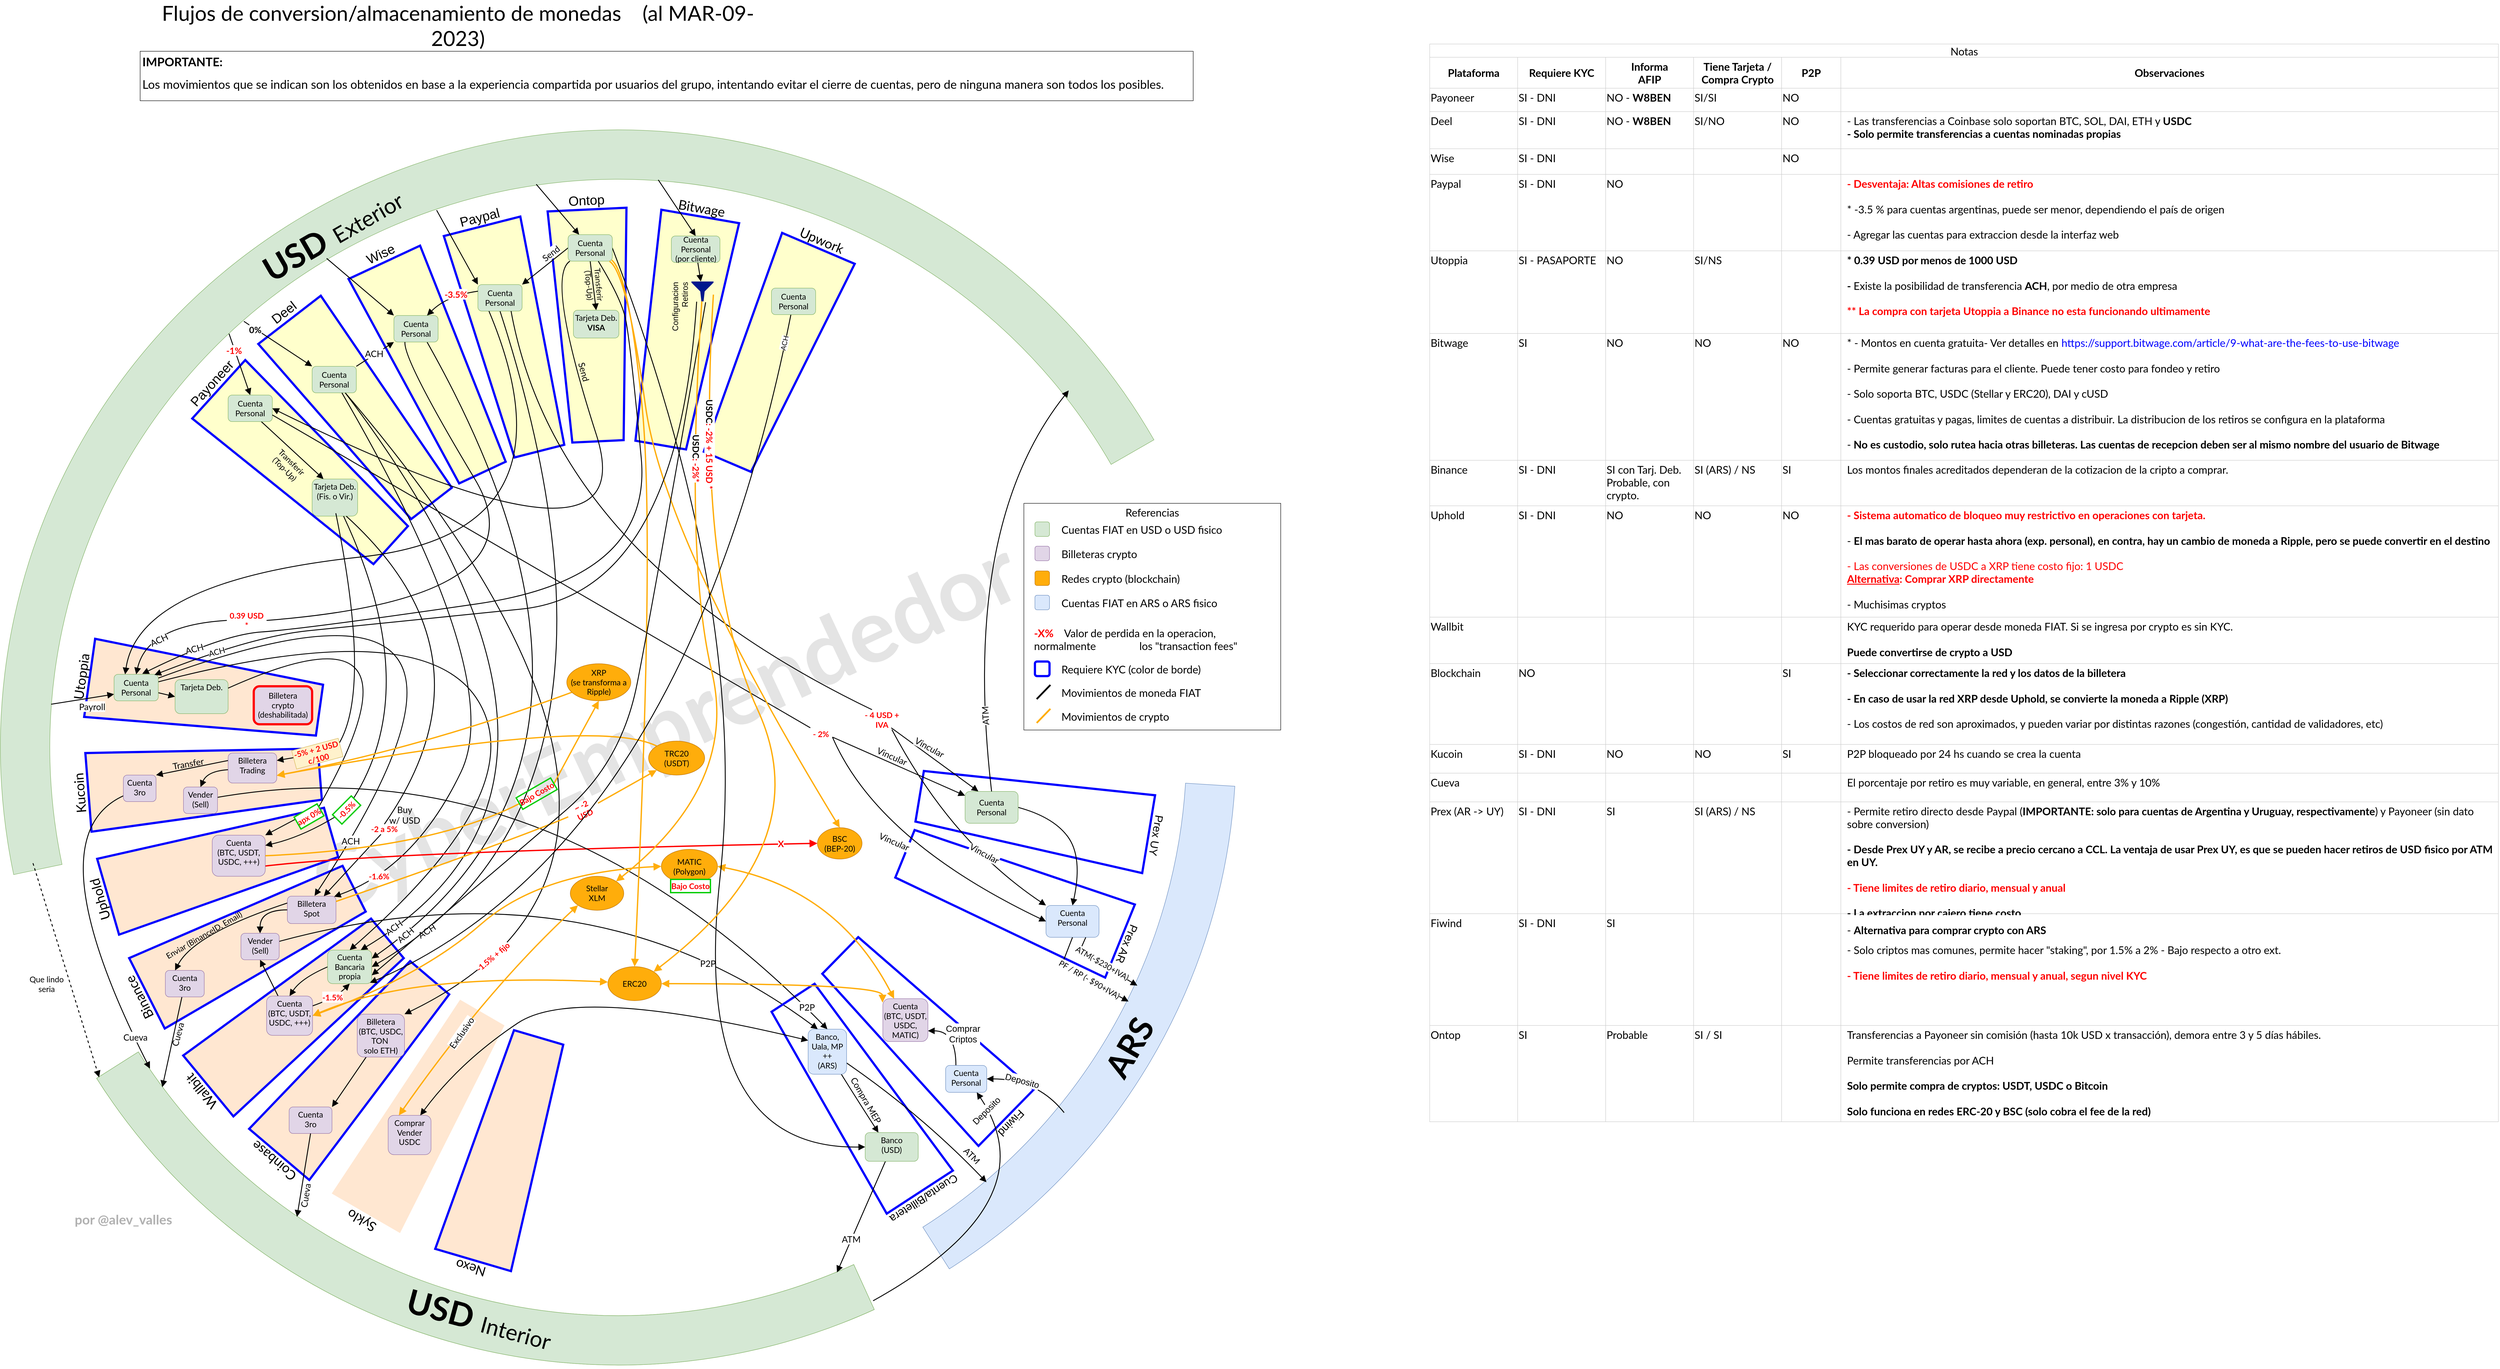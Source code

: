 <mxfile version="20.8.16" type="device"><diagram id="930yrrSZ7CRRkxsYf17R" name="Main"><mxGraphModel dx="4097" dy="2551" grid="0" gridSize="5" guides="1" tooltips="1" connect="1" arrows="1" fold="1" page="0" pageScale="1" pageWidth="850" pageHeight="1100" math="0" shadow="0"><root><mxCell id="0"/><mxCell id="oXg08h0DtL2RBj69b0VJ-4" value="Ayudas" style="" parent="0" visible="0"/><mxCell id="oXg08h0DtL2RBj69b0VJ-6" value="" style="ellipse;whiteSpace=wrap;html=1;aspect=fixed;labelBackgroundColor=none;fontFamily=Helvetica;fontSize=20;fillColor=none;strokeWidth=4;" parent="oXg08h0DtL2RBj69b0VJ-4" vertex="1"><mxGeometry x="237.5" y="387.5" width="2850" height="2850" as="geometry"/></mxCell><mxCell id="oXg08h0DtL2RBj69b0VJ-5" value="" style="ellipse;whiteSpace=wrap;html=1;aspect=fixed;labelBackgroundColor=none;fontFamily=Helvetica;fontSize=20;fillColor=none;strokeWidth=4;" parent="oXg08h0DtL2RBj69b0VJ-4" vertex="1"><mxGeometry x="1000" y="1150" width="1325" height="1325" as="geometry"/></mxCell><mxCell id="0LJHbX8xNzlawsBCCHQh-2" value="Coinbase" style="shape=trapezoid;perimeter=trapezoidPerimeter;whiteSpace=wrap;html=1;fixedSize=1;fontSize=25;rotation=-139.6;direction=west;size=31.22;labelPosition=center;verticalLabelPosition=top;align=center;verticalAlign=bottom;fillColor=#FFCC99;labelBackgroundColor=none;movable=1;resizable=1;rotatable=1;deletable=1;editable=1;connectable=1;fontStyle=0;strokeColor=#0000FF;strokeWidth=5;" parent="oXg08h0DtL2RBj69b0VJ-4" vertex="1"><mxGeometry x="-375.996" y="2350.996" width="178.54" height="525" as="geometry"/></mxCell><mxCell id="0LJHbX8xNzlawsBCCHQh-3" value="Wallbit" style="shape=trapezoid;perimeter=trapezoidPerimeter;whiteSpace=wrap;html=1;fixedSize=1;fontSize=25;rotation=-129.5;direction=west;size=31.22;labelPosition=center;verticalLabelPosition=top;align=center;verticalAlign=bottom;fillColor=#FFCC99;labelBackgroundColor=none;movable=1;resizable=1;rotatable=1;deletable=1;editable=1;connectable=1;fontStyle=0;strokeColor=#0000FF;strokeWidth=5;" parent="oXg08h0DtL2RBj69b0VJ-4" vertex="1"><mxGeometry x="-503.996" y="2228.996" width="178.54" height="525" as="geometry"/></mxCell><mxCell id="0LJHbX8xNzlawsBCCHQh-4" value="Binance" style="shape=trapezoid;perimeter=trapezoidPerimeter;whiteSpace=wrap;html=1;fixedSize=1;fontSize=25;rotation=243.2;direction=west;size=31.22;labelPosition=center;verticalLabelPosition=top;align=center;verticalAlign=bottom;fillColor=#FFCC99;labelBackgroundColor=none;fontStyle=0;strokeColor=#0000FF;strokeWidth=5;movable=1;resizable=1;rotatable=1;deletable=1;editable=1;connectable=1;" parent="oXg08h0DtL2RBj69b0VJ-4" vertex="1"><mxGeometry x="-610.996" y="2067.996" width="178.54" height="525" as="geometry"/></mxCell><mxCell id="0LJHbX8xNzlawsBCCHQh-5" value="Uphold" style="shape=trapezoid;perimeter=trapezoidPerimeter;whiteSpace=wrap;html=1;fixedSize=1;fontSize=25;rotation=-106.1;direction=west;size=31.22;labelPosition=center;verticalLabelPosition=top;align=center;verticalAlign=bottom;fillColor=#FFCC99;labelBackgroundColor=none;fontStyle=0;strokeColor=#0000FF;strokeWidth=5;movable=1;resizable=1;rotatable=1;deletable=1;editable=1;connectable=1;" parent="oXg08h0DtL2RBj69b0VJ-4" vertex="1"><mxGeometry x="-680.996" y="1894.996" width="178.54" height="525" as="geometry"/></mxCell><mxCell id="0LJHbX8xNzlawsBCCHQh-6" value="Kucoin" style="shape=trapezoid;perimeter=trapezoidPerimeter;whiteSpace=wrap;html=1;fixedSize=1;fontSize=25;rotation=-94.5;direction=west;size=31.22;labelPosition=center;verticalLabelPosition=top;align=center;verticalAlign=bottom;fillColor=#FFCC99;labelBackgroundColor=none;fontStyle=0;strokeColor=#0000FF;strokeWidth=5;movable=1;resizable=1;rotatable=1;deletable=1;editable=1;connectable=1;" parent="oXg08h0DtL2RBj69b0VJ-4" vertex="1"><mxGeometry x="-715.996" y="1710.996" width="178.54" height="525" as="geometry"/></mxCell><mxCell id="0LJHbX8xNzlawsBCCHQh-7" value="Utoppia" style="shape=trapezoid;perimeter=trapezoidPerimeter;whiteSpace=wrap;html=1;fixedSize=1;fontSize=25;rotation=-82;direction=west;size=31.22;labelPosition=center;verticalLabelPosition=top;align=center;verticalAlign=bottom;fillColor=#FFCC99;labelBackgroundColor=none;fontStyle=0;strokeColor=#0000FF;strokeWidth=5;movable=1;resizable=1;rotatable=1;deletable=1;editable=1;connectable=1;" parent="oXg08h0DtL2RBj69b0VJ-4" vertex="1"><mxGeometry x="-714.996" y="1508.996" width="178.54" height="525" as="geometry"/></mxCell><mxCell id="Z5-TlnopEIQrfsnqIGes-23" value="Referencias" style="locked=1;" parent="0"/><mxCell id="hf3bU_u_D2Zq8CO1t4FM-3" value="CyberEmprendedor" style="text;html=1;strokeColor=none;fillColor=none;align=center;verticalAlign=middle;whiteSpace=wrap;rounded=0;fontSize=200;fontStyle=1;fontFamily=Lato;fontSource=https%3A%2F%2Ffonts.googleapis.com%2Fcss%3Ffamily%3DLato;textOpacity=10;rotation=-25;" parent="Z5-TlnopEIQrfsnqIGes-23" vertex="1"><mxGeometry x="546.23" y="1094.26" width="2438.18" height="1341" as="geometry"/></mxCell><mxCell id="hf3bU_u_D2Zq8CO1t4FM-4" value="por @alev_valles" style="text;html=1;strokeColor=none;fillColor=none;align=left;verticalAlign=middle;whiteSpace=wrap;rounded=0;fontSize=30;fontStyle=1;fontFamily=Lato;fontSource=https%3A%2F%2Ffonts.googleapis.com%2Fcss%3Ffamily%3DLato;textOpacity=30;rotation=0;" parent="Z5-TlnopEIQrfsnqIGes-23" vertex="1"><mxGeometry x="431" y="2842" width="243" height="83" as="geometry"/></mxCell><mxCell id="qn7c5RT-aKWLJiJ_2Hxg-13" value="" style="group" parent="Z5-TlnopEIQrfsnqIGes-23" vertex="1" connectable="0"><mxGeometry x="2580" y="1265" width="581" height="513" as="geometry"/></mxCell><mxCell id="Z5-TlnopEIQrfsnqIGes-25" value="Referencias" style="rounded=0;whiteSpace=wrap;html=1;labelBorderColor=none;strokeWidth=1;fontFamily=Lato;fontSource=https%3A%2F%2Ffonts.googleapis.com%2Fcss%3Ffamily%3DLato;fontSize=24;verticalAlign=top;shadow=0;labelBackgroundColor=none;container=0;" parent="qn7c5RT-aKWLJiJ_2Hxg-13" vertex="1"><mxGeometry width="581" height="513" as="geometry"/></mxCell><mxCell id="Z5-TlnopEIQrfsnqIGes-26" value="&lt;div style=&quot;font-size: 18px;&quot;&gt;&lt;br&gt;&lt;/div&gt;" style="rounded=1;whiteSpace=wrap;html=1;shadow=0;labelBackgroundColor=none;strokeWidth=1;fontFamily=Lato;fontSize=18;align=center;fontSource=https%3A%2F%2Ffonts.googleapis.com%2Fcss%3Ffamily%3DLato;fillColor=#d5e8d4;strokeColor=#82b366;container=0;" parent="qn7c5RT-aKWLJiJ_2Hxg-13" vertex="1"><mxGeometry x="25" y="42" width="33" height="33" as="geometry"/></mxCell><mxCell id="Z5-TlnopEIQrfsnqIGes-27" value="&lt;div style=&quot;font-size: 18px;&quot;&gt;&lt;br&gt;&lt;/div&gt;" style="rounded=1;whiteSpace=wrap;html=1;shadow=0;labelBackgroundColor=none;strokeWidth=1;fontFamily=Lato;fontSize=18;align=center;fontSource=https%3A%2F%2Ffonts.googleapis.com%2Fcss%3Ffamily%3DLato;fillColor=#e1d5e7;strokeColor=#9673a6;container=0;" parent="qn7c5RT-aKWLJiJ_2Hxg-13" vertex="1"><mxGeometry x="25" y="97" width="33" height="33" as="geometry"/></mxCell><mxCell id="Z5-TlnopEIQrfsnqIGes-28" value="" style="whiteSpace=wrap;html=1;fontSize=18;fontFamily=Lato;verticalAlign=top;fillColor=#FFAD0B;strokeColor=#BD7000;rounded=1;shadow=0;labelBackgroundColor=none;strokeWidth=1;fontSource=https%3A%2F%2Ffonts.googleapis.com%2Fcss%3Ffamily%3DLato;fontColor=#000000;container=0;" parent="qn7c5RT-aKWLJiJ_2Hxg-13" vertex="1"><mxGeometry x="25" y="153" width="33" height="33" as="geometry"/></mxCell><mxCell id="Z5-TlnopEIQrfsnqIGes-29" value="" style="whiteSpace=wrap;html=1;fontSize=18;fontFamily=Lato;verticalAlign=top;rounded=1;shadow=0;labelBackgroundColor=none;strokeWidth=1;fontSource=https%3A%2F%2Ffonts.googleapis.com%2Fcss%3Ffamily%3DLato;fillColor=#dae8fc;strokeColor=#6c8ebf;container=0;" parent="qn7c5RT-aKWLJiJ_2Hxg-13" vertex="1"><mxGeometry x="25" y="208" width="33" height="33" as="geometry"/></mxCell><mxCell id="Z5-TlnopEIQrfsnqIGes-30" value="Cuentas FIAT en USD o USD fisico" style="text;html=1;strokeColor=none;fillColor=none;align=left;verticalAlign=middle;whiteSpace=wrap;rounded=0;fontSize=24;fontFamily=Lato;fontColor=default;container=0;fontSource=https%3A%2F%2Ffonts.googleapis.com%2Fcss%3Ffamily%3DLato;" parent="qn7c5RT-aKWLJiJ_2Hxg-13" vertex="1"><mxGeometry x="83" y="45" width="371" height="30" as="geometry"/></mxCell><mxCell id="Z5-TlnopEIQrfsnqIGes-31" value="Billeteras crypto" style="text;html=1;strokeColor=none;fillColor=none;align=left;verticalAlign=middle;whiteSpace=wrap;rounded=0;fontSize=24;fontFamily=Lato;fontColor=default;container=0;fontSource=https%3A%2F%2Ffonts.googleapis.com%2Fcss%3Ffamily%3DLato;" parent="qn7c5RT-aKWLJiJ_2Hxg-13" vertex="1"><mxGeometry x="83" y="100" width="371" height="30" as="geometry"/></mxCell><mxCell id="Z5-TlnopEIQrfsnqIGes-32" value="Redes crypto (blockchain)" style="text;html=1;strokeColor=none;fillColor=none;align=left;verticalAlign=middle;whiteSpace=wrap;rounded=0;fontSize=24;fontFamily=Lato;fontColor=default;container=0;fontSource=https%3A%2F%2Ffonts.googleapis.com%2Fcss%3Ffamily%3DLato;" parent="qn7c5RT-aKWLJiJ_2Hxg-13" vertex="1"><mxGeometry x="83" y="156" width="371" height="30" as="geometry"/></mxCell><mxCell id="Z5-TlnopEIQrfsnqIGes-33" value="Cuentas FIAT en ARS o ARS fisico" style="text;html=1;strokeColor=none;fillColor=none;align=left;verticalAlign=middle;whiteSpace=wrap;rounded=0;fontSize=24;fontFamily=Lato;fontColor=default;container=0;fontSource=https%3A%2F%2Ffonts.googleapis.com%2Fcss%3Ffamily%3DLato;" parent="qn7c5RT-aKWLJiJ_2Hxg-13" vertex="1"><mxGeometry x="83" y="211" width="371" height="30" as="geometry"/></mxCell><mxCell id="Z5-TlnopEIQrfsnqIGes-34" value="&lt;font color=&quot;#ff0000&quot;&gt;&lt;b&gt;-X%&lt;/b&gt;&lt;/font&gt;&amp;nbsp; &amp;nbsp; Valor de perdida en la operacion, normalmente&amp;nbsp; &amp;nbsp; &amp;nbsp; &amp;nbsp; &amp;nbsp; &amp;nbsp; &amp;nbsp; &amp;nbsp; los &quot;transaction fees&quot;" style="text;html=1;strokeColor=none;fillColor=none;align=left;verticalAlign=middle;whiteSpace=wrap;rounded=0;fontSize=24;fontFamily=Lato;fontColor=default;container=0;fontSource=https%3A%2F%2Ffonts.googleapis.com%2Fcss%3Ffamily%3DLato;" parent="qn7c5RT-aKWLJiJ_2Hxg-13" vertex="1"><mxGeometry x="21" y="266" width="560" height="83" as="geometry"/></mxCell><mxCell id="Z5-TlnopEIQrfsnqIGes-35" value="" style="whiteSpace=wrap;html=1;fontSize=25;fontFamily=Helvetica;verticalAlign=bottom;rounded=1;shadow=0;labelBackgroundColor=none;strokeWidth=5;fontSource=https%3A%2F%2Ffonts.googleapis.com%2Fcss%3Ffamily%3DLato;fillColor=none;strokeColor=#0000FF;container=0;fontStyle=0;" parent="qn7c5RT-aKWLJiJ_2Hxg-13" vertex="1"><mxGeometry x="25" y="358" width="33" height="33" as="geometry"/></mxCell><mxCell id="Z5-TlnopEIQrfsnqIGes-36" value="Requiere KYC (color de borde)" style="text;html=1;strokeColor=none;fillColor=none;align=left;verticalAlign=middle;whiteSpace=wrap;rounded=0;fontSize=24;fontFamily=Lato;fontColor=default;container=0;fontSource=https%3A%2F%2Ffonts.googleapis.com%2Fcss%3Ffamily%3DLato;" parent="qn7c5RT-aKWLJiJ_2Hxg-13" vertex="1"><mxGeometry x="83" y="361" width="371" height="30" as="geometry"/></mxCell><mxCell id="qn7c5RT-aKWLJiJ_2Hxg-8" value="" style="endArrow=none;html=1;rounded=0;labelBackgroundColor=default;strokeColor=default;strokeWidth=4;fontFamily=Lato;fontSource=https%3A%2F%2Ffonts.googleapis.com%2Fcss%3Ffamily%3DLato;fontSize=20;fontColor=default;startSize=10;endSize=10;shape=connector;curved=1;elbow=vertical;" parent="qn7c5RT-aKWLJiJ_2Hxg-13" edge="1"><mxGeometry width="50" height="50" relative="1" as="geometry"><mxPoint x="29" y="443" as="sourcePoint"/><mxPoint x="60" y="411" as="targetPoint"/></mxGeometry></mxCell><mxCell id="qn7c5RT-aKWLJiJ_2Hxg-10" value="Movimientos de moneda FIAT" style="text;html=1;strokeColor=none;fillColor=none;align=left;verticalAlign=middle;whiteSpace=wrap;rounded=0;fontSize=24;fontFamily=Lato;fontColor=default;container=0;fontSource=https%3A%2F%2Ffonts.googleapis.com%2Fcss%3Ffamily%3DLato;" parent="qn7c5RT-aKWLJiJ_2Hxg-13" vertex="1"><mxGeometry x="83" y="414" width="371" height="30" as="geometry"/></mxCell><mxCell id="qn7c5RT-aKWLJiJ_2Hxg-11" value="" style="endArrow=none;html=1;rounded=0;labelBackgroundColor=default;strokeColor=#FFAD0B;strokeWidth=4;fontFamily=Lato;fontSource=https%3A%2F%2Ffonts.googleapis.com%2Fcss%3Ffamily%3DLato;fontSize=20;fontColor=default;startSize=10;endSize=10;shape=connector;curved=1;elbow=vertical;" parent="qn7c5RT-aKWLJiJ_2Hxg-13" edge="1"><mxGeometry width="50" height="50" relative="1" as="geometry"><mxPoint x="29" y="497" as="sourcePoint"/><mxPoint x="60" y="465" as="targetPoint"/></mxGeometry></mxCell><mxCell id="qn7c5RT-aKWLJiJ_2Hxg-12" value="Movimientos de crypto" style="text;html=1;strokeColor=none;fillColor=none;align=left;verticalAlign=middle;whiteSpace=wrap;rounded=0;fontSize=24;fontFamily=Lato;fontColor=default;container=0;fontSource=https%3A%2F%2Ffonts.googleapis.com%2Fcss%3Ffamily%3DLato;" parent="qn7c5RT-aKWLJiJ_2Hxg-13" vertex="1"><mxGeometry x="83" y="468" width="371" height="30" as="geometry"/></mxCell><mxCell id="F0iigxHktYMMys9Kncfq-3" value="Arcs" style="locked=1;" parent="0"/><mxCell id="F0iigxHktYMMys9Kncfq-4" value="" style="verticalLabelPosition=bottom;verticalAlign=top;html=1;shape=mxgraph.basic.partConcEllipse;fillColor=#d5e8d4;strokeColor=#82b366;startAngle=0.717;endAngle=0.167;arcWidth=0.08;fontSize=18;aspect=fixed;fontFamily=Lato;fontSource=https%3A%2F%2Ffonts.googleapis.com%2Fcss%3Ffamily%3DLato;" parent="F0iigxHktYMMys9Kncfq-3" vertex="1"><mxGeometry x="265" y="420" width="2795" height="2795" as="geometry"/></mxCell><mxCell id="F0iigxHktYMMys9Kncfq-6" value="&lt;font style=&quot;font-size: 75px;&quot;&gt;&lt;b&gt;USD&lt;/b&gt;&lt;/font&gt; &lt;font style=&quot;font-size: 50px;&quot;&gt;Exterior&lt;/font&gt;" style="text;html=1;strokeColor=none;fillColor=none;align=center;verticalAlign=middle;whiteSpace=wrap;rounded=0;fontSize=80;fontFamily=Lato;fontSource=https%3A%2F%2Ffonts.googleapis.com%2Fcss%3Ffamily%3DLato;rotation=-30;" parent="F0iigxHktYMMys9Kncfq-3" vertex="1"><mxGeometry x="754" y="601" width="520" height="100" as="geometry"/></mxCell><mxCell id="Bx3DKuzHPwJ3SSUlfm7P-8" value="Arcs USD Int" style="locked=1;" parent="0"/><mxCell id="Bx3DKuzHPwJ3SSUlfm7P-9" value="" style="verticalLabelPosition=bottom;verticalAlign=top;html=1;shape=mxgraph.basic.partConcEllipse;fillColor=#d5e8d4;strokeColor=#82b366;startAngle=0.682;endAngle=0.91;arcWidth=0.08;fontSize=18;aspect=fixed;fontFamily=Lato;fontSource=https%3A%2F%2Ffonts.googleapis.com%2Fcss%3Ffamily%3DLato;rotation=-90;" parent="Bx3DKuzHPwJ3SSUlfm7P-8" vertex="1"><mxGeometry x="265" y="420" width="2795" height="2795" as="geometry"/></mxCell><mxCell id="fzF9vJ69wnNcNbHYlZZ8-2" value="Arc ARS" style="locked=1;" parent="0"/><mxCell id="fzF9vJ69wnNcNbHYlZZ8-3" value="" style="verticalLabelPosition=bottom;verticalAlign=top;html=1;shape=mxgraph.basic.partConcEllipse;fillColor=#dae8fc;strokeColor=#6c8ebf;startAngle=0.76;endAngle=0.91;arcWidth=0.08;fontSize=18;aspect=fixed;fontFamily=Lato;fontSource=https%3A%2F%2Ffonts.googleapis.com%2Fcss%3Ffamily%3DLato;rotation=-90;direction=north;" parent="fzF9vJ69wnNcNbHYlZZ8-2" vertex="1"><mxGeometry x="265" y="420" width="2795" height="2795" as="geometry"/></mxCell><mxCell id="fzF9vJ69wnNcNbHYlZZ8-4" value="" style="verticalLabelPosition=bottom;verticalAlign=top;html=1;shape=mxgraph.basic.partConcEllipse;fillColor=#d5e8d4;strokeColor=#82b366;startAngle=0.682;endAngle=0.91;arcWidth=0.08;fontSize=18;aspect=fixed;fontFamily=Lato;fontSource=https%3A%2F%2Ffonts.googleapis.com%2Fcss%3Ffamily%3DLato;rotation=-90;" parent="fzF9vJ69wnNcNbHYlZZ8-2" vertex="1"><mxGeometry x="265" y="420" width="2795" height="2795" as="geometry"/></mxCell><mxCell id="fzF9vJ69wnNcNbHYlZZ8-5" value="&lt;span style=&quot;font-size: 75px;&quot;&gt;&lt;b&gt;ARS&lt;/b&gt;&lt;/span&gt;" style="text;html=1;strokeColor=none;fillColor=none;align=center;verticalAlign=middle;whiteSpace=wrap;rounded=0;fontSize=80;fontFamily=Lato;fontSource=https%3A%2F%2Ffonts.googleapis.com%2Fcss%3Ffamily%3DLato;rotation=-60;" parent="fzF9vJ69wnNcNbHYlZZ8-2" vertex="1"><mxGeometry x="2555" y="2444" width="520" height="100" as="geometry"/></mxCell><mxCell id="1" style="" parent="0"/><mxCell id="P1mhXvF033FTR9_7fP6g-6" value="Upwork" style="shape=trapezoid;perimeter=trapezoidPerimeter;whiteSpace=wrap;html=1;fixedSize=1;fontSize=30;rotation=23.1;direction=west;size=31.22;labelPosition=center;verticalLabelPosition=top;align=center;verticalAlign=bottom;fillColor=#FFFFCC;labelBackgroundColor=none;fontStyle=0;strokeColor=#0000FF;strokeWidth=5;movable=1;resizable=1;rotatable=1;deletable=1;editable=1;connectable=1;fontFamily=Lato;fontSource=https%3A%2F%2Ffonts.googleapis.com%2Fcss%3Ffamily%3DLato;" vertex="1" parent="1"><mxGeometry x="1923" y="667" width="178.54" height="525" as="geometry"/></mxCell><mxCell id="-V9Q7X_lq1-hLT0VOy9m-25" value="Nexo" style="shape=trapezoid;perimeter=trapezoidPerimeter;whiteSpace=wrap;html=1;fixedSize=1;fontSize=30;rotation=-163.6;direction=west;size=31.22;labelPosition=center;verticalLabelPosition=top;align=center;verticalAlign=bottom;fillColor=#FFE7D1;labelBackgroundColor=none;movable=1;resizable=1;rotatable=1;deletable=1;editable=1;connectable=1;fontStyle=0;strokeColor=#0000FF;strokeWidth=5;fontFamily=Lato;fontSource=https%3A%2F%2Ffonts.googleapis.com%2Fcss%3Ffamily%3DLato;" parent="1" vertex="1"><mxGeometry x="1319.004" y="2462.996" width="178.54" height="525" as="geometry"/></mxCell><mxCell id="uRZ_hd-uQK9-mOTQfLer-7" value="Coinbase" style="shape=trapezoid;perimeter=trapezoidPerimeter;whiteSpace=wrap;html=1;fixedSize=1;fontSize=30;rotation=-139.6;direction=west;size=31.22;labelPosition=center;verticalLabelPosition=top;align=center;verticalAlign=bottom;fillColor=#FFE7D1;labelBackgroundColor=none;movable=1;resizable=1;rotatable=1;deletable=1;editable=1;connectable=1;fontStyle=0;strokeColor=#0000FF;strokeWidth=5;fontFamily=Lato;fontSource=https%3A%2F%2Ffonts.googleapis.com%2Fcss%3Ffamily%3DLato;" parent="1" vertex="1"><mxGeometry x="976.464" y="2275.996" width="178.54" height="525" as="geometry"/></mxCell><mxCell id="uRZ_hd-uQK9-mOTQfLer-8" value="Wallbit" style="shape=trapezoid;perimeter=trapezoidPerimeter;whiteSpace=wrap;html=1;fixedSize=1;fontSize=30;rotation=-129.5;direction=west;size=31.22;labelPosition=center;verticalLabelPosition=top;align=center;verticalAlign=bottom;fillColor=#FFE7D1;labelBackgroundColor=none;movable=1;resizable=1;rotatable=1;deletable=1;editable=1;connectable=1;fontStyle=0;strokeColor=#0000FF;strokeWidth=5;fontFamily=Lato;fontSource=https%3A%2F%2Ffonts.googleapis.com%2Fcss%3Ffamily%3DLato;" parent="1" vertex="1"><mxGeometry x="848.464" y="2153.996" width="178.54" height="525" as="geometry"/></mxCell><mxCell id="uRZ_hd-uQK9-mOTQfLer-9" value="Binance" style="shape=trapezoid;perimeter=trapezoidPerimeter;whiteSpace=wrap;html=1;fixedSize=1;fontSize=30;rotation=243.2;direction=west;size=31.22;labelPosition=center;verticalLabelPosition=top;align=center;verticalAlign=bottom;fillColor=#FFE7D1;labelBackgroundColor=none;fontStyle=0;strokeColor=#0000FF;strokeWidth=5;movable=1;resizable=1;rotatable=1;deletable=1;editable=1;connectable=1;fontFamily=Lato;fontSource=https%3A%2F%2Ffonts.googleapis.com%2Fcss%3Ffamily%3DLato;" parent="1" vertex="1"><mxGeometry x="741.464" y="1992.996" width="178.54" height="525" as="geometry"/></mxCell><mxCell id="uRZ_hd-uQK9-mOTQfLer-10" value="Uphold" style="shape=trapezoid;perimeter=trapezoidPerimeter;whiteSpace=wrap;html=1;fixedSize=1;fontSize=30;rotation=-106.1;direction=west;size=31.22;labelPosition=center;verticalLabelPosition=top;align=center;verticalAlign=bottom;fillColor=#FFE7D1;labelBackgroundColor=none;fontStyle=0;strokeColor=#0000FF;strokeWidth=5;movable=1;resizable=1;rotatable=1;deletable=1;editable=1;connectable=1;fontFamily=Lato;fontSource=https%3A%2F%2Ffonts.googleapis.com%2Fcss%3Ffamily%3DLato;" parent="1" vertex="1"><mxGeometry x="671.464" y="1819.996" width="178.54" height="525" as="geometry"/></mxCell><mxCell id="uRZ_hd-uQK9-mOTQfLer-11" value="Kucoin" style="shape=trapezoid;perimeter=trapezoidPerimeter;whiteSpace=wrap;html=1;fixedSize=1;fontSize=30;rotation=-94.5;direction=west;size=31.22;labelPosition=center;verticalLabelPosition=top;align=center;verticalAlign=bottom;fillColor=#FFE7D1;labelBackgroundColor=none;fontStyle=0;strokeColor=#0000FF;strokeWidth=5;movable=1;resizable=1;rotatable=1;deletable=1;editable=1;connectable=1;fontFamily=Lato;fontSource=https%3A%2F%2Ffonts.googleapis.com%2Fcss%3Ffamily%3DLato;" parent="1" vertex="1"><mxGeometry x="636.464" y="1635.996" width="178.54" height="525" as="geometry"/></mxCell><mxCell id="uRZ_hd-uQK9-mOTQfLer-12" value="Utoppia" style="shape=trapezoid;perimeter=trapezoidPerimeter;whiteSpace=wrap;html=1;fixedSize=1;fontSize=30;rotation=-82;direction=west;size=31.22;labelPosition=center;verticalLabelPosition=top;align=center;verticalAlign=bottom;fillColor=#FFE7D1;labelBackgroundColor=none;fontStyle=0;strokeColor=#0000FF;strokeWidth=5;movable=1;resizable=1;rotatable=1;deletable=1;editable=1;connectable=1;fontFamily=Lato;fontSource=https%3A%2F%2Ffonts.googleapis.com%2Fcss%3Ffamily%3DLato;" parent="1" vertex="1"><mxGeometry x="637.464" y="1433.996" width="178.54" height="525" as="geometry"/></mxCell><mxCell id="GqLp2Sgg_9-A90O3AZ4Z-2" value="Payoneer" style="shape=trapezoid;perimeter=trapezoidPerimeter;whiteSpace=wrap;html=1;fixedSize=1;fontSize=30;rotation=-47.8;direction=west;size=31.22;labelPosition=center;verticalLabelPosition=top;align=center;verticalAlign=bottom;fillColor=#FFFFCC;labelBackgroundColor=none;movable=0;resizable=0;rotatable=0;deletable=0;editable=0;connectable=0;fontStyle=0;strokeColor=#0000FF;strokeWidth=5;" parent="1" vertex="1"><mxGeometry x="864.02" y="920.74" width="178.54" height="525" as="geometry"/></mxCell><mxCell id="fItOZy9dYrFqX1Izl5-k-1" value="&lt;div style=&quot;font-size: 18px;&quot;&gt;&lt;br&gt;&lt;/div&gt;" style="edgeLabel;html=1;align=center;verticalAlign=middle;resizable=0;points=[];fontSize=18;fontFamily=Lato;fontSource=https%3A%2F%2Ffonts.googleapis.com%2Fcss%3Ffamily%3DLato;" parent="1" vertex="1" connectable="0"><mxGeometry x="1060" y="983.923" as="geometry"/></mxCell><mxCell id="fItOZy9dYrFqX1Izl5-k-9" style="edgeStyle=none;rounded=0;orthogonalLoop=1;jettySize=auto;html=1;exitX=0.75;exitY=1;exitDx=0;exitDy=0;strokeWidth=2;fontSize=20;fontColor=default;endArrow=block;endFill=1;elbow=vertical;entryX=0.25;entryY=0;entryDx=0;entryDy=0;endSize=10;startSize=10;fontFamily=Lato;fontSource=https%3A%2F%2Ffonts.googleapis.com%2Fcss%3Ffamily%3DLato;" parent="1" source="fItOZy9dYrFqX1Izl5-k-2" target="fItOZy9dYrFqX1Izl5-k-3" edge="1"><mxGeometry relative="1" as="geometry"><mxPoint x="900.0" y="1150" as="targetPoint"/></mxGeometry></mxCell><mxCell id="fItOZy9dYrFqX1Izl5-k-10" value="&lt;div style=&quot;border-color: var(--border-color); color: rgb(0, 0, 0); font-size: 18px;&quot;&gt;Transferir&lt;/div&gt;&lt;div style=&quot;border-color: var(--border-color); color: rgb(0, 0, 0); font-size: 18px;&quot;&gt;(Top-Up)&lt;/div&gt;" style="edgeLabel;html=1;align=center;verticalAlign=middle;resizable=0;points=[];fontSize=20;fontColor=#FF0000;labelBackgroundColor=none;fontFamily=Lato;fontSource=https%3A%2F%2Ffonts.googleapis.com%2Fcss%3Ffamily%3DLato;rotation=45;" parent="fItOZy9dYrFqX1Izl5-k-9" vertex="1" connectable="0"><mxGeometry x="0.157" relative="1" as="geometry"><mxPoint x="-21" y="23" as="offset"/></mxGeometry></mxCell><mxCell id="fItOZy9dYrFqX1Izl5-k-2" value="&lt;div style=&quot;font-size: 18px;&quot;&gt;Cuenta&lt;/div&gt;&lt;div style=&quot;font-size: 18px;&quot;&gt;Personal&lt;br style=&quot;font-size: 18px;&quot;&gt;&lt;/div&gt;" style="rounded=1;whiteSpace=wrap;html=1;shadow=0;labelBackgroundColor=none;strokeWidth=1;fontFamily=Lato;fontSize=18;align=center;fontSource=https%3A%2F%2Ffonts.googleapis.com%2Fcss%3Ffamily%3DLato;fillColor=#d5e8d4;strokeColor=#82b366;" parent="1" vertex="1"><mxGeometry x="780" y="1020" width="100" height="60" as="geometry"/></mxCell><mxCell id="fItOZy9dYrFqX1Izl5-k-8" value="" style="group;rotation=0;fontFamily=Lato;fontSource=https%3A%2F%2Ffonts.googleapis.com%2Fcss%3Ffamily%3DLato;" parent="1" vertex="1" connectable="0"><mxGeometry x="970" y="1210" width="103" height="84" as="geometry"/></mxCell><mxCell id="D5fsJmiZF_JZM_7uDV2M-2" value="" style="group" parent="fItOZy9dYrFqX1Izl5-k-8" vertex="1" connectable="0"><mxGeometry width="103" height="84" as="geometry"/></mxCell><mxCell id="fItOZy9dYrFqX1Izl5-k-3" value="&lt;div style=&quot;font-size: 18px;&quot;&gt;Tarjeta Deb.&lt;br style=&quot;font-size: 18px;&quot;&gt;&lt;/div&gt;&lt;div style=&quot;font-size: 18px;&quot;&gt;(Fis. o Vir.)&lt;br style=&quot;font-size: 18px;&quot;&gt;&lt;/div&gt;" style="whiteSpace=wrap;html=1;fontSize=18;fontFamily=Lato;rounded=1;shadow=0;labelBackgroundColor=none;strokeWidth=1;fontSource=https%3A%2F%2Ffonts.googleapis.com%2Fcss%3Ffamily%3DLato;verticalAlign=top;fillColor=#d5e8d4;strokeColor=#82b366;rotation=0;" parent="D5fsJmiZF_JZM_7uDV2M-2" vertex="1"><mxGeometry width="103" height="84" as="geometry"/></mxCell><mxCell id="fItOZy9dYrFqX1Izl5-k-4" value="" style="shape=image;html=1;verticalAlign=top;verticalLabelPosition=bottom;labelBackgroundColor=#ffffff;imageAspect=0;aspect=fixed;image=https://cdn0.iconfinder.com/data/icons/credit-card-debit-card-payment-PNG/80/Mastercard-Curved.png;strokeColor=#CCCCCC;fontFamily=Lato;fontSource=https%3A%2F%2Ffonts.googleapis.com%2Fcss%3Ffamily%3DLato;fontSize=14;rotation=0;" parent="D5fsJmiZF_JZM_7uDV2M-2" vertex="1"><mxGeometry x="34.333" y="45.379" width="32.044" height="32.044" as="geometry"/></mxCell><mxCell id="DAe_5syYyHhIvuZ9S8BF-1" value="Deel" style="shape=trapezoid;perimeter=trapezoidPerimeter;whiteSpace=wrap;html=1;fixedSize=1;fontSize=30;rotation=-37.7;direction=west;size=31.22;labelPosition=center;verticalLabelPosition=top;align=center;verticalAlign=bottom;fillColor=#FFFFCC;labelBackgroundColor=none;movable=0;resizable=0;rotatable=0;deletable=0;editable=0;connectable=0;fontStyle=0;strokeColor=#0000FF;strokeWidth=5;" parent="1" vertex="1"><mxGeometry x="990.21" y="795" width="178.54" height="525" as="geometry"/></mxCell><mxCell id="UKWf8u9FyLIP_JtJ0n7_-1" style="edgeStyle=none;shape=connector;curved=1;rounded=0;orthogonalLoop=1;jettySize=auto;html=1;exitX=0.75;exitY=1;exitDx=0;exitDy=0;entryX=0.75;entryY=0;entryDx=0;entryDy=0;labelBackgroundColor=default;strokeColor=default;strokeWidth=2;fontFamily=Lato;fontSource=https%3A%2F%2Ffonts.googleapis.com%2Fcss%3Ffamily%3DLato;fontSize=20;fontColor=default;startArrow=none;startFill=0;endArrow=block;endFill=1;startSize=10;endSize=10;elbow=vertical;" parent="1" source="DAe_5syYyHhIvuZ9S8BF-2" target="vePj9uHJSQdzi5xtYrgN-1" edge="1"><mxGeometry relative="1" as="geometry"><Array as="points"><mxPoint x="1711" y="1895"/></Array></mxGeometry></mxCell><mxCell id="UKWf8u9FyLIP_JtJ0n7_-4" value="ACH" style="edgeLabel;html=1;align=center;verticalAlign=middle;resizable=0;points=[];fontSize=20;fontFamily=Lato;fontColor=default;rotation=-35.9;" parent="UKWf8u9FyLIP_JtJ0n7_-1" vertex="1" connectable="0"><mxGeometry x="0.902" y="-6" relative="1" as="geometry"><mxPoint as="offset"/></mxGeometry></mxCell><mxCell id="DAe_5syYyHhIvuZ9S8BF-2" value="&lt;div style=&quot;font-size: 18px;&quot;&gt;Cuenta&lt;/div&gt;&lt;div style=&quot;font-size: 18px;&quot;&gt;Personal&lt;br style=&quot;font-size: 18px;&quot;&gt;&lt;/div&gt;" style="rounded=1;whiteSpace=wrap;html=1;shadow=0;labelBackgroundColor=none;strokeWidth=1;fontFamily=Lato;fontSize=18;align=center;fontSource=https%3A%2F%2Ffonts.googleapis.com%2Fcss%3Ffamily%3DLato;fillColor=#d5e8d4;strokeColor=#82b366;" parent="1" vertex="1"><mxGeometry x="970" y="955" width="100" height="60" as="geometry"/></mxCell><mxCell id="fItOZy9dYrFqX1Izl5-k-6" style="rounded=0;orthogonalLoop=1;jettySize=auto;html=1;exitX=0.185;exitY=0.165;exitDx=0;exitDy=0;entryX=0.5;entryY=0;entryDx=0;entryDy=0;fontSize=20;endArrow=block;endFill=1;elbow=vertical;strokeWidth=2;exitPerimeter=0;endSize=10;startSize=10;fontFamily=Lato;fontSource=https%3A%2F%2Ffonts.googleapis.com%2Fcss%3Ffamily%3DLato;" parent="1" source="F0iigxHktYMMys9Kncfq-4" target="fItOZy9dYrFqX1Izl5-k-2" edge="1"><mxGeometry relative="1" as="geometry"/></mxCell><mxCell id="fItOZy9dYrFqX1Izl5-k-7" value="-1%" style="edgeLabel;html=1;align=center;verticalAlign=middle;resizable=0;points=[];fontSize=20;fontStyle=1;fontColor=#FF0000;fontFamily=Lato;fontSource=https%3A%2F%2Ffonts.googleapis.com%2Fcss%3Ffamily%3DLato;" parent="fItOZy9dYrFqX1Izl5-k-6" vertex="1" connectable="0"><mxGeometry x="-0.359" y="-2" relative="1" as="geometry"><mxPoint x="-3" y="-9" as="offset"/></mxGeometry></mxCell><mxCell id="EHVuW_M11DeCSYYi5xyv-1" style="rounded=0;orthogonalLoop=1;jettySize=auto;html=1;entryX=0;entryY=0;entryDx=0;entryDy=0;fontSize=20;endArrow=block;endFill=1;elbow=vertical;strokeWidth=2;exitX=0.197;exitY=0.155;exitDx=0;exitDy=0;exitPerimeter=0;fontFamily=Lato;fillColor=#d5e8d4;strokeColor=default;fontColor=default;shadow=0;labelBackgroundColor=default;fontSource=https%3A%2F%2Ffonts.googleapis.com%2Fcss%3Ffamily%3DLato;endSize=10;startSize=10;" parent="1" source="F0iigxHktYMMys9Kncfq-4" target="DAe_5syYyHhIvuZ9S8BF-2" edge="1"><mxGeometry relative="1" as="geometry"><mxPoint x="876" y="820" as="sourcePoint"/><mxPoint x="918" y="960.0" as="targetPoint"/></mxGeometry></mxCell><mxCell id="EHVuW_M11DeCSYYi5xyv-2" value="0%" style="edgeLabel;html=1;align=center;verticalAlign=middle;resizable=0;points=[];fontSize=20;fontStyle=1;fontColor=default;fontFamily=Lato;fontSource=https%3A%2F%2Ffonts.googleapis.com%2Fcss%3Ffamily%3DLato;" parent="EHVuW_M11DeCSYYi5xyv-1" vertex="1" connectable="0"><mxGeometry x="-0.359" y="-2" relative="1" as="geometry"><mxPoint x="-23" y="-17" as="offset"/></mxGeometry></mxCell><mxCell id="csArGm7_fpssWuncdLIr-1" value="Wise" style="shape=trapezoid;perimeter=trapezoidPerimeter;whiteSpace=wrap;html=1;fixedSize=1;fontSize=30;rotation=335;direction=west;size=31.22;labelPosition=center;verticalLabelPosition=top;align=center;verticalAlign=bottom;fillColor=#FFFFCC;labelBackgroundColor=none;fontStyle=0;strokeColor=#0000FF;strokeWidth=5;movable=0;resizable=0;rotatable=0;deletable=0;editable=0;connectable=0;" parent="1" vertex="1"><mxGeometry x="1155" y="695" width="178.54" height="525" as="geometry"/></mxCell><mxCell id="oXg08h0DtL2RBj69b0VJ-1" value="Paypal" style="shape=trapezoid;perimeter=trapezoidPerimeter;whiteSpace=wrap;html=1;fixedSize=1;fontSize=30;rotation=-14.3;direction=west;size=31.22;labelPosition=center;verticalLabelPosition=top;align=center;verticalAlign=bottom;fillColor=#FFFFCC;labelBackgroundColor=none;fontStyle=0;strokeColor=#0000FF;strokeWidth=5;movable=0;resizable=0;rotatable=0;deletable=0;editable=0;connectable=0;" parent="1" vertex="1"><mxGeometry x="1330" y="630" width="178.54" height="525" as="geometry"/></mxCell><mxCell id="K342sy4bY8h2Ngm8oMiw-1" value="Ontop" style="shape=trapezoid;perimeter=trapezoidPerimeter;whiteSpace=wrap;html=1;fixedSize=1;fontSize=30;rotation=-2.7;direction=west;size=31.22;labelPosition=center;verticalLabelPosition=top;align=center;verticalAlign=bottom;fillColor=#FFFFCC;labelBackgroundColor=none;fontStyle=0;strokeColor=#0000FF;strokeWidth=5;movable=1;resizable=1;rotatable=1;deletable=1;editable=1;connectable=1;" parent="1" vertex="1"><mxGeometry x="1515" y="600" width="178.54" height="525" as="geometry"/></mxCell><mxCell id="CzLPCmSRvhOWIy06Zg18-1" style="edgeStyle=none;shape=connector;curved=1;rounded=0;orthogonalLoop=1;jettySize=auto;html=1;exitX=0.264;exitY=0.104;exitDx=0;exitDy=0;entryX=0;entryY=0;entryDx=0;entryDy=0;labelBackgroundColor=default;strokeColor=default;strokeWidth=2;fontFamily=Lato;fontSize=20;fontColor=#FF0000;endArrow=block;endFill=1;startSize=10;endSize=10;elbow=vertical;exitPerimeter=0;fontSource=https%3A%2F%2Ffonts.googleapis.com%2Fcss%3Ffamily%3DLato;" parent="1" source="F0iigxHktYMMys9Kncfq-4" target="-gCrw3F_n-45M_GKq6-B-1" edge="1"><mxGeometry relative="1" as="geometry"/></mxCell><mxCell id="UKWf8u9FyLIP_JtJ0n7_-2" style="edgeStyle=none;shape=connector;curved=1;rounded=0;orthogonalLoop=1;jettySize=auto;html=1;exitX=0.75;exitY=1;exitDx=0;exitDy=0;entryX=1;entryY=0.25;entryDx=0;entryDy=0;labelBackgroundColor=default;strokeColor=default;strokeWidth=2;fontFamily=Lato;fontSource=https%3A%2F%2Ffonts.googleapis.com%2Fcss%3Ffamily%3DLato;fontSize=20;fontColor=default;startArrow=none;startFill=0;endArrow=block;endFill=1;startSize=10;endSize=10;elbow=vertical;" parent="1" source="-gCrw3F_n-45M_GKq6-B-1" target="vePj9uHJSQdzi5xtYrgN-1" edge="1"><mxGeometry relative="1" as="geometry"><Array as="points"><mxPoint x="1758" y="1835"/></Array></mxGeometry></mxCell><mxCell id="UKWf8u9FyLIP_JtJ0n7_-3" value="ACH" style="edgeLabel;html=1;align=center;verticalAlign=middle;resizable=0;points=[];fontSize=20;fontFamily=Lato;fontColor=default;rotation=-40;" parent="UKWf8u9FyLIP_JtJ0n7_-2" vertex="1" connectable="0"><mxGeometry x="0.906" y="-4" relative="1" as="geometry"><mxPoint x="5" as="offset"/></mxGeometry></mxCell><mxCell id="-gCrw3F_n-45M_GKq6-B-1" value="&lt;div style=&quot;font-size: 18px;&quot;&gt;Cuenta&lt;/div&gt;&lt;div style=&quot;font-size: 18px;&quot;&gt;Personal&lt;br style=&quot;font-size: 18px;&quot;&gt;&lt;/div&gt;" style="rounded=1;whiteSpace=wrap;html=1;shadow=0;labelBackgroundColor=none;strokeWidth=1;fontFamily=Lato;fontSize=18;align=center;fontSource=https%3A%2F%2Ffonts.googleapis.com%2Fcss%3Ffamily%3DLato;fillColor=#d5e8d4;strokeColor=#82b366;" parent="1" vertex="1"><mxGeometry x="1155.0" y="840" width="100" height="60" as="geometry"/></mxCell><mxCell id="CzLPCmSRvhOWIy06Zg18-2" style="edgeStyle=none;shape=connector;curved=1;rounded=0;orthogonalLoop=1;jettySize=auto;html=1;exitX=0.353;exitY=0.065;exitDx=0;exitDy=0;entryX=0;entryY=0;entryDx=0;entryDy=0;labelBackgroundColor=default;strokeColor=default;strokeWidth=2;fontFamily=Lato;fontSize=20;fontColor=#FF0000;endArrow=block;endFill=1;startSize=10;endSize=10;elbow=vertical;exitPerimeter=0;fontSource=https%3A%2F%2Ffonts.googleapis.com%2Fcss%3Ffamily%3DLato;" parent="1" source="F0iigxHktYMMys9Kncfq-4" target="-gCrw3F_n-45M_GKq6-B-2" edge="1"><mxGeometry relative="1" as="geometry"/></mxCell><mxCell id="my9Ij157N6Iqnh-77P2F-1" style="orthogonalLoop=1;jettySize=auto;html=1;entryX=1;entryY=0.5;entryDx=0;entryDy=0;endArrow=block;fontSize=20;fontFamily=Lato;fontColor=#FF0000;strokeWidth=2;fontSource=https%3A%2F%2Ffonts.googleapis.com%2Fcss%3Ffamily%3DLato;endFill=1;startSize=10;endSize=10;exitX=0.5;exitY=1;exitDx=0;exitDy=0;curved=1;" parent="1" source="-gCrw3F_n-45M_GKq6-B-2" target="vePj9uHJSQdzi5xtYrgN-1" edge="1"><mxGeometry relative="1" as="geometry"><mxPoint x="1393" y="827" as="sourcePoint"/><Array as="points"><mxPoint x="1752" y="1934"/></Array></mxGeometry></mxCell><mxCell id="my9Ij157N6Iqnh-77P2F-2" value="ACH" style="edgeLabel;html=1;align=center;verticalAlign=middle;resizable=0;points=[];fontSize=20;rotation=-32;" parent="my9Ij157N6Iqnh-77P2F-1" vertex="1" connectable="0"><mxGeometry x="0.858" y="-7" relative="1" as="geometry"><mxPoint x="10" y="-6" as="offset"/></mxGeometry></mxCell><mxCell id="-gCrw3F_n-45M_GKq6-B-2" value="&lt;div style=&quot;font-size: 18px;&quot;&gt;Cuenta&lt;/div&gt;&lt;div style=&quot;font-size: 18px;&quot;&gt;Personal&lt;br style=&quot;font-size: 18px;&quot;&gt;&lt;/div&gt;" style="rounded=1;whiteSpace=wrap;html=1;shadow=0;labelBackgroundColor=none;strokeWidth=1;fontFamily=Lato;fontSize=18;align=center;fontSource=https%3A%2F%2Ffonts.googleapis.com%2Fcss%3Ffamily%3DLato;fillColor=#d5e8d4;strokeColor=#82b366;" parent="1" vertex="1"><mxGeometry x="1345.0" y="770" width="100" height="60" as="geometry"/></mxCell><mxCell id="dDHoIhJMfV21E3Tj-zZe-1" style="shape=connector;rounded=0;orthogonalLoop=1;jettySize=auto;html=1;exitX=1;exitY=0;exitDx=0;exitDy=0;entryX=0;entryY=1;entryDx=0;entryDy=0;labelBackgroundColor=default;strokeColor=default;strokeWidth=2;fontFamily=Lato;fontSize=20;fontColor=default;endArrow=block;endFill=1;elbow=vertical;endSize=10;startSize=10;fontSource=https%3A%2F%2Ffonts.googleapis.com%2Fcss%3Ffamily%3DLato;" parent="1" source="DAe_5syYyHhIvuZ9S8BF-2" target="-gCrw3F_n-45M_GKq6-B-1" edge="1"><mxGeometry relative="1" as="geometry"/></mxCell><mxCell id="dDHoIhJMfV21E3Tj-zZe-2" value="ACH" style="edgeLabel;html=1;align=center;verticalAlign=middle;resizable=0;points=[];fontSize=20;fontFamily=Lato;fontColor=default;fontSource=https%3A%2F%2Ffonts.googleapis.com%2Fcss%3Ffamily%3DLato;" parent="dDHoIhJMfV21E3Tj-zZe-1" vertex="1" connectable="0"><mxGeometry x="0.256" y="2" relative="1" as="geometry"><mxPoint x="-12" y="6" as="offset"/></mxGeometry></mxCell><mxCell id="dDHoIhJMfV21E3Tj-zZe-3" style="edgeStyle=none;shape=connector;curved=1;rounded=0;orthogonalLoop=1;jettySize=auto;html=1;entryX=0.75;entryY=0;entryDx=0;entryDy=0;labelBackgroundColor=default;strokeColor=default;strokeWidth=2;fontFamily=Lato;fontSize=20;fontColor=default;endArrow=block;endFill=1;startSize=10;endSize=10;elbow=vertical;exitX=0;exitY=0.25;exitDx=0;exitDy=0;fontSource=https%3A%2F%2Ffonts.googleapis.com%2Fcss%3Ffamily%3DLato;" parent="1" source="-gCrw3F_n-45M_GKq6-B-2" target="-gCrw3F_n-45M_GKq6-B-1" edge="1"><mxGeometry relative="1" as="geometry"><Array as="points"><mxPoint x="1275" y="795"/></Array></mxGeometry></mxCell><mxCell id="dDHoIhJMfV21E3Tj-zZe-4" value="&lt;b&gt;&lt;font color=&quot;#ff0000&quot;&gt;-3.5%&lt;/font&gt;&lt;/b&gt;" style="edgeLabel;html=1;align=center;verticalAlign=middle;resizable=0;points=[];fontSize=20;fontFamily=Lato;fontColor=default;fontSource=https%3A%2F%2Ffonts.googleapis.com%2Fcss%3Ffamily%3DLato;" parent="dDHoIhJMfV21E3Tj-zZe-3" vertex="1" connectable="0"><mxGeometry x="0.702" y="-1" relative="1" as="geometry"><mxPoint x="51" y="-35" as="offset"/></mxGeometry></mxCell><mxCell id="XK-asj4u8MrndiDUZ98I-4" style="edgeStyle=none;shape=connector;curved=1;rounded=0;orthogonalLoop=1;jettySize=auto;html=1;entryX=1;entryY=0;entryDx=0;entryDy=0;labelBackgroundColor=default;strokeColor=default;strokeWidth=2;fontFamily=Lato;fontSize=20;fontColor=#FF0000;endArrow=block;endFill=1;startSize=10;endSize=10;elbow=vertical;fontSource=https%3A%2F%2Ffonts.googleapis.com%2Fcss%3Ffamily%3DLato;" parent="1" source="XK-asj4u8MrndiDUZ98I-1" target="XK-asj4u8MrndiDUZ98I-3" edge="1"><mxGeometry relative="1" as="geometry"/></mxCell><mxCell id="XK-asj4u8MrndiDUZ98I-1" value="&lt;div style=&quot;font-size: 18px;&quot;&gt;Billetera&lt;/div&gt;&lt;div style=&quot;font-size: 18px;&quot;&gt;(BTC, USDC,&lt;/div&gt;&lt;div style=&quot;font-size: 18px;&quot;&gt;TON&amp;nbsp;&lt;/div&gt;&lt;div style=&quot;font-size: 18px;&quot;&gt;solo ETH)&lt;br style=&quot;font-size: 18px;&quot;&gt;&lt;/div&gt;" style="whiteSpace=wrap;html=1;fontSize=18;fontFamily=Lato;verticalAlign=top;rounded=1;shadow=0;labelBackgroundColor=none;strokeWidth=1;fontSource=https%3A%2F%2Ffonts.googleapis.com%2Fcss%3Ffamily%3DLato;fillColor=#e1d5e7;strokeColor=#9673a6;" parent="1" vertex="1"><mxGeometry x="1072" y="2421" width="107" height="97" as="geometry"/></mxCell><mxCell id="XK-asj4u8MrndiDUZ98I-3" value="Cuenta &lt;br&gt;3ro" style="whiteSpace=wrap;html=1;fontSize=18;fontFamily=Lato;verticalAlign=top;fillColor=#e1d5e7;strokeColor=#9673a6;rounded=1;shadow=0;labelBackgroundColor=none;strokeWidth=1;fontSource=https%3A%2F%2Ffonts.googleapis.com%2Fcss%3Ffamily%3DLato;" parent="1" vertex="1"><mxGeometry x="918" y="2631" width="97" height="60" as="geometry"/></mxCell><mxCell id="mToVRF7XGjHLORLfr_8x-2" style="edgeStyle=none;shape=connector;curved=1;rounded=0;orthogonalLoop=1;jettySize=auto;html=1;exitX=0.75;exitY=1;exitDx=0;exitDy=0;entryX=1;entryY=0;entryDx=0;entryDy=0;labelBackgroundColor=default;strokeColor=default;strokeWidth=2;fontFamily=Lato;fontSize=20;fontColor=#FF0000;endArrow=block;endFill=1;startSize=10;endSize=10;elbow=vertical;fontSource=https%3A%2F%2Ffonts.googleapis.com%2Fcss%3Ffamily%3DLato;" parent="1" source="DAe_5syYyHhIvuZ9S8BF-2" target="XK-asj4u8MrndiDUZ98I-1" edge="1"><mxGeometry relative="1" as="geometry"><Array as="points"><mxPoint x="1933" y="2057"/></Array></mxGeometry></mxCell><mxCell id="VbX8b9DnMqBq3hbOe4sK-1" value="&lt;b style=&quot;border-color: var(--border-color); font-size: 18px;&quot;&gt;-1.5% + fijo&lt;/b&gt;" style="edgeLabel;html=1;align=center;verticalAlign=middle;resizable=0;points=[];fontSize=20;fontFamily=Lato;fontColor=#FF0000;fontSource=https%3A%2F%2Ffonts.googleapis.com%2Fcss%3Ffamily%3DLato;rotation=-40;" parent="mToVRF7XGjHLORLfr_8x-2" vertex="1" connectable="0"><mxGeometry x="0.785" y="-10" relative="1" as="geometry"><mxPoint x="-11" y="-18" as="offset"/></mxGeometry></mxCell><mxCell id="ciYWrqmsdO5eTpT49tjG-1" value="&lt;div style=&quot;font-size: 18px;&quot;&gt;Billetera&lt;/div&gt;&lt;div style=&quot;font-size: 18px;&quot;&gt;crypto&lt;/div&gt;&lt;div style=&quot;font-size: 18px;&quot;&gt;(deshabilitada)&lt;/div&gt;" style="rounded=1;whiteSpace=wrap;html=1;shadow=0;labelBackgroundColor=none;strokeWidth=5;fontFamily=Lato;fontSize=18;align=center;fontSource=https%3A%2F%2Ffonts.googleapis.com%2Fcss%3Ffamily%3DLato;fillColor=#E1D5E7;strokeColor=#FF0000;" parent="1" vertex="1"><mxGeometry x="838.0" y="1679" width="132" height="86" as="geometry"/></mxCell><mxCell id="ciYWrqmsdO5eTpT49tjG-5" value="" style="edgeStyle=none;shape=connector;curved=1;rounded=0;orthogonalLoop=1;jettySize=auto;exitX=0.041;exitY=0.465;exitDx=0;exitDy=0;entryX=0;entryY=0.75;entryDx=0;entryDy=0;labelBackgroundColor=default;strokeColor=default;strokeWidth=2;fontFamily=Lato;fontSize=20;fontColor=#FF0000;endArrow=block;endFill=1;startSize=10;endSize=10;elbow=vertical;exitPerimeter=0;html=1;horizontal=1;fontSource=https%3A%2F%2Ffonts.googleapis.com%2Fcss%3Ffamily%3DLato;verticalAlign=middle;" parent="1" source="F0iigxHktYMMys9Kncfq-4" target="ciYWrqmsdO5eTpT49tjG-2" edge="1"><mxGeometry relative="1" as="geometry"/></mxCell><mxCell id="ciYWrqmsdO5eTpT49tjG-6" value="&lt;font color=&quot;#000000&quot;&gt;Payroll&lt;/font&gt;" style="edgeLabel;html=1;align=center;verticalAlign=middle;resizable=0;points=[];fontSize=20;fontFamily=Lato;fontColor=#FF0000;fontSource=https%3A%2F%2Ffonts.googleapis.com%2Fcss%3Ffamily%3DLato;" parent="ciYWrqmsdO5eTpT49tjG-5" vertex="1" connectable="0"><mxGeometry x="-0.561" y="2" relative="1" as="geometry"><mxPoint x="61" y="11" as="offset"/></mxGeometry></mxCell><mxCell id="0e42Irtr6uCg_wEi8uQR-1" style="edgeStyle=none;shape=connector;curved=1;rounded=0;orthogonalLoop=1;jettySize=auto;html=1;entryX=0;entryY=0.5;entryDx=0;entryDy=0;labelBackgroundColor=default;strokeColor=default;strokeWidth=2;fontFamily=Lato;fontSource=https%3A%2F%2Ffonts.googleapis.com%2Fcss%3Ffamily%3DLato;fontSize=30;fontColor=#000000;endArrow=block;endFill=1;startSize=10;endSize=10;elbow=vertical;" parent="1" source="ciYWrqmsdO5eTpT49tjG-2" target="ciYWrqmsdO5eTpT49tjG-3" edge="1"><mxGeometry relative="1" as="geometry"/></mxCell><mxCell id="aj2btHMqh3kwyL6khVKw-1" style="edgeStyle=none;shape=connector;curved=1;rounded=0;orthogonalLoop=1;jettySize=auto;html=1;exitX=0.999;exitY=0.143;exitDx=0;exitDy=0;entryX=0.56;entryY=-0.012;entryDx=0;entryDy=0;labelBackgroundColor=default;strokeColor=default;strokeWidth=2;fontFamily=Lato;fontSource=https%3A%2F%2Ffonts.googleapis.com%2Fcss%3Ffamily%3DLato;fontSize=20;fontColor=#000000;endArrow=block;endFill=1;startSize=10;endSize=10;elbow=vertical;entryPerimeter=0;exitPerimeter=0;" parent="1" source="ciYWrqmsdO5eTpT49tjG-2" target="Lwz5aIRVfoYT8NAf6FZ6-3" edge="1"><mxGeometry relative="1" as="geometry"><mxPoint x="590.0" y="1703" as="sourcePoint"/><mxPoint x="962" y="2145" as="targetPoint"/><Array as="points"><mxPoint x="1521" y="1329"/></Array></mxGeometry></mxCell><mxCell id="aj2btHMqh3kwyL6khVKw-2" value="ACH" style="edgeLabel;html=1;align=center;verticalAlign=middle;resizable=0;points=[];fontSize=20;fontFamily=Lato;fontColor=#000000;labelBackgroundColor=default;" parent="aj2btHMqh3kwyL6khVKw-1" vertex="1" connectable="0"><mxGeometry x="0.685" y="-18" relative="1" as="geometry"><mxPoint x="-73" y="140" as="offset"/></mxGeometry></mxCell><mxCell id="kb6u34EOJSsU_qoxg0K4-2" style="orthogonalLoop=1;jettySize=auto;html=1;entryX=0.5;entryY=0;entryDx=0;entryDy=0;endArrow=block;fontSize=20;fontFamily=Lato;fontColor=#FF0000;strokeWidth=2;fontSource=https%3A%2F%2Ffonts.googleapis.com%2Fcss%3Ffamily%3DLato;endFill=1;startSize=10;endSize=10;curved=1;" parent="1" source="ciYWrqmsdO5eTpT49tjG-2" target="vePj9uHJSQdzi5xtYrgN-1" edge="1"><mxGeometry relative="1" as="geometry"><Array as="points"><mxPoint x="1226" y="1512"/><mxPoint x="1467" y="1915"/></Array></mxGeometry></mxCell><mxCell id="ciYWrqmsdO5eTpT49tjG-2" value="&lt;div style=&quot;font-size: 18px;&quot;&gt;Cuenta&lt;/div&gt;&lt;div style=&quot;font-size: 18px;&quot;&gt;Personal&lt;br style=&quot;font-size: 18px;&quot;&gt;&lt;/div&gt;" style="rounded=1;whiteSpace=wrap;html=1;shadow=0;labelBackgroundColor=none;strokeWidth=1;fontFamily=Lato;fontSize=18;align=center;fontSource=https%3A%2F%2Ffonts.googleapis.com%2Fcss%3Ffamily%3DLato;fillColor=#d5e8d4;strokeColor=#82b366;" parent="1" vertex="1"><mxGeometry x="522.0" y="1652" width="100" height="60" as="geometry"/></mxCell><mxCell id="ieTeNkcAPwikvghM0Zrk-1" style="edgeStyle=none;shape=connector;curved=1;rounded=0;orthogonalLoop=1;jettySize=auto;html=1;exitX=1;exitY=0.25;exitDx=0;exitDy=0;entryX=1;entryY=0;entryDx=0;entryDy=0;labelBackgroundColor=default;strokeColor=default;strokeWidth=2;fontFamily=Lato;fontSource=https%3A%2F%2Ffonts.googleapis.com%2Fcss%3Ffamily%3DLato;fontSize=20;fontColor=#000000;endArrow=block;endFill=1;startSize=10;endSize=10;elbow=vertical;startArrow=none;" parent="1" source="2u1VDDijdOuZi74lQzQO-3" target="2u1VDDijdOuZi74lQzQO-1" edge="1"><mxGeometry relative="1" as="geometry"/></mxCell><mxCell id="ciYWrqmsdO5eTpT49tjG-3" value="&lt;div style=&quot;font-size: 18px;&quot;&gt;Tarjeta Deb.&lt;/div&gt;" style="whiteSpace=wrap;html=1;fontSize=18;fontFamily=Lato;rounded=1;shadow=0;labelBackgroundColor=none;strokeWidth=1;fontSource=https%3A%2F%2Ffonts.googleapis.com%2Fcss%3Ffamily%3DLato;verticalAlign=top;fillColor=#d5e8d4;strokeColor=#82b366;" parent="1" vertex="1"><mxGeometry x="660.0" y="1664" width="120" height="77" as="geometry"/></mxCell><mxCell id="ciYWrqmsdO5eTpT49tjG-4" value="" style="shape=image;html=1;verticalAlign=top;verticalLabelPosition=bottom;labelBackgroundColor=#ffffff;imageAspect=0;aspect=fixed;image=https://cdn0.iconfinder.com/data/icons/credit-card-debit-card-payment-PNG/80/Mastercard-Curved.png;strokeColor=#CCCCCC;fontFamily=Lato;fontSource=https%3A%2F%2Ffonts.googleapis.com%2Fcss%3Ffamily%3DLato;fontSize=14;" parent="1" vertex="1"><mxGeometry x="701.5" y="1696" width="45" height="45" as="geometry"/></mxCell><mxCell id="NZuPuBPsbaZMSTwFyQHD-1" style="edgeStyle=none;shape=connector;curved=1;rounded=0;orthogonalLoop=1;jettySize=auto;html=1;exitX=0;exitY=0.5;exitDx=0;exitDy=0;entryX=0.5;entryY=0;entryDx=0;entryDy=0;labelBackgroundColor=default;strokeColor=default;strokeWidth=2;fontFamily=Lato;fontSize=20;fontColor=#000000;endArrow=block;endFill=1;startSize=10;endSize=10;elbow=vertical;startArrow=none;fontSource=https%3A%2F%2Ffonts.googleapis.com%2Fcss%3Ffamily%3DLato;" parent="1" source="jBDqrDrnj_7HO6aXovrV-1" target="ciYWrqmsdO5eTpT49tjG-2" edge="1"><mxGeometry relative="1" as="geometry"><Array as="points"><mxPoint x="597" y="1541"/></Array></mxGeometry></mxCell><mxCell id="ZBEnDIhoY9WXTDfnVwEE-1" value="ACH" style="edgeLabel;html=1;align=center;verticalAlign=middle;resizable=0;points=[];fontSize=20;fontFamily=Lato;fontColor=#000000;fontSource=https%3A%2F%2Ffonts.googleapis.com%2Fcss%3Ffamily%3DLato;rotation=-25;" parent="NZuPuBPsbaZMSTwFyQHD-1" vertex="1" connectable="0"><mxGeometry x="0.786" y="31" relative="1" as="geometry"><mxPoint x="13" y="-55" as="offset"/></mxGeometry></mxCell><mxCell id="jBDqrDrnj_7HO6aXovrV-2" value="" style="edgeStyle=none;shape=connector;curved=1;rounded=0;orthogonalLoop=1;jettySize=auto;html=1;entryX=1;entryY=0.5;entryDx=0;entryDy=0;labelBackgroundColor=default;strokeColor=default;strokeWidth=2;fontFamily=Lato;fontSize=20;fontColor=#000000;endArrow=none;endFill=1;startSize=10;endSize=10;elbow=vertical;exitX=0.25;exitY=1;exitDx=0;exitDy=0;fontSource=https%3A%2F%2Ffonts.googleapis.com%2Fcss%3Ffamily%3DLato;" parent="1" source="-gCrw3F_n-45M_GKq6-B-1" target="jBDqrDrnj_7HO6aXovrV-1" edge="1"><mxGeometry relative="1" as="geometry"><mxPoint x="1181" y="902" as="sourcePoint"/><mxPoint x="597.0" y="1652" as="targetPoint"/><Array as="points"><mxPoint x="1176" y="940"/><mxPoint x="1500" y="1480"/></Array></mxGeometry></mxCell><mxCell id="jBDqrDrnj_7HO6aXovrV-1" value="&lt;font color=&quot;#ff0000&quot;&gt;&lt;b&gt;0.39 USD *&lt;/b&gt;&lt;/font&gt;" style="text;html=1;strokeColor=none;fillColor=none;align=center;verticalAlign=middle;whiteSpace=wrap;rounded=0;fontSize=18;fontStyle=0;fontFamily=Lato;fontSource=https%3A%2F%2Ffonts.googleapis.com%2Fcss%3Ffamily%3DLato;" parent="1" vertex="1"><mxGeometry x="777.0" y="1515" width="90" height="30" as="geometry"/></mxCell><mxCell id="0LJHbX8xNzlawsBCCHQh-1" style="edgeStyle=none;shape=connector;curved=1;rounded=0;orthogonalLoop=1;jettySize=auto;html=1;exitX=0.25;exitY=1;exitDx=0;exitDy=0;entryX=0.25;entryY=0;entryDx=0;entryDy=0;labelBackgroundColor=default;strokeColor=default;strokeWidth=2;fontFamily=Lato;fontSize=20;fontColor=#000000;endArrow=block;endFill=1;startSize=10;endSize=10;elbow=vertical;fontSource=https%3A%2F%2Ffonts.googleapis.com%2Fcss%3Ffamily%3DLato;" parent="1" source="-gCrw3F_n-45M_GKq6-B-2" target="ciYWrqmsdO5eTpT49tjG-2" edge="1"><mxGeometry relative="1" as="geometry"><Array as="points"><mxPoint x="1581" y="1333"/><mxPoint x="578" y="1440"/></Array></mxGeometry></mxCell><mxCell id="Lwz5aIRVfoYT8NAf6FZ6-1" value="" style="edgeStyle=orthogonalEdgeStyle;rounded=0;orthogonalLoop=1;jettySize=auto;html=1;fontSize=30;labelBackgroundColor=default;fontFamily=Lato;fontSource=https%3A%2F%2Ffonts.googleapis.com%2Fcss%3Ffamily%3DLato;curved=1;startArrow=none;startFill=0;endFill=1;strokeWidth=2;endSize=10;startSize=10;entryX=0.5;entryY=0;entryDx=0;entryDy=0;endArrow=block;fontColor=#000000;" parent="1" source="Lwz5aIRVfoYT8NAf6FZ6-3" target="Lwz5aIRVfoYT8NAf6FZ6-4" edge="1"><mxGeometry relative="1" as="geometry"/></mxCell><mxCell id="Lwz5aIRVfoYT8NAf6FZ6-7" style="edgeStyle=none;shape=connector;curved=1;rounded=0;orthogonalLoop=1;jettySize=auto;html=1;exitX=0;exitY=0.25;exitDx=0;exitDy=0;entryX=0.25;entryY=0;entryDx=0;entryDy=0;labelBackgroundColor=default;strokeColor=default;strokeWidth=2;fontFamily=Lato;fontSource=https%3A%2F%2Ffonts.googleapis.com%2Fcss%3Ffamily%3DLato;fontSize=30;fontColor=#000000;endArrow=block;endFill=1;startSize=10;endSize=10;elbow=vertical;" parent="1" source="Lwz5aIRVfoYT8NAf6FZ6-3" target="Lwz5aIRVfoYT8NAf6FZ6-5" edge="1"><mxGeometry relative="1" as="geometry"><Array as="points"><mxPoint x="703" y="2239"/></Array></mxGeometry></mxCell><mxCell id="Bx3DKuzHPwJ3SSUlfm7P-16" value="&lt;div style=&quot;border-color: var(--border-color); font-size: 18px;&quot;&gt;Enviar&amp;nbsp;&lt;span style=&quot;background-color: initial;&quot;&gt;(BinanceID,&amp;nbsp;&lt;/span&gt;&lt;span style=&quot;background-color: initial;&quot;&gt;Email)&lt;/span&gt;&lt;/div&gt;" style="edgeLabel;html=1;align=center;verticalAlign=middle;resizable=0;points=[];fontSize=30;fontFamily=Lato;fontColor=#000000;labelBackgroundColor=none;rotation=-30;" parent="Lwz5aIRVfoYT8NAf6FZ6-7" vertex="1" connectable="0"><mxGeometry x="-0.009" y="-9" relative="1" as="geometry"><mxPoint x="-38" y="32" as="offset"/></mxGeometry></mxCell><mxCell id="Z9YNvRKXg7Iyq17mAi_h-2" style="edgeStyle=none;shape=connector;curved=1;rounded=0;orthogonalLoop=1;jettySize=auto;html=1;entryX=0;entryY=1;entryDx=0;entryDy=0;labelBackgroundColor=default;strokeColor=#FFAD0B;strokeWidth=3;fontFamily=Lato;fontSource=https%3A%2F%2Ffonts.googleapis.com%2Fcss%3Ffamily%3DLato;fontSize=20;fontColor=#000000;endArrow=block;endFill=1;startSize=10;endSize=10;elbow=vertical;startArrow=none;exitX=1;exitY=0.5;exitDx=0;exitDy=0;" parent="1" source="Z9YNvRKXg7Iyq17mAi_h-1" target="uF2dn7sUd8LrYLmC8SxE-1" edge="1"><mxGeometry relative="1" as="geometry"/></mxCell><mxCell id="Lwz5aIRVfoYT8NAf6FZ6-3" value="&lt;div style=&quot;font-size: 18px;&quot;&gt;Billetera&lt;/div&gt;&lt;div style=&quot;font-size: 18px;&quot;&gt;Spot&lt;/div&gt;&lt;div style=&quot;font-size: 18px;&quot;&gt;&lt;br style=&quot;font-size: 18px;&quot;&gt;&lt;/div&gt;" style="whiteSpace=wrap;html=1;fontSize=18;fontFamily=Lato;verticalAlign=top;rounded=1;shadow=0;labelBackgroundColor=none;strokeWidth=1;fontSource=https%3A%2F%2Ffonts.googleapis.com%2Fcss%3Ffamily%3DLato;fillColor=#e1d5e7;strokeColor=#9673a6;" parent="1" vertex="1"><mxGeometry x="914" y="2154" width="110" height="61.99" as="geometry"/></mxCell><mxCell id="8X0ipuI6wNY8AlsfKDdl-3" style="edgeStyle=none;shape=connector;curved=1;rounded=0;orthogonalLoop=1;jettySize=auto;html=1;entryX=0.25;entryY=0;entryDx=0;entryDy=0;labelBackgroundColor=default;strokeColor=default;strokeWidth=2;fontFamily=Lato;fontSource=https%3A%2F%2Ffonts.googleapis.com%2Fcss%3Ffamily%3DLato;fontSize=20;fontColor=#000000;endArrow=block;endFill=1;startSize=10;endSize=10;elbow=vertical;" parent="1" source="Lwz5aIRVfoYT8NAf6FZ6-4" target="eQvDGOFdE_wde2p2Ii0c-2" edge="1"><mxGeometry relative="1" as="geometry"><Array as="points"><mxPoint x="1593" y="2068"/></Array></mxGeometry></mxCell><mxCell id="8X0ipuI6wNY8AlsfKDdl-4" value="P2P" style="edgeLabel;html=1;align=center;verticalAlign=middle;resizable=0;points=[];fontSize=20;fontFamily=Lato;fontColor=#000000;" parent="8X0ipuI6wNY8AlsfKDdl-3" vertex="1" connectable="0"><mxGeometry x="0.729" y="-11" relative="1" as="geometry"><mxPoint x="-93" y="-48" as="offset"/></mxGeometry></mxCell><mxCell id="Lwz5aIRVfoYT8NAf6FZ6-4" value="&lt;div&gt;Vender&lt;/div&gt;&lt;div&gt;(Sell)&lt;br&gt;&lt;/div&gt;" style="whiteSpace=wrap;html=1;fontSize=18;fontFamily=Lato;verticalAlign=top;fillColor=#e1d5e7;strokeColor=#9673a6;rounded=1;shadow=0;labelBackgroundColor=none;strokeWidth=1;fontSource=https%3A%2F%2Ffonts.googleapis.com%2Fcss%3Ffamily%3DLato;" parent="1" vertex="1"><mxGeometry x="809" y="2238" width="86.54" height="60" as="geometry"/></mxCell><mxCell id="Bx3DKuzHPwJ3SSUlfm7P-14" style="edgeStyle=none;shape=connector;curved=1;rounded=0;orthogonalLoop=1;jettySize=auto;html=1;entryX=0.225;entryY=0.131;entryDx=0;entryDy=0;entryPerimeter=0;labelBackgroundColor=default;strokeColor=default;strokeWidth=2;fontFamily=Lato;fontSource=https%3A%2F%2Ffonts.googleapis.com%2Fcss%3Ffamily%3DLato;fontSize=30;fontColor=#000000;endArrow=block;endFill=1;startSize=10;endSize=10;elbow=vertical;" parent="1" source="Lwz5aIRVfoYT8NAf6FZ6-5" target="fzF9vJ69wnNcNbHYlZZ8-4" edge="1"><mxGeometry relative="1" as="geometry"/></mxCell><mxCell id="Bx3DKuzHPwJ3SSUlfm7P-15" value="Cueva" style="edgeLabel;html=1;align=center;verticalAlign=middle;resizable=0;points=[];fontSize=20;fontFamily=Lato;fontColor=#000000;rotation=-75;labelBackgroundColor=none;" parent="Bx3DKuzHPwJ3SSUlfm7P-14" vertex="1" connectable="0"><mxGeometry x="0.444" y="-2" relative="1" as="geometry"><mxPoint x="23" y="-62" as="offset"/></mxGeometry></mxCell><mxCell id="Lwz5aIRVfoYT8NAf6FZ6-5" value="Cuenta&lt;br&gt;3ro" style="whiteSpace=wrap;html=1;fontSize=18;fontFamily=Lato;verticalAlign=top;fillColor=#e1d5e7;strokeColor=#9673a6;rounded=1;shadow=0;labelBackgroundColor=none;strokeWidth=1;fontSource=https%3A%2F%2Ffonts.googleapis.com%2Fcss%3Ffamily%3DLato;" parent="1" vertex="1"><mxGeometry x="638" y="2322.01" width="88" height="60" as="geometry"/></mxCell><mxCell id="Lwz5aIRVfoYT8NAf6FZ6-6" value="&lt;div style=&quot;font-size: 18px;&quot;&gt;&lt;br&gt;&lt;/div&gt;" style="edgeLabel;html=1;align=center;verticalAlign=middle;resizable=0;points=[];fontSize=18;fontFamily=Lato;fontSource=https%3A%2F%2Ffonts.googleapis.com%2Fcss%3Ffamily%3DLato;" parent="1" vertex="1" connectable="0"><mxGeometry x="1173.997" y="2598.005" as="geometry"/></mxCell><mxCell id="Bx3DKuzHPwJ3SSUlfm7P-12" value="" style="rounded=0;orthogonalLoop=1;jettySize=auto;html=1;fontSize=30;labelBackgroundColor=default;fontFamily=Lato;fontSource=https%3A%2F%2Ffonts.googleapis.com%2Fcss%3Ffamily%3DLato;startArrow=none;startFill=0;endFill=1;strokeWidth=2;endSize=10;startSize=10;endArrow=block;fontColor=#000000;dashed=1;exitX=0;exitY=1;exitDx=0;exitDy=0;" parent="1" source="Q6LkQp52UobMDQ-KHtE8-4" edge="1"><mxGeometry relative="1" as="geometry"><mxPoint x="390.005" y="2395.005" as="sourcePoint"/><mxPoint x="488.23" y="2563.94" as="targetPoint"/></mxGeometry></mxCell><mxCell id="Bx3DKuzHPwJ3SSUlfm7P-13" value="Que lindo&lt;br&gt;seria" style="edgeLabel;html=1;align=center;verticalAlign=middle;resizable=0;points=[];fontSize=18;fontFamily=Lato;fontColor=default;fontSource=https%3A%2F%2Ffonts.googleapis.com%2Fcss%3Ffamily%3DLato;labelBackgroundColor=none;" parent="Bx3DKuzHPwJ3SSUlfm7P-12" vertex="1" connectable="0"><mxGeometry x="0.187" y="-5" relative="1" as="geometry"><mxPoint x="-54" y="-16" as="offset"/></mxGeometry></mxCell><mxCell id="Bx3DKuzHPwJ3SSUlfm7P-17" style="edgeStyle=none;shape=connector;curved=1;rounded=0;orthogonalLoop=1;jettySize=auto;html=1;entryX=0.12;entryY=0.24;entryDx=0;entryDy=0;entryPerimeter=0;labelBackgroundColor=default;strokeColor=default;strokeWidth=2;fontFamily=Lato;fontSource=https%3A%2F%2Ffonts.googleapis.com%2Fcss%3Ffamily%3DLato;fontSize=30;fontColor=#000000;endArrow=block;endFill=1;startSize=10;endSize=10;elbow=vertical;exitX=0.5;exitY=1;exitDx=0;exitDy=0;" parent="1" source="XK-asj4u8MrndiDUZ98I-3" target="Bx3DKuzHPwJ3SSUlfm7P-9" edge="1"><mxGeometry relative="1" as="geometry"><mxPoint x="997.54" y="2702.005" as="sourcePoint"/><mxPoint x="935.45" y="2872.585" as="targetPoint"/></mxGeometry></mxCell><mxCell id="Bx3DKuzHPwJ3SSUlfm7P-18" value="Cueva" style="edgeLabel;html=1;align=center;verticalAlign=middle;resizable=0;points=[];fontSize=20;fontFamily=Lato;fontColor=#000000;rotation=-80.9;labelBackgroundColor=none;" parent="Bx3DKuzHPwJ3SSUlfm7P-17" vertex="1" connectable="0"><mxGeometry x="0.444" y="-2" relative="1" as="geometry"><mxPoint x="11" y="5" as="offset"/></mxGeometry></mxCell><mxCell id="2T_JLy2joV-8ddF-96S8-2" style="edgeStyle=none;shape=connector;curved=1;rounded=0;orthogonalLoop=1;jettySize=auto;html=1;entryX=0.962;entryY=0.018;entryDx=0;entryDy=0;labelBackgroundColor=default;strokeColor=default;strokeWidth=2;fontFamily=Lato;fontSource=https%3A%2F%2Ffonts.googleapis.com%2Fcss%3Ffamily%3DLato;fontSize=20;fontColor=#000000;endArrow=block;endFill=1;startSize=10;endSize=10;elbow=vertical;entryPerimeter=0;" parent="1" source="DAe_5syYyHhIvuZ9S8BF-2" target="Lwz5aIRVfoYT8NAf6FZ6-3" edge="1"><mxGeometry relative="1" as="geometry"><Array as="points"><mxPoint x="1410" y="1657"/><mxPoint x="1204" y="2088"/></Array></mxGeometry></mxCell><mxCell id="2T_JLy2joV-8ddF-96S8-3" value="&lt;b style=&quot;border-color: var(--border-color); font-size: 18px;&quot;&gt;&lt;font style=&quot;border-color: var(--border-color);&quot; data-font-src=&quot;https://fonts.googleapis.com/css?family=Lato&quot; color=&quot;#FF0000&quot;&gt;-1.6%&lt;/font&gt;&lt;/b&gt;" style="edgeLabel;html=1;align=center;verticalAlign=middle;resizable=0;points=[];fontSize=20;fontFamily=Lato;fontColor=#000000;" parent="2T_JLy2joV-8ddF-96S8-2" vertex="1" connectable="0"><mxGeometry x="0.833" y="-4" relative="1" as="geometry"><mxPoint x="-9" y="-3" as="offset"/></mxGeometry></mxCell><mxCell id="ILEDNKUD8xa1CvQS3Q46-1" style="edgeStyle=none;shape=connector;curved=1;rounded=0;orthogonalLoop=1;jettySize=auto;html=1;exitX=0.39;exitY=1.1;exitDx=0;exitDy=0;entryX=0.75;entryY=0;entryDx=0;entryDy=0;labelBackgroundColor=default;strokeColor=default;strokeWidth=2;fontFamily=Lato;fontSource=https%3A%2F%2Ffonts.googleapis.com%2Fcss%3Ffamily%3DLato;fontSize=20;fontColor=#000000;endArrow=block;endFill=1;startSize=10;endSize=10;elbow=vertical;startArrow=none;exitPerimeter=0;" parent="1" source="ILEDNKUD8xa1CvQS3Q46-2" target="Lwz5aIRVfoYT8NAf6FZ6-3" edge="1"><mxGeometry relative="1" as="geometry"/></mxCell><mxCell id="ILEDNKUD8xa1CvQS3Q46-3" value="" style="edgeStyle=none;shape=connector;curved=1;rounded=0;orthogonalLoop=1;jettySize=auto;html=1;exitX=0.75;exitY=1;exitDx=0;exitDy=0;entryX=0.5;entryY=0;entryDx=0;entryDy=0;labelBackgroundColor=default;strokeColor=default;strokeWidth=2;fontFamily=Lato;fontSource=https%3A%2F%2Ffonts.googleapis.com%2Fcss%3Ffamily%3DLato;fontSize=20;fontColor=#000000;endArrow=none;endFill=1;startSize=10;endSize=10;elbow=vertical;" parent="1" source="fItOZy9dYrFqX1Izl5-k-3" target="ILEDNKUD8xa1CvQS3Q46-2" edge="1"><mxGeometry relative="1" as="geometry"><mxPoint x="987.5" y="1240" as="sourcePoint"/><mxPoint x="996.5" y="2154" as="targetPoint"/><Array as="points"><mxPoint x="1397" y="1612"/></Array></mxGeometry></mxCell><mxCell id="ILEDNKUD8xa1CvQS3Q46-4" value="Buy&lt;br&gt;w/ USD" style="edgeLabel;html=1;align=center;verticalAlign=middle;resizable=0;points=[];fontSize=20;fontFamily=Lato;fontColor=#000000;labelBackgroundColor=none;" parent="ILEDNKUD8xa1CvQS3Q46-3" vertex="1" connectable="0"><mxGeometry x="0.596" y="-18" relative="1" as="geometry"><mxPoint x="-48" y="143" as="offset"/></mxGeometry></mxCell><mxCell id="ILEDNKUD8xa1CvQS3Q46-2" value="&lt;b style=&quot;font-size: 18px;&quot;&gt;&lt;font data-font-src=&quot;https://fonts.googleapis.com/css?family=Lato&quot; style=&quot;font-size: 18px;&quot; color=&quot;#FF0000&quot;&gt;&lt;span style=&quot;font-size: 18px;&quot;&gt;-2 a 5%&lt;/span&gt;&lt;/font&gt;&lt;/b&gt;" style="text;html=1;strokeColor=none;fillColor=none;align=center;verticalAlign=middle;whiteSpace=wrap;rounded=0;fontSize=18;fontStyle=0;fontFamily=Lato;fontSource=https%3A%2F%2Ffonts.googleapis.com%2Fcss%3Ffamily%3DLato;" parent="1" vertex="1"><mxGeometry x="1098" y="1991" width="71" height="21" as="geometry"/></mxCell><mxCell id="8bCzmji-snzUyH1OnMpl-5" value="Prex UY" style="shape=trapezoid;perimeter=trapezoidPerimeter;whiteSpace=wrap;html=1;fixedSize=1;fontSize=25;rotation=-260.6;direction=west;size=31.22;labelPosition=center;verticalLabelPosition=top;align=center;verticalAlign=bottom;fillColor=none;labelBackgroundColor=none;movable=0;resizable=0;rotatable=0;deletable=0;editable=0;connectable=0;fontStyle=0;strokeColor=#0000FF;strokeWidth=5;" parent="1" vertex="1"><mxGeometry x="2513.994" y="1708.315" width="178.54" height="525" as="geometry"/></mxCell><mxCell id="8bCzmji-snzUyH1OnMpl-6" value="Prex AR" style="shape=trapezoid;perimeter=trapezoidPerimeter;whiteSpace=wrap;html=1;fixedSize=1;fontSize=25;rotation=112.1;direction=west;size=31.22;labelPosition=center;verticalLabelPosition=top;align=center;verticalAlign=bottom;fillColor=none;labelBackgroundColor=none;fontStyle=0;strokeColor=#0000FF;strokeWidth=5;movable=0;resizable=0;rotatable=0;deletable=0;editable=0;connectable=0;" parent="1" vertex="1"><mxGeometry x="2464.994" y="1894.315" width="178.54" height="525" as="geometry"/></mxCell><mxCell id="8bCzmji-snzUyH1OnMpl-8" value="Fiwind" style="shape=trapezoid;perimeter=trapezoidPerimeter;whiteSpace=wrap;html=1;fixedSize=1;fontSize=25;rotation=-225.6;direction=west;size=31.22;labelPosition=center;verticalLabelPosition=top;align=center;verticalAlign=bottom;fillColor=none;labelBackgroundColor=none;fontStyle=0;strokeColor=#0000FF;strokeWidth=5;movable=0;resizable=0;rotatable=0;deletable=0;editable=0;connectable=0;" parent="1" vertex="1"><mxGeometry x="2262.994" y="2209.315" width="178.54" height="525" as="geometry"/></mxCell><mxCell id="8bCzmji-snzUyH1OnMpl-9" value="Cuenta/Billetera" style="shape=trapezoid;perimeter=trapezoidPerimeter;whiteSpace=wrap;html=1;fixedSize=1;fontSize=25;rotation=-213.1;direction=west;size=31.22;labelPosition=center;verticalLabelPosition=top;align=center;verticalAlign=bottom;fillColor=none;labelBackgroundColor=none;fontStyle=0;strokeColor=#0000FF;strokeWidth=5;movable=0;resizable=0;rotatable=0;deletable=0;editable=0;connectable=0;" parent="1" vertex="1"><mxGeometry x="2111.994" y="2341.315" width="178.54" height="525" as="geometry"/></mxCell><mxCell id="cRqsSjJ9l-rnEzEuemkN-1" style="edgeStyle=none;shape=connector;curved=1;rounded=0;orthogonalLoop=1;jettySize=auto;html=1;entryX=0.25;entryY=0;entryDx=0;entryDy=0;labelBackgroundColor=default;strokeColor=default;strokeWidth=2;fontFamily=Lato;fontSource=https%3A%2F%2Ffonts.googleapis.com%2Fcss%3Ffamily%3DLato;fontSize=20;fontColor=#000000;endArrow=block;endFill=1;startSize=10;endSize=10;elbow=vertical;" parent="1" source="eQvDGOFdE_wde2p2Ii0c-2" target="eQvDGOFdE_wde2p2Ii0c-3" edge="1"><mxGeometry relative="1" as="geometry"><Array as="points"><mxPoint x="2200" y="2610"/></Array></mxGeometry></mxCell><mxCell id="cRqsSjJ9l-rnEzEuemkN-2" value="Compra MEP" style="edgeLabel;html=1;align=center;verticalAlign=middle;resizable=0;points=[];fontSize=20;fontFamily=Lato;fontColor=#000000;rotation=60;labelBackgroundColor=none;" parent="cRqsSjJ9l-rnEzEuemkN-1" vertex="1" connectable="0"><mxGeometry x="0.042" y="1" relative="1" as="geometry"><mxPoint x="13" y="-11" as="offset"/></mxGeometry></mxCell><mxCell id="fzF9vJ69wnNcNbHYlZZ8-1" style="edgeStyle=none;shape=connector;curved=1;rounded=0;orthogonalLoop=1;jettySize=auto;html=1;exitX=1;exitY=0.75;exitDx=0;exitDy=0;labelBackgroundColor=default;strokeColor=default;strokeWidth=2;fontFamily=Lato;fontSource=https%3A%2F%2Ffonts.googleapis.com%2Fcss%3Ffamily%3DLato;fontSize=20;fontColor=#000000;endArrow=block;endFill=1;startSize=10;endSize=10;elbow=vertical;entryX=0.202;entryY=0.148;entryDx=0;entryDy=0;entryPerimeter=0;" parent="1" source="eQvDGOFdE_wde2p2Ii0c-2" target="fzF9vJ69wnNcNbHYlZZ8-3" edge="1"><mxGeometry relative="1" as="geometry"><Array as="points"><mxPoint x="2347" y="2647"/></Array></mxGeometry></mxCell><mxCell id="3vnrJETWXZcc2pYLoGu6-1" value="ATM" style="edgeLabel;html=1;align=center;verticalAlign=middle;resizable=0;points=[];fontSize=20;fontFamily=Lato;fontColor=#000000;rotation=45;" parent="fzF9vJ69wnNcNbHYlZZ8-1" vertex="1" connectable="0"><mxGeometry x="0.593" y="-1" relative="1" as="geometry"><mxPoint x="27" y="-1" as="offset"/></mxGeometry></mxCell><mxCell id="eQvDGOFdE_wde2p2Ii0c-2" value="&lt;div&gt;Banco,&lt;/div&gt;&lt;div&gt;Uala, MP&lt;/div&gt;&lt;div&gt;++&lt;br&gt;&lt;/div&gt;&lt;div&gt;(ARS)&lt;/div&gt;" style="whiteSpace=wrap;html=1;fontSize=18;fontFamily=Lato;verticalAlign=top;rounded=1;shadow=0;labelBackgroundColor=none;strokeWidth=1;fontSource=https%3A%2F%2Ffonts.googleapis.com%2Fcss%3Ffamily%3DLato;fillColor=#dae8fc;strokeColor=#6c8ebf;" parent="1" vertex="1"><mxGeometry x="2092" y="2455" width="87" height="102" as="geometry"/></mxCell><mxCell id="cRqsSjJ9l-rnEzEuemkN-3" style="edgeStyle=none;shape=connector;curved=1;rounded=0;orthogonalLoop=1;jettySize=auto;html=1;labelBackgroundColor=default;strokeColor=default;strokeWidth=2;fontFamily=Lato;fontSource=https%3A%2F%2Ffonts.googleapis.com%2Fcss%3Ffamily%3DLato;fontSize=20;fontColor=#000000;endArrow=block;endFill=1;startSize=10;endSize=10;elbow=vertical;entryX=0.075;entryY=0.677;entryDx=0;entryDy=0;entryPerimeter=0;" parent="1" source="eQvDGOFdE_wde2p2Ii0c-3" target="Bx3DKuzHPwJ3SSUlfm7P-9" edge="1"><mxGeometry relative="1" as="geometry"/></mxCell><mxCell id="qeUzau69qqDmAjO_SGQg-1" value="ATM" style="edgeLabel;html=1;align=center;verticalAlign=middle;resizable=0;points=[];fontSize=20;fontFamily=Lato;fontColor=#000000;" parent="cRqsSjJ9l-rnEzEuemkN-3" vertex="1" connectable="0"><mxGeometry x="0.393" y="-2" relative="1" as="geometry"><mxPoint as="offset"/></mxGeometry></mxCell><mxCell id="eQvDGOFdE_wde2p2Ii0c-3" value="&lt;div&gt;Banco&lt;/div&gt;&lt;div&gt;(USD)&lt;/div&gt;" style="whiteSpace=wrap;html=1;fontSize=18;fontFamily=Lato;verticalAlign=top;rounded=1;shadow=0;labelBackgroundColor=none;strokeWidth=1;fontSource=https%3A%2F%2Ffonts.googleapis.com%2Fcss%3Ffamily%3DLato;fillColor=#d5e8d4;strokeColor=#82b366;" parent="1" vertex="1"><mxGeometry x="2221" y="2689" width="120" height="65" as="geometry"/></mxCell><mxCell id="_Wc2LpaGCzYwDwSb0pWN-5" style="edgeStyle=none;shape=connector;curved=1;rounded=0;orthogonalLoop=1;jettySize=auto;html=1;entryX=0.5;entryY=0;entryDx=0;entryDy=0;labelBackgroundColor=default;strokeColor=default;strokeWidth=2;fontFamily=Lato;fontSource=https%3A%2F%2Ffonts.googleapis.com%2Fcss%3Ffamily%3DLato;fontSize=20;fontColor=#000000;endArrow=block;endFill=1;startSize=10;endSize=10;elbow=vertical;exitX=1;exitY=0.5;exitDx=0;exitDy=0;" parent="1" source="_Wc2LpaGCzYwDwSb0pWN-1" target="_Wc2LpaGCzYwDwSb0pWN-4" edge="1"><mxGeometry relative="1" as="geometry"><Array as="points"><mxPoint x="2648" y="1975"/><mxPoint x="2713" y="2067"/></Array></mxGeometry></mxCell><mxCell id="_Wc2LpaGCzYwDwSb0pWN-1" value="&lt;div style=&quot;font-size: 18px;&quot;&gt;Cuenta&lt;/div&gt;&lt;div style=&quot;font-size: 18px;&quot;&gt;Personal&lt;/div&gt;" style="whiteSpace=wrap;html=1;fontSize=18;fontFamily=Lato;verticalAlign=middle;rounded=1;shadow=0;labelBackgroundColor=none;strokeWidth=1;fontSource=https%3A%2F%2Ffonts.googleapis.com%2Fcss%3Ffamily%3DLato;fillColor=#d5e8d4;strokeColor=#82b366;" parent="1" vertex="1"><mxGeometry x="2447.0" y="1917.0" width="120" height="72.11" as="geometry"/></mxCell><mxCell id="_Wc2LpaGCzYwDwSb0pWN-4" value="&lt;div&gt;Cuenta&lt;/div&gt;&lt;div&gt;Personal&lt;/div&gt;" style="whiteSpace=wrap;html=1;fontSize=18;fontFamily=Lato;verticalAlign=top;rounded=1;shadow=0;labelBackgroundColor=none;strokeWidth=1;fontSource=https%3A%2F%2Ffonts.googleapis.com%2Fcss%3Ffamily%3DLato;fillColor=#dae8fc;strokeColor=#6c8ebf;" parent="1" vertex="1"><mxGeometry x="2630.0" y="2175" width="120" height="72.11" as="geometry"/></mxCell><mxCell id="D5fsJmiZF_JZM_7uDV2M-1" style="edgeStyle=none;shape=connector;curved=1;rounded=0;orthogonalLoop=1;jettySize=auto;html=1;labelBackgroundColor=default;strokeColor=default;strokeWidth=2;fontFamily=Lato;fontSource=https%3A%2F%2Ffonts.googleapis.com%2Fcss%3Ffamily%3DLato;fontSize=20;fontColor=#000000;endArrow=block;endFill=1;startSize=10;endSize=10;elbow=vertical;exitX=1;exitY=0.75;exitDx=0;exitDy=0;startArrow=none;" parent="1" source="_Wc2LpaGCzYwDwSb0pWN-2" target="_Wc2LpaGCzYwDwSb0pWN-1" edge="1"><mxGeometry relative="1" as="geometry"/></mxCell><mxCell id="bmcjaNQYVQ0phPcj6XUe-2" value="Vincular" style="edgeLabel;html=1;align=center;verticalAlign=middle;resizable=0;points=[];fontSize=20;fontFamily=Lato;fontColor=#000000;rotation=23.6;" parent="D5fsJmiZF_JZM_7uDV2M-1" vertex="1" connectable="0"><mxGeometry x="-0.144" y="3" relative="1" as="geometry"><mxPoint x="5" y="-12" as="offset"/></mxGeometry></mxCell><mxCell id="bmcjaNQYVQ0phPcj6XUe-1" value="" style="edgeStyle=none;shape=connector;curved=1;rounded=0;orthogonalLoop=1;jettySize=auto;html=1;labelBackgroundColor=default;strokeColor=default;strokeWidth=2;fontFamily=Lato;fontSource=https%3A%2F%2Ffonts.googleapis.com%2Fcss%3Ffamily%3DLato;fontSize=20;fontColor=#000000;endArrow=none;endFill=1;startSize=10;endSize=10;elbow=vertical;exitX=1;exitY=0.75;exitDx=0;exitDy=0;" parent="1" source="fItOZy9dYrFqX1Izl5-k-2" target="_Wc2LpaGCzYwDwSb0pWN-2" edge="1"><mxGeometry relative="1" as="geometry"><mxPoint x="880" y="1065" as="sourcePoint"/><mxPoint x="2447.0" y="1928.144" as="targetPoint"/><Array as="points"/></mxGeometry></mxCell><mxCell id="_Wc2LpaGCzYwDwSb0pWN-2" value="&lt;b style=&quot;font-size: 18px;&quot;&gt;&lt;font data-font-src=&quot;https://fonts.googleapis.com/css?family=Lato&quot; style=&quot;font-size: 18px;&quot; color=&quot;#FF0000&quot;&gt;&lt;span style=&quot;font-size: 18px;&quot;&gt;- 2%&lt;/span&gt;&lt;/font&gt;&lt;/b&gt;" style="text;html=1;strokeColor=none;fillColor=none;align=center;verticalAlign=middle;whiteSpace=wrap;rounded=0;fontSize=18;fontStyle=0;fontFamily=Lato;fontSource=https%3A%2F%2Ffonts.googleapis.com%2Fcss%3Ffamily%3DLato;" parent="1" vertex="1"><mxGeometry x="2095.0" y="1773" width="52" height="28" as="geometry"/></mxCell><mxCell id="bmcjaNQYVQ0phPcj6XUe-5" value="" style="edgeStyle=none;shape=connector;curved=1;rounded=0;orthogonalLoop=1;jettySize=auto;html=1;exitX=0.75;exitY=1;exitDx=0;exitDy=0;entryX=0.25;entryY=0;entryDx=0;entryDy=0;labelBackgroundColor=default;strokeColor=default;strokeWidth=2;fontFamily=Lato;fontSource=https%3A%2F%2Ffonts.googleapis.com%2Fcss%3Ffamily%3DLato;fontSize=20;fontColor=#000000;endArrow=none;endFill=1;startSize=10;endSize=10;elbow=vertical;" parent="1" source="-gCrw3F_n-45M_GKq6-B-2" target="_Wc2LpaGCzYwDwSb0pWN-3" edge="1"><mxGeometry relative="1" as="geometry"><mxPoint x="1420.0" y="830" as="sourcePoint"/><mxPoint x="2477.0" y="1917" as="targetPoint"/><Array as="points"><mxPoint x="1522" y="1388"/></Array></mxGeometry></mxCell><mxCell id="_Wc2LpaGCzYwDwSb0pWN-3" value="&lt;b style=&quot;font-size: 18px;&quot;&gt;&lt;font data-font-src=&quot;https://fonts.googleapis.com/css?family=Lato&quot; style=&quot;font-size: 18px;&quot; color=&quot;#FF0000&quot;&gt;&lt;span style=&quot;font-size: 18px;&quot;&gt;- 4 USD + IVA&lt;/span&gt;&lt;/font&gt;&lt;/b&gt;" style="text;html=1;strokeColor=none;fillColor=none;align=center;verticalAlign=middle;whiteSpace=wrap;rounded=0;fontSize=18;fontStyle=0;fontFamily=Lato;fontSource=https%3A%2F%2Ffonts.googleapis.com%2Fcss%3Ffamily%3DLato;" parent="1" vertex="1"><mxGeometry x="2214.0" y="1732" width="90" height="45" as="geometry"/></mxCell><mxCell id="bmcjaNQYVQ0phPcj6XUe-3" style="edgeStyle=none;shape=connector;curved=1;rounded=0;orthogonalLoop=1;jettySize=auto;html=1;exitX=0.75;exitY=1;exitDx=0;exitDy=0;entryX=0.25;entryY=0;entryDx=0;entryDy=0;labelBackgroundColor=default;strokeColor=default;strokeWidth=2;fontFamily=Lato;fontSource=https%3A%2F%2Ffonts.googleapis.com%2Fcss%3Ffamily%3DLato;fontSize=20;fontColor=#000000;endArrow=block;endFill=1;startSize=10;endSize=10;elbow=vertical;startArrow=none;" parent="1" target="_Wc2LpaGCzYwDwSb0pWN-1" edge="1"><mxGeometry relative="1" as="geometry"><mxPoint x="2280.0" y="1773" as="sourcePoint"/><mxPoint x="2475.5" y="1913.0" as="targetPoint"/></mxGeometry></mxCell><mxCell id="bmcjaNQYVQ0phPcj6XUe-4" value="Vincular" style="edgeLabel;html=1;align=center;verticalAlign=middle;resizable=0;points=[];fontSize=20;fontFamily=Lato;fontColor=#000000;rotation=28.8;" parent="bmcjaNQYVQ0phPcj6XUe-3" vertex="1" connectable="0"><mxGeometry x="0.776" y="5" relative="1" as="geometry"><mxPoint x="-91" y="-81" as="offset"/></mxGeometry></mxCell><mxCell id="X1W6shQdDilIjnM_o0lN-1" style="edgeStyle=none;shape=connector;curved=1;rounded=0;orthogonalLoop=1;jettySize=auto;html=1;entryX=0.5;entryY=1;entryDx=0;entryDy=0;labelBackgroundColor=default;strokeColor=#FFAD0B;strokeWidth=3;fontFamily=Lato;fontSource=https%3A%2F%2Ffonts.googleapis.com%2Fcss%3Ffamily%3DLato;fontSize=20;fontColor=#000000;endArrow=block;endFill=1;startSize=10;endSize=10;elbow=vertical;exitX=1;exitY=0.5;exitDx=0;exitDy=0;startArrow=none;" parent="1" source="zY-_guS5Kr-arhHd8cin-1" target="pGywNKvvMwYzx3AqWoEu-2" edge="1"><mxGeometry relative="1" as="geometry"><Array as="points"><mxPoint x="1559" y="1821"/></Array></mxGeometry></mxCell><mxCell id="ST0qjl0tWnR26m3qfmn6-1" style="edgeStyle=none;shape=connector;curved=1;rounded=0;orthogonalLoop=1;jettySize=auto;html=1;exitX=1;exitY=0.75;exitDx=0;exitDy=0;entryX=0;entryY=0.5;entryDx=0;entryDy=0;labelBackgroundColor=default;strokeColor=#FF0000;strokeWidth=3;fontFamily=Lato;fontSource=https%3A%2F%2Ffonts.googleapis.com%2Fcss%3Ffamily%3DLato;fontSize=20;fontColor=#000000;endArrow=block;endFill=1;startSize=10;endSize=10;elbow=vertical;startArrow=none;" parent="1" source="2u1VDDijdOuZi74lQzQO-1" target="MquTnoBRU2FrhgDeOBf4-1" edge="1"><mxGeometry relative="1" as="geometry"><Array as="points"><mxPoint x="1143" y="2053"/></Array></mxGeometry></mxCell><mxCell id="JUyi28zGMYhTk9EYaPgD-1" value="&lt;b&gt;&lt;font color=&quot;#ff0000&quot;&gt;X&lt;/font&gt;&lt;/b&gt;" style="edgeLabel;html=1;align=center;verticalAlign=middle;resizable=0;points=[];fontSize=20;fontFamily=Lato;fontColor=#000000;" parent="ST0qjl0tWnR26m3qfmn6-1" vertex="1" connectable="0"><mxGeometry x="0.824" y="-2" relative="1" as="geometry"><mxPoint x="27" y="-5" as="offset"/></mxGeometry></mxCell><mxCell id="2u1VDDijdOuZi74lQzQO-1" value="&lt;div style=&quot;font-size: 18px;&quot;&gt;Cuenta&lt;/div&gt;&lt;div style=&quot;font-size: 18px;&quot;&gt;(BTC, USDT, USDC, +++)&lt;br style=&quot;font-size: 18px;&quot;&gt;&lt;/div&gt;" style="whiteSpace=wrap;html=1;fontSize=18;fontFamily=Lato;verticalAlign=top;rounded=1;shadow=0;labelBackgroundColor=none;strokeWidth=1;fontSource=https%3A%2F%2Ffonts.googleapis.com%2Fcss%3Ffamily%3DLato;fillColor=#e1d5e7;strokeColor=#9673a6;" parent="1" vertex="1"><mxGeometry x="744.02" y="2016" width="120" height="93" as="geometry"/></mxCell><mxCell id="Vcrfh74Q0EfId-8Cm2qk-1" style="edgeStyle=none;shape=connector;curved=1;rounded=0;orthogonalLoop=1;jettySize=auto;html=1;entryX=1;entryY=0.25;entryDx=0;entryDy=0;labelBackgroundColor=default;strokeColor=default;strokeWidth=2;fontFamily=Lato;fontSource=https%3A%2F%2Ffonts.googleapis.com%2Fcss%3Ffamily%3DLato;fontSize=20;fontColor=#000000;endArrow=block;endFill=1;startSize=10;endSize=10;elbow=vertical;startArrow=none;" parent="1" source="2u1VDDijdOuZi74lQzQO-2" target="2u1VDDijdOuZi74lQzQO-1" edge="1"><mxGeometry relative="1" as="geometry"><Array as="points"><mxPoint x="945" y="2021"/></Array></mxGeometry></mxCell><mxCell id="Vcrfh74Q0EfId-8Cm2qk-2" value="" style="edgeStyle=none;shape=connector;curved=1;rounded=0;orthogonalLoop=1;jettySize=auto;html=1;entryX=1;entryY=0.25;entryDx=0;entryDy=0;labelBackgroundColor=default;strokeColor=default;strokeWidth=2;fontFamily=Lato;fontSource=https%3A%2F%2Ffonts.googleapis.com%2Fcss%3Ffamily%3DLato;fontSize=20;fontColor=#000000;endArrow=none;endFill=1;startSize=10;endSize=10;elbow=vertical;" parent="1" source="fItOZy9dYrFqX1Izl5-k-3" target="2u1VDDijdOuZi74lQzQO-2" edge="1"><mxGeometry relative="1" as="geometry"><mxPoint x="1038.467" y="1294" as="sourcePoint"/><mxPoint x="864.02" y="2039.25" as="targetPoint"/><Array as="points"><mxPoint x="1222" y="1680"/></Array></mxGeometry></mxCell><mxCell id="2u1VDDijdOuZi74lQzQO-2" value="&lt;b style=&quot;font-size: 18px;&quot;&gt;&lt;font data-font-src=&quot;https://fonts.googleapis.com/css?family=Lato&quot; style=&quot;font-size: 18px;&quot; color=&quot;#FF0000&quot;&gt;&lt;span style=&quot;font-size: 18px;&quot;&gt;-0.5%&lt;/span&gt;&lt;/font&gt;&lt;/b&gt;" style="text;html=1;strokeColor=#00CC00;fillColor=default;align=center;verticalAlign=middle;whiteSpace=wrap;rounded=0;fontSize=18;fontStyle=0;fontFamily=Lato;fontSource=https%3A%2F%2Ffonts.googleapis.com%2Fcss%3Ffamily%3DLato;fontColor=#ffffff;strokeWidth=3;rotation=-45;" parent="1" vertex="1"><mxGeometry x="1018.0" y="1944" width="60" height="30" as="geometry"/></mxCell><mxCell id="ieTeNkcAPwikvghM0Zrk-2" value="" style="edgeStyle=none;shape=connector;curved=1;rounded=0;orthogonalLoop=1;jettySize=auto;html=1;exitX=1;exitY=0.25;exitDx=0;exitDy=0;entryX=1;entryY=0.25;entryDx=0;entryDy=0;labelBackgroundColor=default;strokeColor=default;strokeWidth=2;fontFamily=Lato;fontSource=https%3A%2F%2Ffonts.googleapis.com%2Fcss%3Ffamily%3DLato;fontSize=20;fontColor=#000000;endArrow=none;endFill=1;startSize=10;endSize=10;elbow=vertical;" parent="1" source="ciYWrqmsdO5eTpT49tjG-3" target="2u1VDDijdOuZi74lQzQO-3" edge="1"><mxGeometry relative="1" as="geometry"><mxPoint x="780.0" y="1683.25" as="sourcePoint"/><mxPoint x="864.02" y="2016.0" as="targetPoint"/><Array as="points"><mxPoint x="1260" y="1468"/></Array></mxGeometry></mxCell><mxCell id="2u1VDDijdOuZi74lQzQO-3" value="&lt;b style=&quot;font-size: 18px;&quot;&gt;&lt;font data-font-src=&quot;https://fonts.googleapis.com/css?family=Lato&quot; style=&quot;font-size: 18px;&quot; color=&quot;#FF0000&quot;&gt;&lt;span style=&quot;font-size: 18px;&quot;&gt;apx 0%&lt;/span&gt;&lt;/font&gt;&lt;/b&gt;" style="text;html=1;strokeColor=#00CC00;fillColor=default;align=center;verticalAlign=middle;whiteSpace=wrap;rounded=0;fontSize=18;fontStyle=0;fontFamily=Lato;fontSource=https%3A%2F%2Ffonts.googleapis.com%2Fcss%3Ffamily%3DLato;fontColor=#ffffff;strokeWidth=3;rotation=-30;" parent="1" vertex="1"><mxGeometry x="933" y="1958.11" width="60" height="31" as="geometry"/></mxCell><mxCell id="uxGJav3oegBfT8pi4DIs-1" style="shape=connector;rounded=0;orthogonalLoop=1;jettySize=auto;html=1;entryX=0.75;entryY=0;entryDx=0;entryDy=0;labelBackgroundColor=default;strokeColor=default;strokeWidth=2;fontFamily=Lato;fontSource=https%3A%2F%2Ffonts.googleapis.com%2Fcss%3Ffamily%3DLato;fontSize=20;fontColor=#000000;startArrow=none;startFill=0;endArrow=block;endFill=1;startSize=10;endSize=10;exitX=0.75;exitY=1;exitDx=0;exitDy=0;" parent="1" source="_Wc2LpaGCzYwDwSb0pWN-4" target="fzF9vJ69wnNcNbHYlZZ8-5" edge="1"><mxGeometry relative="1" as="geometry"><mxPoint x="2682.0" y="2511.7" as="sourcePoint"/><mxPoint x="3257.5" y="2413.95" as="targetPoint"/><Array as="points"><mxPoint x="2706" y="2279"/></Array></mxGeometry></mxCell><mxCell id="uxGJav3oegBfT8pi4DIs-2" value="ATM(-$230+IVA)" style="edgeLabel;html=1;align=center;verticalAlign=middle;resizable=0;points=[];fontSize=18;fontFamily=Lato;fontColor=default;rotation=30;" parent="uxGJav3oegBfT8pi4DIs-1" vertex="1" connectable="0"><mxGeometry x="0.756" y="-5" relative="1" as="geometry"><mxPoint x="-58" y="-44" as="offset"/></mxGeometry></mxCell><mxCell id="uxGJav3oegBfT8pi4DIs-3" style="shape=connector;rounded=0;orthogonalLoop=1;jettySize=auto;html=1;exitX=0.5;exitY=1;exitDx=0;exitDy=0;labelBackgroundColor=default;strokeColor=default;strokeWidth=2;fontFamily=Lato;fontSource=https%3A%2F%2Ffonts.googleapis.com%2Fcss%3Ffamily%3DLato;fontSize=20;fontColor=#000000;startArrow=none;startFill=0;endArrow=block;endFill=1;startSize=10;endSize=10;entryX=0.671;entryY=0.007;entryDx=0;entryDy=0;entryPerimeter=0;" parent="1" source="_Wc2LpaGCzYwDwSb0pWN-4" target="fzF9vJ69wnNcNbHYlZZ8-5" edge="1"><mxGeometry relative="1" as="geometry"><mxPoint x="2682.0" y="2529.672" as="sourcePoint"/><mxPoint x="2781" y="2452" as="targetPoint"/><Array as="points"><mxPoint x="2666" y="2309"/></Array></mxGeometry></mxCell><mxCell id="uxGJav3oegBfT8pi4DIs-4" value="PF / RP (- $90+IVA)" style="edgeLabel;html=1;align=center;verticalAlign=middle;resizable=0;points=[];fontSize=18;fontFamily=Lato;fontColor=default;rotation=30;" parent="uxGJav3oegBfT8pi4DIs-3" vertex="1" connectable="0"><mxGeometry x="0.653" y="3" relative="1" as="geometry"><mxPoint x="-54" y="-28" as="offset"/></mxGeometry></mxCell><mxCell id="OCS1hFXNi4grp1gG2Ryd-1" style="edgeStyle=none;shape=connector;curved=1;rounded=0;orthogonalLoop=1;jettySize=auto;html=1;entryX=0.5;entryY=0;entryDx=0;entryDy=0;labelBackgroundColor=default;strokeColor=default;strokeWidth=2;fontFamily=Lato;fontSource=https%3A%2F%2Ffonts.googleapis.com%2Fcss%3Ffamily%3DLato;fontSize=20;fontColor=#000000;endArrow=block;endFill=1;startSize=10;endSize=10;elbow=vertical;" parent="1" source="8KW-6rqqKqrOloPwbiA3-1" target="8KW-6rqqKqrOloPwbiA3-2" edge="1"><mxGeometry relative="1" as="geometry"><Array as="points"><mxPoint x="733" y="1871"/></Array></mxGeometry></mxCell><mxCell id="3n8LNfgtouTWkWfXje5v-1" style="edgeStyle=none;shape=connector;curved=1;rounded=0;orthogonalLoop=1;jettySize=auto;html=1;exitX=0;exitY=0.25;exitDx=0;exitDy=0;entryX=1;entryY=0;entryDx=0;entryDy=0;labelBackgroundColor=default;strokeColor=default;strokeWidth=2;fontFamily=Lato;fontSource=https%3A%2F%2Ffonts.googleapis.com%2Fcss%3Ffamily%3DLato;fontSize=20;fontColor=#000000;endArrow=block;endFill=1;startSize=10;endSize=10;elbow=vertical;" parent="1" source="8KW-6rqqKqrOloPwbiA3-1" target="8KW-6rqqKqrOloPwbiA3-4" edge="1"><mxGeometry relative="1" as="geometry"/></mxCell><mxCell id="3n8LNfgtouTWkWfXje5v-2" value="Transfer" style="edgeLabel;html=1;align=center;verticalAlign=middle;resizable=0;points=[];fontSize=20;fontFamily=Lato;fontColor=#000000;labelBackgroundColor=none;rotation=-10;" parent="3n8LNfgtouTWkWfXje5v-1" vertex="1" connectable="0"><mxGeometry x="0.242" y="-1" relative="1" as="geometry"><mxPoint x="10" y="-14" as="offset"/></mxGeometry></mxCell><mxCell id="8KW-6rqqKqrOloPwbiA3-1" value="&lt;div style=&quot;font-size: 18px;&quot;&gt;Billetera&lt;/div&gt;&lt;div style=&quot;font-size: 18px;&quot;&gt;Trading&lt;/div&gt;" style="whiteSpace=wrap;html=1;fontSize=18;fontFamily=Lato;verticalAlign=top;rounded=1;shadow=0;labelBackgroundColor=none;strokeWidth=1;fontSource=https%3A%2F%2Ffonts.googleapis.com%2Fcss%3Ffamily%3DLato;fillColor=#e1d5e7;strokeColor=#9673a6;" parent="1" vertex="1"><mxGeometry x="780" y="1830" width="110" height="68" as="geometry"/></mxCell><mxCell id="8X0ipuI6wNY8AlsfKDdl-1" style="edgeStyle=none;shape=connector;curved=1;rounded=0;orthogonalLoop=1;jettySize=auto;html=1;entryX=0.5;entryY=0;entryDx=0;entryDy=0;labelBackgroundColor=default;strokeColor=default;strokeWidth=2;fontFamily=Lato;fontSource=https%3A%2F%2Ffonts.googleapis.com%2Fcss%3Ffamily%3DLato;fontSize=20;fontColor=#000000;endArrow=block;endFill=1;startSize=10;endSize=10;elbow=vertical;" parent="1" source="8KW-6rqqKqrOloPwbiA3-2" target="eQvDGOFdE_wde2p2Ii0c-2" edge="1"><mxGeometry relative="1" as="geometry"><Array as="points"><mxPoint x="1498" y="1802"/></Array></mxGeometry></mxCell><mxCell id="8X0ipuI6wNY8AlsfKDdl-2" value="P2P" style="edgeLabel;html=1;align=center;verticalAlign=middle;resizable=0;points=[];fontSize=20;fontFamily=Lato;fontColor=#000000;" parent="8X0ipuI6wNY8AlsfKDdl-1" vertex="1" connectable="0"><mxGeometry x="0.836" y="-2" relative="1" as="geometry"><mxPoint x="50" y="45" as="offset"/></mxGeometry></mxCell><mxCell id="8KW-6rqqKqrOloPwbiA3-2" value="&lt;div&gt;Vender&lt;/div&gt;&lt;div&gt;(Sell)&lt;br&gt;&lt;/div&gt;" style="whiteSpace=wrap;html=1;fontSize=18;fontFamily=Lato;verticalAlign=top;fillColor=#e1d5e7;strokeColor=#9673a6;rounded=1;shadow=0;labelBackgroundColor=none;strokeWidth=1;fontSource=https%3A%2F%2Ffonts.googleapis.com%2Fcss%3Ffamily%3DLato;" parent="1" vertex="1"><mxGeometry x="679" y="1907" width="77" height="60" as="geometry"/></mxCell><mxCell id="Q6LkQp52UobMDQ-KHtE8-1" style="edgeStyle=none;shape=connector;curved=1;rounded=0;orthogonalLoop=1;jettySize=auto;html=1;entryX=0.24;entryY=0.121;entryDx=0;entryDy=0;entryPerimeter=0;labelBackgroundColor=default;strokeColor=default;strokeWidth=2;fontFamily=Lato;fontSource=https%3A%2F%2Ffonts.googleapis.com%2Fcss%3Ffamily%3DLato;fontSize=20;fontColor=#000000;endArrow=block;endFill=1;startSize=10;endSize=10;elbow=vertical;" parent="1" source="8KW-6rqqKqrOloPwbiA3-4" target="fzF9vJ69wnNcNbHYlZZ8-4" edge="1"><mxGeometry relative="1" as="geometry"><Array as="points"><mxPoint x="338" y="2021"/></Array></mxGeometry></mxCell><mxCell id="Q6LkQp52UobMDQ-KHtE8-2" value="Cueva" style="edgeLabel;html=1;align=center;verticalAlign=middle;resizable=0;points=[];fontSize=20;fontFamily=Lato;fontColor=#000000;" parent="Q6LkQp52UobMDQ-KHtE8-1" vertex="1" connectable="0"><mxGeometry x="0.804" y="3" relative="1" as="geometry"><mxPoint as="offset"/></mxGeometry></mxCell><mxCell id="8KW-6rqqKqrOloPwbiA3-4" value="Cuenta&lt;br&gt;3ro" style="whiteSpace=wrap;html=1;fontSize=18;fontFamily=Lato;verticalAlign=top;fillColor=#e1d5e7;strokeColor=#9673a6;rounded=1;shadow=0;labelBackgroundColor=none;strokeWidth=1;fontSource=https%3A%2F%2Ffonts.googleapis.com%2Fcss%3Ffamily%3DLato;" parent="1" vertex="1"><mxGeometry x="543" y="1880" width="74" height="60" as="geometry"/></mxCell><mxCell id="BXWbYaBSodSrh9xKuKLO-1" style="edgeStyle=none;shape=connector;curved=1;rounded=0;orthogonalLoop=1;jettySize=auto;html=1;entryX=1;entryY=0.25;entryDx=0;entryDy=0;labelBackgroundColor=default;strokeColor=default;strokeWidth=2;fontFamily=Lato;fontSource=https%3A%2F%2Ffonts.googleapis.com%2Fcss%3Ffamily%3DLato;fontSize=20;fontColor=#000000;endArrow=block;endFill=1;startSize=10;endSize=10;elbow=vertical;startArrow=none;" parent="1" source="8KW-6rqqKqrOloPwbiA3-3" target="8KW-6rqqKqrOloPwbiA3-1" edge="1"><mxGeometry relative="1" as="geometry"/></mxCell><mxCell id="BXWbYaBSodSrh9xKuKLO-2" value="" style="edgeStyle=none;shape=connector;curved=1;rounded=0;orthogonalLoop=1;jettySize=auto;html=1;entryX=1;entryY=0.25;entryDx=0;entryDy=0;labelBackgroundColor=default;strokeColor=default;strokeWidth=2;fontFamily=Lato;fontSource=https%3A%2F%2Ffonts.googleapis.com%2Fcss%3Ffamily%3DLato;fontSize=20;fontColor=#000000;endArrow=none;endFill=1;startSize=10;endSize=10;elbow=vertical;" parent="1" source="fItOZy9dYrFqX1Izl5-k-4" target="8KW-6rqqKqrOloPwbiA3-3" edge="1"><mxGeometry relative="1" as="geometry"><mxPoint x="1016.992" y="1287.424" as="sourcePoint"/><mxPoint x="895.54" y="1866.0" as="targetPoint"/><Array as="points"><mxPoint x="1104" y="1681"/></Array></mxGeometry></mxCell><mxCell id="8KW-6rqqKqrOloPwbiA3-3" value="&lt;b style=&quot;font-size: 18px;&quot;&gt;&lt;font data-font-src=&quot;https://fonts.googleapis.com/css?family=Lato&quot; style=&quot;font-size: 18px;&quot; color=&quot;#FF0000&quot;&gt;&lt;span style=&quot;font-size: 18px;&quot;&gt;-5% + 2 USD c/100&lt;/span&gt;&lt;/font&gt;&lt;/b&gt;" style="text;html=1;strokeColor=#d6b656;fillColor=#fff2cc;align=center;verticalAlign=middle;whiteSpace=wrap;rounded=0;fontSize=18;fontStyle=0;fontFamily=Lato;fontSource=https%3A%2F%2Ffonts.googleapis.com%2Fcss%3Ffamily%3DLato;rotation=-15;" parent="1" vertex="1"><mxGeometry x="927.38" y="1810" width="109" height="43" as="geometry"/></mxCell><mxCell id="Q6LkQp52UobMDQ-KHtE8-4" value="" style="ellipse;whiteSpace=wrap;html=1;aspect=fixed;labelBackgroundColor=none;strokeColor=none;strokeWidth=5;fontFamily=Lato;fontSource=https%3A%2F%2Ffonts.googleapis.com%2Fcss%3Ffamily%3DLato;fontSize=20;fontColor=#000000;fillColor=none;" parent="1" vertex="1"><mxGeometry x="337" y="2070" width="11" height="11" as="geometry"/></mxCell><mxCell id="Q6LkQp52UobMDQ-KHtE8-5" value="&lt;font style=&quot;font-size: 75px;&quot;&gt;&lt;b&gt;USD&lt;/b&gt;&lt;/font&gt; &lt;font style=&quot;font-size: 50px;&quot;&gt;Interior&lt;/font&gt;" style="text;html=1;strokeColor=none;fillColor=none;align=center;verticalAlign=middle;whiteSpace=wrap;rounded=0;fontSize=80;fontFamily=Lato;fontSource=https%3A%2F%2Ffonts.googleapis.com%2Fcss%3Ffamily%3DLato;rotation=15;" parent="1" vertex="1"><mxGeometry x="1090" y="3057" width="520" height="100" as="geometry"/></mxCell><mxCell id="X1W6shQdDilIjnM_o0lN-2" style="edgeStyle=none;shape=connector;curved=1;rounded=0;orthogonalLoop=1;jettySize=auto;html=1;entryX=1;entryY=0.75;entryDx=0;entryDy=0;labelBackgroundColor=default;strokeColor=#FFAD0B;strokeWidth=3;fontFamily=Lato;fontSource=https%3A%2F%2Ffonts.googleapis.com%2Fcss%3Ffamily%3DLato;fontSize=20;fontColor=#000000;endArrow=block;endFill=1;startSize=10;endSize=10;elbow=vertical;" parent="1" source="pGywNKvvMwYzx3AqWoEu-2" target="8KW-6rqqKqrOloPwbiA3-1" edge="1"><mxGeometry relative="1" as="geometry"><Array as="points"><mxPoint x="1222" y="1817"/></Array></mxGeometry></mxCell><mxCell id="pGywNKvvMwYzx3AqWoEu-2" value="XRP&lt;br style=&quot;border-color: var(--border-color);&quot;&gt;(se transforma a Ripple)" style="ellipse;whiteSpace=wrap;html=1;labelBackgroundColor=none;strokeColor=#BD7000;strokeWidth=1;fontFamily=Lato;fontSource=https%3A%2F%2Ffonts.googleapis.com%2Fcss%3Ffamily%3DLato;fontSize=18;fontColor=#000000;fillColor=#FFAD0B;verticalAlign=middle;rounded=1;shadow=0;" parent="1" vertex="1"><mxGeometry x="1546" y="1628" width="145" height="84" as="geometry"/></mxCell><mxCell id="zY-_guS5Kr-arhHd8cin-2" value="" style="edgeStyle=none;shape=connector;curved=1;rounded=0;orthogonalLoop=1;jettySize=auto;html=1;entryX=0;entryY=0.5;entryDx=0;entryDy=0;labelBackgroundColor=default;strokeColor=#FFAD0B;strokeWidth=3;fontFamily=Lato;fontSource=https%3A%2F%2Ffonts.googleapis.com%2Fcss%3Ffamily%3DLato;fontSize=20;fontColor=#000000;endArrow=none;endFill=1;startSize=10;endSize=10;elbow=vertical;exitX=1;exitY=0.5;exitDx=0;exitDy=0;" parent="1" source="2u1VDDijdOuZi74lQzQO-1" target="zY-_guS5Kr-arhHd8cin-1" edge="1"><mxGeometry relative="1" as="geometry"><mxPoint x="864.02" y="2085.75" as="sourcePoint"/><mxPoint x="1556.694" y="1875.962" as="targetPoint"/><Array as="points"><mxPoint x="1241" y="2046"/></Array></mxGeometry></mxCell><mxCell id="zY-_guS5Kr-arhHd8cin-1" value="&lt;font color=&quot;#ff0000&quot;&gt;&lt;b&gt;Bajo Costo&lt;/b&gt;&lt;/font&gt;" style="text;html=1;strokeColor=#00CC00;fillColor=none;align=center;verticalAlign=middle;whiteSpace=wrap;rounded=0;fontSize=18;fontStyle=0;fontFamily=Lato;fontSource=https%3A%2F%2Ffonts.googleapis.com%2Fcss%3Ffamily%3DLato;fontColor=#ffffff;strokeWidth=3;rotation=-30;" parent="1" vertex="1"><mxGeometry x="1433.0" y="1907" width="90" height="30" as="geometry"/></mxCell><mxCell id="wnpbwdOEFy-uLqlu0mt9-1" style="edgeStyle=none;shape=connector;curved=1;rounded=0;orthogonalLoop=1;jettySize=auto;html=1;exitX=0;exitY=0;exitDx=0;exitDy=0;entryX=1;entryY=0.75;entryDx=0;entryDy=0;labelBackgroundColor=default;strokeColor=#FFAD0B;strokeWidth=3;fontFamily=Lato;fontSource=https%3A%2F%2Ffonts.googleapis.com%2Fcss%3Ffamily%3DLato;fontSize=20;fontColor=#000000;endArrow=block;endFill=1;startSize=10;endSize=10;elbow=vertical;" parent="1" source="uF2dn7sUd8LrYLmC8SxE-1" target="8KW-6rqqKqrOloPwbiA3-1" edge="1"><mxGeometry relative="1" as="geometry"><Array as="points"><mxPoint x="1610" y="1746"/></Array></mxGeometry></mxCell><mxCell id="uF2dn7sUd8LrYLmC8SxE-1" value="TRC20&lt;br style=&quot;border-color: var(--border-color);&quot;&gt;(USDT)" style="ellipse;whiteSpace=wrap;html=1;labelBackgroundColor=none;strokeColor=#BD7000;strokeWidth=1;fontFamily=Lato;fontSource=https%3A%2F%2Ffonts.googleapis.com%2Fcss%3Ffamily%3DLato;fontSize=18;fontColor=#000000;fillColor=#FFAD0B;verticalAlign=middle;rounded=1;shadow=0;" parent="1" vertex="1"><mxGeometry x="1731" y="1803" width="127" height="77" as="geometry"/></mxCell><mxCell id="Z9YNvRKXg7Iyq17mAi_h-3" value="" style="edgeStyle=none;shape=connector;curved=1;rounded=0;orthogonalLoop=1;jettySize=auto;html=1;entryX=0;entryY=0.5;entryDx=0;entryDy=0;labelBackgroundColor=default;strokeColor=#FFAD0B;strokeWidth=3;fontFamily=Lato;fontSource=https%3A%2F%2Ffonts.googleapis.com%2Fcss%3Ffamily%3DLato;fontSize=20;fontColor=#000000;endArrow=none;endFill=1;startSize=10;endSize=10;elbow=vertical;" parent="1" source="Lwz5aIRVfoYT8NAf6FZ6-3" target="Z9YNvRKXg7Iyq17mAi_h-1" edge="1"><mxGeometry relative="1" as="geometry"><mxPoint x="1024" y="2162.694" as="sourcePoint"/><mxPoint x="1749.365" y="1868.581" as="targetPoint"/><Array as="points"><mxPoint x="1423" y="2028"/></Array></mxGeometry></mxCell><mxCell id="Z9YNvRKXg7Iyq17mAi_h-1" value="&lt;b style=&quot;font-size: 18px;&quot;&gt;&lt;font data-font-src=&quot;https://fonts.googleapis.com/css?family=Lato&quot; style=&quot;font-size: 18px;&quot; color=&quot;#FF0000&quot;&gt;&lt;span style=&quot;font-size: 18px;&quot;&gt;~ -2 USD&lt;/span&gt;&lt;/font&gt;&lt;/b&gt;" style="text;html=1;strokeColor=none;fillColor=none;align=center;verticalAlign=middle;whiteSpace=wrap;rounded=0;fontSize=18;fontStyle=0;fontFamily=Lato;fontSource=https%3A%2F%2Ffonts.googleapis.com%2Fcss%3Ffamily%3DLato;rotation=-24.7;" parent="1" vertex="1"><mxGeometry x="1546" y="1944" width="74" height="30" as="geometry"/></mxCell><mxCell id="B6j7gxFRiuWyubAg9Vo6-1" value="MATIC&lt;br style=&quot;border-color: var(--border-color);&quot;&gt;(Polygon)" style="ellipse;whiteSpace=wrap;html=1;labelBackgroundColor=none;strokeColor=#BD7000;strokeWidth=1;fontFamily=Lato;fontSource=https%3A%2F%2Ffonts.googleapis.com%2Fcss%3Ffamily%3DLato;fontSize=18;fontColor=#000000;fillColor=#FFAD0B;verticalAlign=middle;rounded=1;shadow=0;" parent="1" vertex="1"><mxGeometry x="1760" y="2048" width="127" height="77" as="geometry"/></mxCell><mxCell id="B6j7gxFRiuWyubAg9Vo6-2" value="&lt;font color=&quot;#ff0000&quot;&gt;&lt;b&gt;Bajo Costo&lt;/b&gt;&lt;/font&gt;" style="text;html=1;strokeColor=#00CC00;fillColor=default;align=center;verticalAlign=middle;whiteSpace=wrap;rounded=0;fontSize=18;fontStyle=0;fontFamily=Lato;fontSource=https%3A%2F%2Ffonts.googleapis.com%2Fcss%3Ffamily%3DLato;fontColor=#ffffff;strokeWidth=3;rotation=0;" parent="1" vertex="1"><mxGeometry x="1781.0" y="2116" width="90" height="30" as="geometry"/></mxCell><mxCell id="MquTnoBRU2FrhgDeOBf4-1" value="BSC&lt;br&gt;(&lt;span style=&quot;background-color: initial;&quot;&gt;BEP-20&lt;/span&gt;&lt;span style=&quot;background-color: initial;&quot;&gt;)&lt;/span&gt;" style="ellipse;whiteSpace=wrap;html=1;labelBackgroundColor=none;strokeColor=#BD7000;strokeWidth=1;fontFamily=Lato;fontSource=https%3A%2F%2Ffonts.googleapis.com%2Fcss%3Ffamily%3DLato;fontSize=18;fontColor=#000000;fillColor=#FFAD0B;verticalAlign=middle;rounded=1;shadow=0;" parent="1" vertex="1"><mxGeometry x="2113" y="1999" width="101" height="71" as="geometry"/></mxCell><mxCell id="t-s0kRL3vz4S57DK7QEw-1" style="edgeStyle=none;shape=connector;curved=1;rounded=0;orthogonalLoop=1;jettySize=auto;html=1;exitX=0;exitY=0.5;exitDx=0;exitDy=0;entryX=0.5;entryY=0;entryDx=0;entryDy=0;labelBackgroundColor=default;strokeColor=default;strokeWidth=2;fontFamily=Lato;fontSource=https%3A%2F%2Ffonts.googleapis.com%2Fcss%3Ffamily%3DLato;fontSize=20;fontColor=default;startArrow=none;startFill=0;endArrow=block;endFill=1;startSize=10;endSize=10;elbow=vertical;" parent="1" source="vePj9uHJSQdzi5xtYrgN-1" target="vePj9uHJSQdzi5xtYrgN-2" edge="1"><mxGeometry relative="1" as="geometry"><Array as="points"><mxPoint x="945" y="2340"/></Array></mxGeometry></mxCell><mxCell id="vePj9uHJSQdzi5xtYrgN-1" value="&lt;div style=&quot;font-size: 18px;&quot;&gt;Cuenta&lt;/div&gt;&lt;div style=&quot;font-size: 18px;&quot;&gt;Bancaria&lt;br style=&quot;font-size: 18px;&quot;&gt;&lt;/div&gt;&lt;div style=&quot;font-size: 18px;&quot;&gt;propia&lt;/div&gt;" style="rounded=1;whiteSpace=wrap;html=1;shadow=0;labelBackgroundColor=none;strokeWidth=1;fontFamily=Lato;fontSize=18;align=center;fontSource=https%3A%2F%2Ffonts.googleapis.com%2Fcss%3Ffamily%3DLato;fillColor=#d5e8d4;strokeColor=#82b366;" parent="1" vertex="1"><mxGeometry x="1005.0" y="2276" width="100" height="76" as="geometry"/></mxCell><mxCell id="ycTWCYpcvTx7S1-egP2w-1" style="edgeStyle=none;shape=connector;curved=1;rounded=0;orthogonalLoop=1;jettySize=auto;html=1;entryX=0;entryY=0.452;entryDx=0;entryDy=0;labelBackgroundColor=default;strokeColor=#FFAD0B;strokeWidth=3;fontFamily=Lato;fontSource=https%3A%2F%2Ffonts.googleapis.com%2Fcss%3Ffamily%3DLato;fontSize=20;fontColor=#000000;endArrow=block;endFill=1;startSize=10;endSize=10;elbow=vertical;startArrow=block;startFill=1;entryPerimeter=0;exitX=1;exitY=0.5;exitDx=0;exitDy=0;" parent="1" source="vePj9uHJSQdzi5xtYrgN-2" target="vePj9uHJSQdzi5xtYrgN-3" edge="1"><mxGeometry relative="1" as="geometry"><Array as="points"><mxPoint x="1194" y="2327"/></Array></mxGeometry></mxCell><mxCell id="iZoA2uX-IVZTOA4oyHLx-48" style="edgeStyle=none;shape=connector;curved=1;rounded=0;orthogonalLoop=1;jettySize=auto;html=1;exitX=1;exitY=0.25;exitDx=0;exitDy=0;labelBackgroundColor=default;strokeColor=default;strokeWidth=2;fontFamily=Lato;fontSource=https%3A%2F%2Ffonts.googleapis.com%2Fcss%3Ffamily%3DLato;fontSize=20;fontColor=default;startArrow=none;startFill=0;endArrow=block;endFill=1;startSize=10;endSize=10;elbow=vertical;entryX=0.5;entryY=1;entryDx=0;entryDy=0;" parent="1" source="vePj9uHJSQdzi5xtYrgN-2" target="vePj9uHJSQdzi5xtYrgN-1" edge="1"><mxGeometry relative="1" as="geometry"><Array as="points"><mxPoint x="1023" y="2384"/></Array></mxGeometry></mxCell><mxCell id="iZoA2uX-IVZTOA4oyHLx-71" value="&lt;b style=&quot;border-color: var(--border-color); font-size: 18px;&quot;&gt;&lt;font style=&quot;border-color: var(--border-color);&quot; data-font-src=&quot;https://fonts.googleapis.com/css?family=Lato&quot; color=&quot;#FF0000&quot;&gt;-1.5%&lt;/font&gt;&lt;/b&gt;" style="edgeLabel;html=1;align=center;verticalAlign=middle;resizable=0;points=[];fontSize=20;fontFamily=Lato;fontColor=default;labelBackgroundColor=default;" parent="iZoA2uX-IVZTOA4oyHLx-48" vertex="1" connectable="0"><mxGeometry x="-0.025" y="4" relative="1" as="geometry"><mxPoint as="offset"/></mxGeometry></mxCell><mxCell id="my9Ij157N6Iqnh-77P2F-3" style="edgeStyle=none;curved=1;orthogonalLoop=1;jettySize=auto;html=1;exitX=0.25;exitY=0;exitDx=0;exitDy=0;entryX=0.5;entryY=1;entryDx=0;entryDy=0;fontSize=20;endArrow=block;fontFamily=Lato;rounded=0;strokeWidth=2;fontSource=https%3A%2F%2Ffonts.googleapis.com%2Fcss%3Ffamily%3DLato;startArrow=none;startFill=0;endFill=1;startSize=10;endSize=10;" parent="1" source="vePj9uHJSQdzi5xtYrgN-2" target="Lwz5aIRVfoYT8NAf6FZ6-4" edge="1"><mxGeometry relative="1" as="geometry"/></mxCell><mxCell id="vePj9uHJSQdzi5xtYrgN-2" value="&lt;div style=&quot;font-size: 18px;&quot;&gt;Cuenta&lt;/div&gt;&lt;div style=&quot;font-size: 18px;&quot;&gt;(BTC, USDT, USDC, +++)&lt;br style=&quot;font-size: 18px;&quot;&gt;&lt;/div&gt;" style="whiteSpace=wrap;html=1;fontSize=18;fontFamily=Lato;verticalAlign=top;rounded=1;shadow=0;labelBackgroundColor=none;strokeWidth=1;fontSource=https%3A%2F%2Ffonts.googleapis.com%2Fcss%3Ffamily%3DLato;fillColor=#e1d5e7;strokeColor=#9673a6;" parent="1" vertex="1"><mxGeometry x="867" y="2380" width="104" height="89" as="geometry"/></mxCell><mxCell id="qn7c5RT-aKWLJiJ_2Hxg-1" style="edgeStyle=orthogonalEdgeStyle;shape=connector;curved=1;rounded=0;orthogonalLoop=1;jettySize=auto;html=1;entryX=-0.008;entryY=0.091;entryDx=0;entryDy=0;labelBackgroundColor=default;strokeColor=#FFAD0B;strokeWidth=3;fontFamily=Lato;fontSource=https%3A%2F%2Ffonts.googleapis.com%2Fcss%3Ffamily%3DLato;fontSize=20;fontColor=#000000;startArrow=block;startFill=1;endArrow=block;endFill=1;startSize=10;endSize=10;elbow=vertical;entryPerimeter=0;" parent="1" source="vePj9uHJSQdzi5xtYrgN-3" target="e5VP5nWkbgLKovKjXEWb-4" edge="1"><mxGeometry relative="1" as="geometry"><Array as="points"><mxPoint x="2260" y="2352"/></Array></mxGeometry></mxCell><mxCell id="vePj9uHJSQdzi5xtYrgN-3" value="ERC20" style="ellipse;whiteSpace=wrap;html=1;labelBackgroundColor=none;fontSize=18;fontFamily=Lato;verticalAlign=middle;fillColor=#FFAD0B;strokeColor=#BD7000;fontColor=#000000;rounded=1;shadow=0;strokeWidth=1;fontSource=https%3A%2F%2Ffonts.googleapis.com%2Fcss%3Ffamily%3DLato;" parent="1" vertex="1"><mxGeometry x="1639" y="2313.52" width="121" height="76.99" as="geometry"/></mxCell><mxCell id="e5VP5nWkbgLKovKjXEWb-1" style="edgeStyle=orthogonalEdgeStyle;curved=1;rounded=0;orthogonalLoop=1;jettySize=auto;html=1;fontSize=20;endArrow=block;fontFamily=Lato;fontColor=#000000;strokeWidth=2;fontSource=https%3A%2F%2Ffonts.googleapis.com%2Fcss%3Ffamily%3DLato;endFill=1;startSize=10;endSize=10;exitX=0.25;exitY=0;exitDx=0;exitDy=0;entryX=1;entryY=0.75;entryDx=0;entryDy=0;" parent="1" source="e5VP5nWkbgLKovKjXEWb-3" target="e5VP5nWkbgLKovKjXEWb-4" edge="1"><mxGeometry relative="1" as="geometry"/></mxCell><mxCell id="e5VP5nWkbgLKovKjXEWb-2" value="Comprar&lt;br style=&quot;font-size: 20px;&quot;&gt;Criptos" style="edgeLabel;html=1;align=center;verticalAlign=middle;resizable=0;points=[];fontSize=20;" parent="e5VP5nWkbgLKovKjXEWb-1" vertex="1" connectable="0"><mxGeometry x="0.749" y="-1" relative="1" as="geometry"><mxPoint x="61" y="7" as="offset"/></mxGeometry></mxCell><mxCell id="e5VP5nWkbgLKovKjXEWb-3" value="&lt;div&gt;Cuenta&lt;/div&gt;&lt;div&gt;Personal&lt;/div&gt;" style="whiteSpace=wrap;html=1;fontSize=18;fontFamily=Lato;verticalAlign=top;rounded=1;shadow=0;labelBackgroundColor=none;strokeWidth=1;fontSource=https%3A%2F%2Ffonts.googleapis.com%2Fcss%3Ffamily%3DLato;fillColor=#dae8fc;strokeColor=#6c8ebf;" parent="1" vertex="1"><mxGeometry x="2403" y="2537" width="93" height="61" as="geometry"/></mxCell><mxCell id="e5VP5nWkbgLKovKjXEWb-4" value="&lt;div style=&quot;font-size: 18px;&quot;&gt;Cuenta&lt;/div&gt;&lt;div style=&quot;font-size: 18px;&quot;&gt;(BTC, USDT, USDC, MATIC)&lt;br style=&quot;font-size: 18px;&quot;&gt;&lt;/div&gt;" style="whiteSpace=wrap;html=1;fontSize=18;fontFamily=Lato;verticalAlign=top;rounded=1;shadow=0;labelBackgroundColor=none;strokeWidth=1;fontSource=https%3A%2F%2Ffonts.googleapis.com%2Fcss%3Ffamily%3DLato;fillColor=#e1d5e7;strokeColor=#9673a6;" parent="1" vertex="1"><mxGeometry x="2261" y="2386" width="102" height="97" as="geometry"/></mxCell><mxCell id="e5VP5nWkbgLKovKjXEWb-6" style="orthogonalLoop=1;jettySize=auto;html=1;entryX=1;entryY=0.5;entryDx=0;entryDy=0;exitX=0.112;exitY=0.003;exitDx=0;exitDy=0;endArrow=block;fontSize=20;fontFamily=Lato;fontColor=#000000;strokeWidth=2;fontSource=https%3A%2F%2Ffonts.googleapis.com%2Fcss%3Ffamily%3DLato;endFill=1;startSize=10;endSize=10;curved=1;exitPerimeter=0;" parent="1" source="fzF9vJ69wnNcNbHYlZZ8-5" target="e5VP5nWkbgLKovKjXEWb-3" edge="1"><mxGeometry relative="1" as="geometry"><mxPoint x="3075" y="2105" as="sourcePoint"/><Array as="points"><mxPoint x="2611" y="2568"/></Array></mxGeometry></mxCell><mxCell id="e5VP5nWkbgLKovKjXEWb-7" value="Deposito" style="edgeLabel;html=1;align=center;verticalAlign=middle;resizable=0;points=[];fontSize=20;rotation=15;" parent="e5VP5nWkbgLKovKjXEWb-6" vertex="1" connectable="0"><mxGeometry x="0.319" y="-6" relative="1" as="geometry"><mxPoint x="8" y="9" as="offset"/></mxGeometry></mxCell><mxCell id="e5VP5nWkbgLKovKjXEWb-8" style="orthogonalLoop=1;jettySize=auto;html=1;entryX=0.75;entryY=1;entryDx=0;entryDy=0;exitX=0.052;exitY=0.706;exitDx=0;exitDy=0;exitPerimeter=0;endArrow=block;fontSize=20;fontFamily=Lato;fontColor=#000000;strokeWidth=2;fontSource=https%3A%2F%2Ffonts.googleapis.com%2Fcss%3Ffamily%3DLato;endFill=1;startSize=10;endSize=10;curved=1;" parent="1" edge="1"><mxGeometry relative="1" as="geometry"><mxPoint x="2239.0" y="3069.66" as="sourcePoint"/><mxPoint x="2473.48" y="2598" as="targetPoint"/><Array as="points"><mxPoint x="2640" y="2846"/></Array></mxGeometry></mxCell><mxCell id="e5VP5nWkbgLKovKjXEWb-9" value="Deposito" style="edgeLabel;html=1;align=center;verticalAlign=middle;resizable=0;points=[];fontSize=20;rotation=-45;" parent="e5VP5nWkbgLKovKjXEWb-8" vertex="1" connectable="0"><mxGeometry x="0.761" y="19" relative="1" as="geometry"><mxPoint x="-14" y="-45" as="offset"/></mxGeometry></mxCell><mxCell id="LLpmPEHOg5MMu3gRjpYF-1" style="edgeStyle=none;shape=connector;curved=1;rounded=0;orthogonalLoop=1;jettySize=auto;html=1;exitX=0.25;exitY=0;exitDx=0;exitDy=0;entryX=1;entryY=0.5;entryDx=0;entryDy=0;labelBackgroundColor=default;strokeColor=#FFAD0B;strokeWidth=3;fontFamily=Lato;fontSource=https%3A%2F%2Ffonts.googleapis.com%2Fcss%3Ffamily%3DLato;fontSize=20;fontColor=#000000;endArrow=block;endFill=1;startSize=10;endSize=10;elbow=vertical;startArrow=block;startFill=1;" parent="1" source="e5VP5nWkbgLKovKjXEWb-4" target="B6j7gxFRiuWyubAg9Vo6-1" edge="1"><mxGeometry relative="1" as="geometry"><mxPoint x="2854.56" y="2108.3" as="sourcePoint"/><mxPoint x="1995" y="2175" as="targetPoint"/><Array as="points"><mxPoint x="2158" y="2138"/></Array></mxGeometry></mxCell><mxCell id="QCRR0cvv7ZMIac0JF-HZ-3" value="Syklo" style="shape=trapezoid;perimeter=trapezoidPerimeter;whiteSpace=wrap;html=1;fixedSize=1;fontSize=30;rotation=-149.9;direction=west;size=31.22;labelPosition=center;verticalLabelPosition=top;align=center;verticalAlign=bottom;fillColor=#FFE7D1;labelBackgroundColor=none;movable=1;resizable=1;rotatable=1;deletable=1;editable=1;connectable=1;fontStyle=0;strokeColor=none;strokeWidth=5;fontFamily=Lato;fontSource=https%3A%2F%2Ffonts.googleapis.com%2Fcss%3Ffamily%3DLato;" parent="1" vertex="1"><mxGeometry x="1134.004" y="2382.006" width="178.54" height="525" as="geometry"/></mxCell><mxCell id="qn7c5RT-aKWLJiJ_2Hxg-2" value="Stellar&lt;br&gt;XLM" style="ellipse;whiteSpace=wrap;html=1;labelBackgroundColor=none;fontSize=18;fontFamily=Lato;verticalAlign=middle;fillColor=#FFAD0B;strokeColor=#BD7000;fontColor=#000000;rounded=1;shadow=0;strokeWidth=1;fontSource=https%3A%2F%2Ffonts.googleapis.com%2Fcss%3Ffamily%3DLato;" parent="1" vertex="1"><mxGeometry x="1554" y="2109" width="121" height="76.99" as="geometry"/></mxCell><mxCell id="qn7c5RT-aKWLJiJ_2Hxg-5" style="edgeStyle=none;shape=connector;curved=1;rounded=0;orthogonalLoop=1;jettySize=auto;html=1;exitX=0.25;exitY=0;exitDx=0;exitDy=0;entryX=0;entryY=1;entryDx=0;entryDy=0;labelBackgroundColor=default;strokeColor=#FFAD0B;strokeWidth=3;fontFamily=Lato;fontSource=https%3A%2F%2Ffonts.googleapis.com%2Fcss%3Ffamily%3DLato;fontSize=20;fontColor=#000000;startArrow=block;startFill=1;endArrow=block;endFill=1;startSize=10;endSize=10;elbow=vertical;" parent="1" source="qn7c5RT-aKWLJiJ_2Hxg-3" target="qn7c5RT-aKWLJiJ_2Hxg-2" edge="1"><mxGeometry relative="1" as="geometry"><Array as="points"><mxPoint x="1366" y="2365"/></Array></mxGeometry></mxCell><mxCell id="qn7c5RT-aKWLJiJ_2Hxg-6" value="Exclusivo" style="edgeLabel;html=1;align=center;verticalAlign=middle;resizable=0;points=[];fontSize=20;fontFamily=Lato;fontColor=default;rotation=-55;" parent="qn7c5RT-aKWLJiJ_2Hxg-5" vertex="1" connectable="0"><mxGeometry x="0.606" y="5" relative="1" as="geometry"><mxPoint x="-171" y="208" as="offset"/></mxGeometry></mxCell><mxCell id="qn7c5RT-aKWLJiJ_2Hxg-3" value="Comprar&lt;br&gt;Vender&lt;br&gt;USDC" style="whiteSpace=wrap;html=1;fontSize=18;fontFamily=Lato;verticalAlign=top;fillColor=#e1d5e7;strokeColor=#9673a6;rounded=1;shadow=0;labelBackgroundColor=none;strokeWidth=1;fontSource=https%3A%2F%2Ffonts.googleapis.com%2Fcss%3Ffamily%3DLato;" parent="1" vertex="1"><mxGeometry x="1142" y="2650" width="97" height="89" as="geometry"/></mxCell><mxCell id="qn7c5RT-aKWLJiJ_2Hxg-4" style="shape=connector;orthogonalLoop=1;jettySize=auto;html=1;exitX=0;exitY=0.25;exitDx=0;exitDy=0;entryX=0.75;entryY=0;entryDx=0;entryDy=0;labelBackgroundColor=default;strokeColor=default;strokeWidth=2;fontFamily=Lato;fontSource=https%3A%2F%2Ffonts.googleapis.com%2Fcss%3Ffamily%3DLato;fontSize=20;fontColor=#000000;startArrow=block;startFill=1;endArrow=block;endFill=1;startSize=10;endSize=10;elbow=vertical;curved=1;" parent="1" source="eQvDGOFdE_wde2p2Ii0c-2" target="qn7c5RT-aKWLJiJ_2Hxg-3" edge="1"><mxGeometry relative="1" as="geometry"><Array as="points"><mxPoint x="1566" y="2354"/><mxPoint x="1305" y="2528"/></Array></mxGeometry></mxCell><mxCell id="wZ65Zu6aVp_-EjFAdfEo-1" value="Flujos de conversion/almacenamiento de monedas&amp;nbsp; &amp;nbsp; (al MAR-09-2023)" style="text;html=1;strokeColor=none;fillColor=none;align=center;verticalAlign=middle;whiteSpace=wrap;rounded=0;fontSize=47;fontFamily=Lato;fontColor=default;" parent="1" vertex="1"><mxGeometry x="578" y="168" width="1444" height="30" as="geometry"/></mxCell><mxCell id="wZ65Zu6aVp_-EjFAdfEo-2" value="Notas" style="shape=table;startSize=30;container=1;collapsible=0;childLayout=tableLayout;strokeColor=#CCCCCC;fontSize=24;labelBackgroundColor=none;strokeWidth=1;fontFamily=Lato;fontSource=https%3A%2F%2Ffonts.googleapis.com%2Fcss%3Ffamily%3DLato;fontColor=default;fillColor=default;align=center;verticalAlign=middle;spacingLeft=1;" parent="1" vertex="1"><mxGeometry x="3498" y="225.59" width="2417.375" height="2438.967" as="geometry"/></mxCell><mxCell id="iZoA2uX-IVZTOA4oyHLx-13" style="shape=tableRow;horizontal=0;startSize=0;swimlaneHead=0;swimlaneBody=0;strokeColor=inherit;top=0;left=0;bottom=0;right=0;collapsible=0;dropTarget=0;fillColor=none;points=[[0,0.5],[1,0.5]];portConstraint=eastwest;fontSize=24;labelBackgroundColor=none;strokeWidth=5;fontFamily=Lato;fontSource=https%3A%2F%2Ffonts.googleapis.com%2Fcss%3Ffamily%3DLato;fontColor=default;" parent="wZ65Zu6aVp_-EjFAdfEo-2" vertex="1"><mxGeometry y="30" width="2417.375" height="70" as="geometry"/></mxCell><mxCell id="iZoA2uX-IVZTOA4oyHLx-14" value="Plataforma" style="shape=partialRectangle;html=1;whiteSpace=wrap;connectable=0;strokeColor=inherit;overflow=hidden;fillColor=none;top=0;left=0;bottom=0;right=0;pointerEvents=1;fontSize=24;labelBackgroundColor=none;strokeWidth=5;fontFamily=Lato;fontSource=https%3A%2F%2Ffonts.googleapis.com%2Fcss%3Ffamily%3DLato;fontColor=default;align=center;verticalAlign=middle;fontStyle=1" parent="iZoA2uX-IVZTOA4oyHLx-13" vertex="1"><mxGeometry width="199" height="70" as="geometry"><mxRectangle width="199" height="70" as="alternateBounds"/></mxGeometry></mxCell><mxCell id="iZoA2uX-IVZTOA4oyHLx-15" value="Requiere KYC" style="shape=partialRectangle;html=1;whiteSpace=wrap;connectable=0;strokeColor=inherit;overflow=hidden;fillColor=none;top=0;left=0;bottom=0;right=0;pointerEvents=1;fontSize=24;labelBackgroundColor=none;strokeWidth=5;fontFamily=Lato;fontSource=https%3A%2F%2Ffonts.googleapis.com%2Fcss%3Ffamily%3DLato;fontColor=default;align=center;verticalAlign=middle;fontStyle=1" parent="iZoA2uX-IVZTOA4oyHLx-13" vertex="1"><mxGeometry x="199" width="199" height="70" as="geometry"><mxRectangle width="199" height="70" as="alternateBounds"/></mxGeometry></mxCell><mxCell id="iZoA2uX-IVZTOA4oyHLx-17" value="Informa&lt;br&gt;AFIP" style="shape=partialRectangle;html=1;whiteSpace=wrap;connectable=0;strokeColor=inherit;overflow=hidden;fillColor=none;top=0;left=0;bottom=0;right=0;pointerEvents=1;fontSize=24;labelBackgroundColor=none;strokeWidth=5;fontFamily=Lato;fontSource=https%3A%2F%2Ffonts.googleapis.com%2Fcss%3Ffamily%3DLato;fontColor=default;align=center;verticalAlign=middle;fontStyle=1" parent="iZoA2uX-IVZTOA4oyHLx-13" vertex="1"><mxGeometry x="398" width="199" height="70" as="geometry"><mxRectangle width="199" height="70" as="alternateBounds"/></mxGeometry></mxCell><mxCell id="iZoA2uX-IVZTOA4oyHLx-35" value="Tiene&amp;nbsp;Tarjeta /&lt;br&gt;Compra Crypto" style="shape=partialRectangle;html=1;whiteSpace=wrap;connectable=0;strokeColor=inherit;overflow=hidden;fillColor=none;top=0;left=0;bottom=0;right=0;pointerEvents=1;fontSize=24;labelBackgroundColor=none;strokeWidth=5;fontFamily=Lato;fontSource=https%3A%2F%2Ffonts.googleapis.com%2Fcss%3Ffamily%3DLato;fontColor=default;align=center;verticalAlign=middle;fontStyle=1" parent="iZoA2uX-IVZTOA4oyHLx-13" vertex="1"><mxGeometry x="597" width="199" height="70" as="geometry"><mxRectangle width="199" height="70" as="alternateBounds"/></mxGeometry></mxCell><mxCell id="iZoA2uX-IVZTOA4oyHLx-50" value="P2P" style="shape=partialRectangle;html=1;whiteSpace=wrap;connectable=0;strokeColor=inherit;overflow=hidden;fillColor=none;top=0;left=0;bottom=0;right=0;pointerEvents=1;fontSize=24;labelBackgroundColor=none;strokeWidth=5;fontFamily=Lato;fontSource=https%3A%2F%2Ffonts.googleapis.com%2Fcss%3Ffamily%3DLato;fontColor=default;align=center;verticalAlign=middle;fontStyle=1" parent="iZoA2uX-IVZTOA4oyHLx-13" vertex="1"><mxGeometry x="796" width="134" height="70" as="geometry"><mxRectangle width="134" height="70" as="alternateBounds"/></mxGeometry></mxCell><mxCell id="iZoA2uX-IVZTOA4oyHLx-16" value="Observaciones" style="shape=partialRectangle;html=1;whiteSpace=wrap;connectable=0;strokeColor=inherit;overflow=hidden;fillColor=none;top=0;left=0;bottom=0;right=0;pointerEvents=1;fontSize=24;labelBackgroundColor=none;strokeWidth=5;fontFamily=Lato;fontSource=https%3A%2F%2Ffonts.googleapis.com%2Fcss%3Ffamily%3DLato;fontColor=default;align=center;verticalAlign=middle;fontStyle=1" parent="iZoA2uX-IVZTOA4oyHLx-13" vertex="1"><mxGeometry x="930" width="1487" height="70" as="geometry"><mxRectangle width="1487" height="70" as="alternateBounds"/></mxGeometry></mxCell><mxCell id="wZ65Zu6aVp_-EjFAdfEo-3" value="" style="shape=tableRow;horizontal=0;startSize=0;swimlaneHead=0;swimlaneBody=0;strokeColor=inherit;top=0;left=0;bottom=0;right=0;collapsible=0;dropTarget=0;fillColor=none;points=[[0,0.5],[1,0.5]];portConstraint=eastwest;fontSize=24;labelBackgroundColor=none;strokeWidth=5;fontFamily=Lato;fontSource=https%3A%2F%2Ffonts.googleapis.com%2Fcss%3Ffamily%3DLato;fontColor=default;" parent="wZ65Zu6aVp_-EjFAdfEo-2" vertex="1"><mxGeometry y="100" width="2417.375" height="53" as="geometry"/></mxCell><mxCell id="wZ65Zu6aVp_-EjFAdfEo-4" value="Payoneer" style="shape=partialRectangle;html=1;whiteSpace=wrap;connectable=0;strokeColor=inherit;overflow=hidden;fillColor=none;top=0;left=0;bottom=0;right=0;pointerEvents=1;fontSize=24;labelBackgroundColor=none;strokeWidth=5;fontFamily=Lato;fontSource=https%3A%2F%2Ffonts.googleapis.com%2Fcss%3Ffamily%3DLato;fontColor=default;align=left;verticalAlign=top;" parent="wZ65Zu6aVp_-EjFAdfEo-3" vertex="1"><mxGeometry width="199" height="53" as="geometry"><mxRectangle width="199" height="53" as="alternateBounds"/></mxGeometry></mxCell><mxCell id="iZoA2uX-IVZTOA4oyHLx-2" value="SI - DNI" style="shape=partialRectangle;html=1;whiteSpace=wrap;connectable=0;strokeColor=inherit;overflow=hidden;fillColor=none;top=0;left=0;bottom=0;right=0;pointerEvents=1;fontSize=24;labelBackgroundColor=none;strokeWidth=5;fontFamily=Lato;fontSource=https%3A%2F%2Ffonts.googleapis.com%2Fcss%3Ffamily%3DLato;fontColor=default;align=left;verticalAlign=top;" parent="wZ65Zu6aVp_-EjFAdfEo-3" vertex="1"><mxGeometry x="199" width="199" height="53" as="geometry"><mxRectangle width="199" height="53" as="alternateBounds"/></mxGeometry></mxCell><mxCell id="iZoA2uX-IVZTOA4oyHLx-18" value="NO - &lt;b&gt;W8BEN&lt;/b&gt;" style="shape=partialRectangle;html=1;whiteSpace=wrap;connectable=0;strokeColor=inherit;overflow=hidden;fillColor=none;top=0;left=0;bottom=0;right=0;pointerEvents=1;fontSize=24;labelBackgroundColor=none;strokeWidth=5;fontFamily=Lato;fontSource=https%3A%2F%2Ffonts.googleapis.com%2Fcss%3Ffamily%3DLato;fontColor=default;align=left;verticalAlign=top;" parent="wZ65Zu6aVp_-EjFAdfEo-3" vertex="1"><mxGeometry x="398" width="199" height="53" as="geometry"><mxRectangle width="199" height="53" as="alternateBounds"/></mxGeometry></mxCell><mxCell id="iZoA2uX-IVZTOA4oyHLx-36" value="SI/SI" style="shape=partialRectangle;html=1;whiteSpace=wrap;connectable=0;strokeColor=inherit;overflow=hidden;fillColor=none;top=0;left=0;bottom=0;right=0;pointerEvents=1;fontSize=24;labelBackgroundColor=none;strokeWidth=5;fontFamily=Lato;fontSource=https%3A%2F%2Ffonts.googleapis.com%2Fcss%3Ffamily%3DLato;fontColor=default;align=left;verticalAlign=top;" parent="wZ65Zu6aVp_-EjFAdfEo-3" vertex="1"><mxGeometry x="597" width="199" height="53" as="geometry"><mxRectangle width="199" height="53" as="alternateBounds"/></mxGeometry></mxCell><mxCell id="iZoA2uX-IVZTOA4oyHLx-51" value="NO" style="shape=partialRectangle;html=1;whiteSpace=wrap;connectable=0;strokeColor=inherit;overflow=hidden;fillColor=none;top=0;left=0;bottom=0;right=0;pointerEvents=1;fontSize=24;labelBackgroundColor=none;strokeWidth=5;fontFamily=Lato;fontSource=https%3A%2F%2Ffonts.googleapis.com%2Fcss%3Ffamily%3DLato;fontColor=default;align=left;verticalAlign=top;" parent="wZ65Zu6aVp_-EjFAdfEo-3" vertex="1"><mxGeometry x="796" width="134" height="53" as="geometry"><mxRectangle width="134" height="53" as="alternateBounds"/></mxGeometry></mxCell><mxCell id="wZ65Zu6aVp_-EjFAdfEo-5" value="" style="shape=partialRectangle;html=1;whiteSpace=wrap;connectable=0;strokeColor=inherit;overflow=hidden;fillColor=none;top=0;left=0;bottom=0;right=0;pointerEvents=1;fontSize=24;labelBackgroundColor=none;strokeWidth=5;fontFamily=Lato;fontSource=https%3A%2F%2Ffonts.googleapis.com%2Fcss%3Ffamily%3DLato;fontColor=default;align=left;verticalAlign=top;spacingLeft=12;" parent="wZ65Zu6aVp_-EjFAdfEo-3" vertex="1"><mxGeometry x="930" width="1487" height="53" as="geometry"><mxRectangle width="1487" height="53" as="alternateBounds"/></mxGeometry></mxCell><mxCell id="l4fvjNyR-AOivUJT22am-1" style="shape=tableRow;horizontal=0;startSize=0;swimlaneHead=0;swimlaneBody=0;strokeColor=inherit;top=0;left=0;bottom=0;right=0;collapsible=0;dropTarget=0;fillColor=none;points=[[0,0.5],[1,0.5]];portConstraint=eastwest;fontSize=24;labelBackgroundColor=none;strokeWidth=5;fontFamily=Lato;fontSource=https%3A%2F%2Ffonts.googleapis.com%2Fcss%3Ffamily%3DLato;fontColor=default;" parent="wZ65Zu6aVp_-EjFAdfEo-2" vertex="1"><mxGeometry y="153" width="2417.375" height="84" as="geometry"/></mxCell><mxCell id="l4fvjNyR-AOivUJT22am-2" value="Deel" style="shape=partialRectangle;html=1;whiteSpace=wrap;connectable=0;strokeColor=inherit;overflow=hidden;fillColor=none;top=0;left=0;bottom=0;right=0;pointerEvents=1;fontSize=24;labelBackgroundColor=none;strokeWidth=5;fontFamily=Lato;fontSource=https%3A%2F%2Ffonts.googleapis.com%2Fcss%3Ffamily%3DLato;fontColor=default;align=left;verticalAlign=top;" parent="l4fvjNyR-AOivUJT22am-1" vertex="1"><mxGeometry width="199" height="84" as="geometry"><mxRectangle width="199" height="84" as="alternateBounds"/></mxGeometry></mxCell><mxCell id="iZoA2uX-IVZTOA4oyHLx-3" value="&lt;span style=&quot;color: rgb(0, 0, 0); font-family: Lato; font-size: 24px; font-style: normal; font-variant-ligatures: normal; font-variant-caps: normal; font-weight: 400; letter-spacing: normal; orphans: 2; text-align: left; text-indent: 0px; text-transform: none; widows: 2; word-spacing: 0px; -webkit-text-stroke-width: 0px; background-color: rgb(255, 255, 255); text-decoration-thickness: initial; text-decoration-style: initial; text-decoration-color: initial; float: none; display: inline !important;&quot;&gt;SI - DNI&lt;/span&gt;" style="shape=partialRectangle;html=1;whiteSpace=wrap;connectable=0;strokeColor=inherit;overflow=hidden;fillColor=none;top=0;left=0;bottom=0;right=0;pointerEvents=1;fontSize=24;labelBackgroundColor=none;strokeWidth=5;fontFamily=Lato;fontSource=https%3A%2F%2Ffonts.googleapis.com%2Fcss%3Ffamily%3DLato;fontColor=default;align=left;verticalAlign=top;" parent="l4fvjNyR-AOivUJT22am-1" vertex="1"><mxGeometry x="199" width="199" height="84" as="geometry"><mxRectangle width="199" height="84" as="alternateBounds"/></mxGeometry></mxCell><mxCell id="iZoA2uX-IVZTOA4oyHLx-19" value="NO -&amp;nbsp;&lt;b style=&quot;border-color: var(--border-color);&quot;&gt;W8BEN&lt;/b&gt;" style="shape=partialRectangle;html=1;whiteSpace=wrap;connectable=0;strokeColor=inherit;overflow=hidden;fillColor=none;top=0;left=0;bottom=0;right=0;pointerEvents=1;fontSize=24;labelBackgroundColor=none;strokeWidth=5;fontFamily=Lato;fontSource=https%3A%2F%2Ffonts.googleapis.com%2Fcss%3Ffamily%3DLato;fontColor=default;align=left;verticalAlign=top;" parent="l4fvjNyR-AOivUJT22am-1" vertex="1"><mxGeometry x="398" width="199" height="84" as="geometry"><mxRectangle width="199" height="84" as="alternateBounds"/></mxGeometry></mxCell><mxCell id="iZoA2uX-IVZTOA4oyHLx-37" value="SI/NO" style="shape=partialRectangle;html=1;whiteSpace=wrap;connectable=0;strokeColor=inherit;overflow=hidden;fillColor=none;top=0;left=0;bottom=0;right=0;pointerEvents=1;fontSize=24;labelBackgroundColor=none;strokeWidth=5;fontFamily=Lato;fontSource=https%3A%2F%2Ffonts.googleapis.com%2Fcss%3Ffamily%3DLato;fontColor=default;align=left;verticalAlign=top;" parent="l4fvjNyR-AOivUJT22am-1" vertex="1"><mxGeometry x="597" width="199" height="84" as="geometry"><mxRectangle width="199" height="84" as="alternateBounds"/></mxGeometry></mxCell><mxCell id="iZoA2uX-IVZTOA4oyHLx-52" value="NO" style="shape=partialRectangle;html=1;whiteSpace=wrap;connectable=0;strokeColor=inherit;overflow=hidden;fillColor=none;top=0;left=0;bottom=0;right=0;pointerEvents=1;fontSize=24;labelBackgroundColor=none;strokeWidth=5;fontFamily=Lato;fontSource=https%3A%2F%2Ffonts.googleapis.com%2Fcss%3Ffamily%3DLato;fontColor=default;align=left;verticalAlign=top;" parent="l4fvjNyR-AOivUJT22am-1" vertex="1"><mxGeometry x="796" width="134" height="84" as="geometry"><mxRectangle width="134" height="84" as="alternateBounds"/></mxGeometry></mxCell><mxCell id="l4fvjNyR-AOivUJT22am-3" value="&lt;font style=&quot;font-size: 24px;&quot;&gt;- Las transferencias a Coinbase solo soportan BTC, SOL, DAI, ETH y&amp;nbsp;&lt;b style=&quot;border-color: var(--border-color); font-size: 24px;&quot;&gt;USDC&lt;br&gt;- Solo permite transferencias a cuentas nominadas propias&lt;br&gt;&lt;/b&gt;&lt;/font&gt;" style="shape=partialRectangle;html=1;whiteSpace=wrap;connectable=0;strokeColor=inherit;overflow=hidden;fillColor=none;top=0;left=0;bottom=0;right=0;pointerEvents=1;fontSize=24;labelBackgroundColor=none;strokeWidth=5;fontFamily=Lato;fontSource=https%3A%2F%2Ffonts.googleapis.com%2Fcss%3Ffamily%3DLato;fontColor=default;align=left;verticalAlign=top;spacingLeft=12;" parent="l4fvjNyR-AOivUJT22am-1" vertex="1"><mxGeometry x="930" width="1487" height="84" as="geometry"><mxRectangle width="1487" height="84" as="alternateBounds"/></mxGeometry></mxCell><mxCell id="iZoA2uX-IVZTOA4oyHLx-63" style="shape=tableRow;horizontal=0;startSize=0;swimlaneHead=0;swimlaneBody=0;strokeColor=inherit;top=0;left=0;bottom=0;right=0;collapsible=0;dropTarget=0;fillColor=none;points=[[0,0.5],[1,0.5]];portConstraint=eastwest;fontSize=24;labelBackgroundColor=none;strokeWidth=5;fontFamily=Lato;fontSource=https%3A%2F%2Ffonts.googleapis.com%2Fcss%3Ffamily%3DLato;fontColor=default;" parent="wZ65Zu6aVp_-EjFAdfEo-2" vertex="1"><mxGeometry y="237" width="2417.375" height="58" as="geometry"/></mxCell><mxCell id="iZoA2uX-IVZTOA4oyHLx-64" value="Wise" style="shape=partialRectangle;html=1;whiteSpace=wrap;connectable=0;strokeColor=inherit;overflow=hidden;fillColor=none;top=0;left=0;bottom=0;right=0;pointerEvents=1;fontSize=24;labelBackgroundColor=none;strokeWidth=5;fontFamily=Lato;fontSource=https%3A%2F%2Ffonts.googleapis.com%2Fcss%3Ffamily%3DLato;fontColor=default;align=left;verticalAlign=top;" parent="iZoA2uX-IVZTOA4oyHLx-63" vertex="1"><mxGeometry width="199" height="58" as="geometry"><mxRectangle width="199" height="58" as="alternateBounds"/></mxGeometry></mxCell><mxCell id="iZoA2uX-IVZTOA4oyHLx-65" value="SI - DNI" style="shape=partialRectangle;html=1;whiteSpace=wrap;connectable=0;strokeColor=inherit;overflow=hidden;fillColor=none;top=0;left=0;bottom=0;right=0;pointerEvents=1;fontSize=24;labelBackgroundColor=none;strokeWidth=5;fontFamily=Lato;fontSource=https%3A%2F%2Ffonts.googleapis.com%2Fcss%3Ffamily%3DLato;fontColor=default;align=left;verticalAlign=top;" parent="iZoA2uX-IVZTOA4oyHLx-63" vertex="1"><mxGeometry x="199" width="199" height="58" as="geometry"><mxRectangle width="199" height="58" as="alternateBounds"/></mxGeometry></mxCell><mxCell id="iZoA2uX-IVZTOA4oyHLx-66" style="shape=partialRectangle;html=1;whiteSpace=wrap;connectable=0;strokeColor=inherit;overflow=hidden;fillColor=none;top=0;left=0;bottom=0;right=0;pointerEvents=1;fontSize=24;labelBackgroundColor=none;strokeWidth=5;fontFamily=Lato;fontSource=https%3A%2F%2Ffonts.googleapis.com%2Fcss%3Ffamily%3DLato;fontColor=default;align=left;verticalAlign=top;" parent="iZoA2uX-IVZTOA4oyHLx-63" vertex="1"><mxGeometry x="398" width="199" height="58" as="geometry"><mxRectangle width="199" height="58" as="alternateBounds"/></mxGeometry></mxCell><mxCell id="iZoA2uX-IVZTOA4oyHLx-67" style="shape=partialRectangle;html=1;whiteSpace=wrap;connectable=0;strokeColor=inherit;overflow=hidden;fillColor=none;top=0;left=0;bottom=0;right=0;pointerEvents=1;fontSize=24;labelBackgroundColor=none;strokeWidth=5;fontFamily=Lato;fontSource=https%3A%2F%2Ffonts.googleapis.com%2Fcss%3Ffamily%3DLato;fontColor=default;align=left;verticalAlign=top;" parent="iZoA2uX-IVZTOA4oyHLx-63" vertex="1"><mxGeometry x="597" width="199" height="58" as="geometry"><mxRectangle width="199" height="58" as="alternateBounds"/></mxGeometry></mxCell><mxCell id="iZoA2uX-IVZTOA4oyHLx-68" value="NO" style="shape=partialRectangle;html=1;whiteSpace=wrap;connectable=0;strokeColor=inherit;overflow=hidden;fillColor=none;top=0;left=0;bottom=0;right=0;pointerEvents=1;fontSize=24;labelBackgroundColor=none;strokeWidth=5;fontFamily=Lato;fontSource=https%3A%2F%2Ffonts.googleapis.com%2Fcss%3Ffamily%3DLato;fontColor=default;align=left;verticalAlign=top;" parent="iZoA2uX-IVZTOA4oyHLx-63" vertex="1"><mxGeometry x="796" width="134" height="58" as="geometry"><mxRectangle width="134" height="58" as="alternateBounds"/></mxGeometry></mxCell><mxCell id="iZoA2uX-IVZTOA4oyHLx-69" style="shape=partialRectangle;html=1;whiteSpace=wrap;connectable=0;strokeColor=inherit;overflow=hidden;fillColor=none;top=0;left=0;bottom=0;right=0;pointerEvents=1;fontSize=24;labelBackgroundColor=none;strokeWidth=5;fontFamily=Lato;fontSource=https%3A%2F%2Ffonts.googleapis.com%2Fcss%3Ffamily%3DLato;fontColor=default;align=left;verticalAlign=top;spacingLeft=12;" parent="iZoA2uX-IVZTOA4oyHLx-63" vertex="1"><mxGeometry x="930" width="1487" height="58" as="geometry"><mxRectangle width="1487" height="58" as="alternateBounds"/></mxGeometry></mxCell><mxCell id="g9emy5tnMtPhiJVNEp3z-1" style="shape=tableRow;horizontal=0;startSize=0;swimlaneHead=0;swimlaneBody=0;strokeColor=inherit;top=0;left=0;bottom=0;right=0;collapsible=0;dropTarget=0;fillColor=none;points=[[0,0.5],[1,0.5]];portConstraint=eastwest;fontSize=24;labelBackgroundColor=none;strokeWidth=5;fontFamily=Lato;fontSource=https%3A%2F%2Ffonts.googleapis.com%2Fcss%3Ffamily%3DLato;fontColor=default;" parent="wZ65Zu6aVp_-EjFAdfEo-2" vertex="1"><mxGeometry y="295" width="2417.375" height="173" as="geometry"/></mxCell><mxCell id="g9emy5tnMtPhiJVNEp3z-2" value="Paypal" style="shape=partialRectangle;html=1;whiteSpace=wrap;connectable=0;strokeColor=inherit;overflow=hidden;fillColor=none;top=0;left=0;bottom=0;right=0;pointerEvents=1;fontSize=24;labelBackgroundColor=none;strokeWidth=5;fontFamily=Lato;fontSource=https%3A%2F%2Ffonts.googleapis.com%2Fcss%3Ffamily%3DLato;fontColor=default;align=left;verticalAlign=top;" parent="g9emy5tnMtPhiJVNEp3z-1" vertex="1"><mxGeometry width="199" height="173" as="geometry"><mxRectangle width="199" height="173" as="alternateBounds"/></mxGeometry></mxCell><mxCell id="iZoA2uX-IVZTOA4oyHLx-4" value="&lt;span style=&quot;color: rgb(0, 0, 0); font-family: Lato; font-size: 24px; font-style: normal; font-variant-ligatures: normal; font-variant-caps: normal; font-weight: 400; letter-spacing: normal; orphans: 2; text-align: left; text-indent: 0px; text-transform: none; widows: 2; word-spacing: 0px; -webkit-text-stroke-width: 0px; background-color: rgb(255, 255, 255); text-decoration-thickness: initial; text-decoration-style: initial; text-decoration-color: initial; float: none; display: inline !important;&quot;&gt;SI - DNI&lt;/span&gt;" style="shape=partialRectangle;html=1;whiteSpace=wrap;connectable=0;strokeColor=inherit;overflow=hidden;fillColor=none;top=0;left=0;bottom=0;right=0;pointerEvents=1;fontSize=24;labelBackgroundColor=none;strokeWidth=5;fontFamily=Lato;fontSource=https%3A%2F%2Ffonts.googleapis.com%2Fcss%3Ffamily%3DLato;fontColor=default;align=left;verticalAlign=top;" parent="g9emy5tnMtPhiJVNEp3z-1" vertex="1"><mxGeometry x="199" width="199" height="173" as="geometry"><mxRectangle width="199" height="173" as="alternateBounds"/></mxGeometry></mxCell><mxCell id="iZoA2uX-IVZTOA4oyHLx-20" value="NO" style="shape=partialRectangle;html=1;whiteSpace=wrap;connectable=0;strokeColor=inherit;overflow=hidden;fillColor=none;top=0;left=0;bottom=0;right=0;pointerEvents=1;fontSize=24;labelBackgroundColor=none;strokeWidth=5;fontFamily=Lato;fontSource=https%3A%2F%2Ffonts.googleapis.com%2Fcss%3Ffamily%3DLato;fontColor=default;align=left;verticalAlign=top;" parent="g9emy5tnMtPhiJVNEp3z-1" vertex="1"><mxGeometry x="398" width="199" height="173" as="geometry"><mxRectangle width="199" height="173" as="alternateBounds"/></mxGeometry></mxCell><mxCell id="iZoA2uX-IVZTOA4oyHLx-38" style="shape=partialRectangle;html=1;whiteSpace=wrap;connectable=0;strokeColor=inherit;overflow=hidden;fillColor=none;top=0;left=0;bottom=0;right=0;pointerEvents=1;fontSize=24;labelBackgroundColor=none;strokeWidth=5;fontFamily=Lato;fontSource=https%3A%2F%2Ffonts.googleapis.com%2Fcss%3Ffamily%3DLato;fontColor=default;align=left;verticalAlign=top;" parent="g9emy5tnMtPhiJVNEp3z-1" vertex="1"><mxGeometry x="597" width="199" height="173" as="geometry"><mxRectangle width="199" height="173" as="alternateBounds"/></mxGeometry></mxCell><mxCell id="iZoA2uX-IVZTOA4oyHLx-53" style="shape=partialRectangle;html=1;whiteSpace=wrap;connectable=0;strokeColor=inherit;overflow=hidden;fillColor=none;top=0;left=0;bottom=0;right=0;pointerEvents=1;fontSize=24;labelBackgroundColor=none;strokeWidth=5;fontFamily=Lato;fontSource=https%3A%2F%2Ffonts.googleapis.com%2Fcss%3Ffamily%3DLato;fontColor=default;align=left;verticalAlign=top;" parent="g9emy5tnMtPhiJVNEp3z-1" vertex="1"><mxGeometry x="796" width="134" height="173" as="geometry"><mxRectangle width="134" height="173" as="alternateBounds"/></mxGeometry></mxCell><mxCell id="g9emy5tnMtPhiJVNEp3z-3" value="&lt;b style=&quot;border-color: var(--border-color); font-size: 24px;&quot;&gt;&lt;font style=&quot;border-color: var(--border-color); font-size: 24px;&quot; color=&quot;#ff0000&quot;&gt;- Desventaja: Altas comisiones de retiro&lt;/font&gt;&lt;/b&gt;&lt;div style=&quot;border-color: var(--border-color); font-size: 24px;&quot;&gt;&lt;b style=&quot;border-color: var(--border-color); font-size: 24px;&quot;&gt;&lt;font style=&quot;font-size: 24px;&quot;&gt;&lt;br style=&quot;border-color: var(--border-color); font-size: 24px;&quot;&gt;&lt;/font&gt;&lt;/b&gt;&lt;/div&gt;&lt;div style=&quot;border-color: var(--border-color); font-size: 24px;&quot;&gt;&lt;span style=&quot;border-color: var(--border-color); font-size: 24px;&quot;&gt;&lt;font style=&quot;font-size: 24px;&quot;&gt;* -3.5 % para cuentas argentinas, puede ser menor, dependiendo el país de origen&amp;nbsp;&lt;/font&gt;&lt;/span&gt;&lt;/div&gt;&lt;div style=&quot;border-color: var(--border-color); font-size: 24px;&quot;&gt;&lt;span style=&quot;border-color: var(--border-color); font-size: 24px;&quot;&gt;&lt;font style=&quot;font-size: 24px;&quot;&gt;&lt;br&gt;&lt;/font&gt;&lt;/span&gt;&lt;/div&gt;&lt;div style=&quot;border-color: var(--border-color); font-size: 24px;&quot;&gt;&lt;span style=&quot;border-color: var(--border-color); font-size: 24px;&quot;&gt;&lt;font style=&quot;font-size: 24px;&quot;&gt;- Agregar las cuentas para extraccion desde la interfaz web&lt;/font&gt;&lt;/span&gt;&lt;/div&gt;" style="shape=partialRectangle;html=1;whiteSpace=wrap;connectable=0;strokeColor=inherit;overflow=hidden;fillColor=none;top=0;left=0;bottom=0;right=0;pointerEvents=1;fontSize=24;labelBackgroundColor=none;strokeWidth=5;fontFamily=Lato;fontSource=https%3A%2F%2Ffonts.googleapis.com%2Fcss%3Ffamily%3DLato;fontColor=default;align=left;verticalAlign=top;spacingLeft=12;" parent="g9emy5tnMtPhiJVNEp3z-1" vertex="1"><mxGeometry x="930" width="1487" height="173" as="geometry"><mxRectangle width="1487" height="173" as="alternateBounds"/></mxGeometry></mxCell><mxCell id="g9emy5tnMtPhiJVNEp3z-4" style="shape=tableRow;horizontal=0;startSize=0;swimlaneHead=0;swimlaneBody=0;strokeColor=inherit;top=0;left=0;bottom=0;right=0;collapsible=0;dropTarget=0;fillColor=none;points=[[0,0.5],[1,0.5]];portConstraint=eastwest;fontSize=24;labelBackgroundColor=none;strokeWidth=5;fontFamily=Lato;fontSource=https%3A%2F%2Ffonts.googleapis.com%2Fcss%3Ffamily%3DLato;fontColor=default;" parent="wZ65Zu6aVp_-EjFAdfEo-2" vertex="1"><mxGeometry y="468" width="2417.375" height="187" as="geometry"/></mxCell><mxCell id="g9emy5tnMtPhiJVNEp3z-5" value="Utoppia" style="shape=partialRectangle;html=1;whiteSpace=wrap;connectable=0;strokeColor=inherit;overflow=hidden;fillColor=none;top=0;left=0;bottom=0;right=0;pointerEvents=1;fontSize=24;labelBackgroundColor=none;strokeWidth=5;fontFamily=Lato;fontSource=https%3A%2F%2Ffonts.googleapis.com%2Fcss%3Ffamily%3DLato;fontColor=default;align=left;verticalAlign=top;" parent="g9emy5tnMtPhiJVNEp3z-4" vertex="1"><mxGeometry width="199" height="187" as="geometry"><mxRectangle width="199" height="187" as="alternateBounds"/></mxGeometry></mxCell><mxCell id="iZoA2uX-IVZTOA4oyHLx-5" value="&lt;span style=&quot;color: rgb(0, 0, 0); font-family: Lato; font-size: 24px; font-style: normal; font-variant-ligatures: normal; font-variant-caps: normal; font-weight: 400; letter-spacing: normal; orphans: 2; text-align: left; text-indent: 0px; text-transform: none; widows: 2; word-spacing: 0px; -webkit-text-stroke-width: 0px; background-color: rgb(255, 255, 255); text-decoration-thickness: initial; text-decoration-style: initial; text-decoration-color: initial; float: none; display: inline !important;&quot;&gt;SI - PASAPORTE&lt;/span&gt;" style="shape=partialRectangle;html=1;whiteSpace=wrap;connectable=0;strokeColor=inherit;overflow=hidden;fillColor=none;top=0;left=0;bottom=0;right=0;pointerEvents=1;fontSize=24;labelBackgroundColor=none;strokeWidth=5;fontFamily=Lato;fontSource=https%3A%2F%2Ffonts.googleapis.com%2Fcss%3Ffamily%3DLato;fontColor=default;align=left;verticalAlign=top;" parent="g9emy5tnMtPhiJVNEp3z-4" vertex="1"><mxGeometry x="199" width="199" height="187" as="geometry"><mxRectangle width="199" height="187" as="alternateBounds"/></mxGeometry></mxCell><mxCell id="iZoA2uX-IVZTOA4oyHLx-21" value="NO" style="shape=partialRectangle;html=1;whiteSpace=wrap;connectable=0;strokeColor=inherit;overflow=hidden;fillColor=none;top=0;left=0;bottom=0;right=0;pointerEvents=1;fontSize=24;labelBackgroundColor=none;strokeWidth=5;fontFamily=Lato;fontSource=https%3A%2F%2Ffonts.googleapis.com%2Fcss%3Ffamily%3DLato;fontColor=default;align=left;verticalAlign=top;" parent="g9emy5tnMtPhiJVNEp3z-4" vertex="1"><mxGeometry x="398" width="199" height="187" as="geometry"><mxRectangle width="199" height="187" as="alternateBounds"/></mxGeometry></mxCell><mxCell id="iZoA2uX-IVZTOA4oyHLx-39" value="SI/NS" style="shape=partialRectangle;html=1;whiteSpace=wrap;connectable=0;strokeColor=inherit;overflow=hidden;fillColor=none;top=0;left=0;bottom=0;right=0;pointerEvents=1;fontSize=24;labelBackgroundColor=none;strokeWidth=5;fontFamily=Lato;fontSource=https%3A%2F%2Ffonts.googleapis.com%2Fcss%3Ffamily%3DLato;fontColor=default;align=left;verticalAlign=top;" parent="g9emy5tnMtPhiJVNEp3z-4" vertex="1"><mxGeometry x="597" width="199" height="187" as="geometry"><mxRectangle width="199" height="187" as="alternateBounds"/></mxGeometry></mxCell><mxCell id="iZoA2uX-IVZTOA4oyHLx-54" style="shape=partialRectangle;html=1;whiteSpace=wrap;connectable=0;strokeColor=inherit;overflow=hidden;fillColor=none;top=0;left=0;bottom=0;right=0;pointerEvents=1;fontSize=24;labelBackgroundColor=none;strokeWidth=5;fontFamily=Lato;fontSource=https%3A%2F%2Ffonts.googleapis.com%2Fcss%3Ffamily%3DLato;fontColor=default;align=left;verticalAlign=top;" parent="g9emy5tnMtPhiJVNEp3z-4" vertex="1"><mxGeometry x="796" width="134" height="187" as="geometry"><mxRectangle width="134" height="187" as="alternateBounds"/></mxGeometry></mxCell><mxCell id="g9emy5tnMtPhiJVNEp3z-6" value="&lt;div style=&quot;border-color: var(--border-color); font-size: 24px;&quot;&gt;&lt;b style=&quot;border-color: var(--border-color); font-size: 24px;&quot;&gt;* 0.39 USD por menos de 1000 USD&lt;/b&gt;&lt;/div&gt;&lt;div style=&quot;border-color: var(--border-color); font-size: 24px;&quot;&gt;&lt;b style=&quot;border-color: var(--border-color); font-size: 24px;&quot;&gt;&lt;br style=&quot;border-color: var(--border-color); font-size: 24px;&quot;&gt;&lt;/b&gt;&lt;/div&gt;&lt;div style=&quot;border-color: var(--border-color); font-size: 24px;&quot;&gt;&lt;b style=&quot;border-color: var(--border-color); font-size: 24px;&quot;&gt;-&amp;nbsp;&lt;/b&gt;Existe la posibilidad de transferencia&amp;nbsp;&lt;b style=&quot;border-color: var(--border-color); font-size: 24px;&quot;&gt;ACH&lt;/b&gt;, por medio de otra empresa&lt;/div&gt;&lt;div style=&quot;border-color: var(--border-color); font-size: 24px;&quot;&gt;&lt;b style=&quot;border-color: var(--border-color); font-size: 24px;&quot;&gt;&lt;br style=&quot;border-color: var(--border-color); font-size: 24px;&quot;&gt;&lt;/b&gt;&lt;/div&gt;&lt;div style=&quot;border-color: var(--border-color); font-size: 24px;&quot;&gt;&lt;b style=&quot;border-color: var(--border-color); font-size: 24px;&quot;&gt;&lt;font style=&quot;border-color: var(--border-color); font-size: 24px;&quot; color=&quot;#ff0000&quot;&gt;** La compra con tarjeta Utoppia a Binance no esta funcionando ultimamente&lt;/font&gt;&lt;/b&gt;&lt;/div&gt;" style="shape=partialRectangle;html=1;whiteSpace=wrap;connectable=0;strokeColor=inherit;overflow=hidden;fillColor=none;top=0;left=0;bottom=0;right=0;pointerEvents=1;fontSize=24;labelBackgroundColor=none;strokeWidth=5;fontFamily=Lato;fontSource=https%3A%2F%2Ffonts.googleapis.com%2Fcss%3Ffamily%3DLato;fontColor=default;align=left;verticalAlign=top;spacingLeft=12;" parent="g9emy5tnMtPhiJVNEp3z-4" vertex="1"><mxGeometry x="930" width="1487" height="187" as="geometry"><mxRectangle width="1487" height="187" as="alternateBounds"/></mxGeometry></mxCell><mxCell id="-V9Q7X_lq1-hLT0VOy9m-7" style="shape=tableRow;horizontal=0;startSize=0;swimlaneHead=0;swimlaneBody=0;strokeColor=inherit;top=0;left=0;bottom=0;right=0;collapsible=0;dropTarget=0;fillColor=none;points=[[0,0.5],[1,0.5]];portConstraint=eastwest;fontSize=24;labelBackgroundColor=none;strokeWidth=5;fontFamily=Lato;fontSource=https%3A%2F%2Ffonts.googleapis.com%2Fcss%3Ffamily%3DLato;fontColor=default;" parent="wZ65Zu6aVp_-EjFAdfEo-2" vertex="1"><mxGeometry y="655" width="2417.375" height="287" as="geometry"/></mxCell><mxCell id="-V9Q7X_lq1-hLT0VOy9m-8" value="Bitwage" style="shape=partialRectangle;html=1;whiteSpace=wrap;connectable=0;strokeColor=inherit;overflow=hidden;fillColor=none;top=0;left=0;bottom=0;right=0;pointerEvents=1;fontSize=24;labelBackgroundColor=none;strokeWidth=5;fontFamily=Lato;fontSource=https%3A%2F%2Ffonts.googleapis.com%2Fcss%3Ffamily%3DLato;fontColor=default;align=left;verticalAlign=top;" parent="-V9Q7X_lq1-hLT0VOy9m-7" vertex="1"><mxGeometry width="199" height="287" as="geometry"><mxRectangle width="199" height="287" as="alternateBounds"/></mxGeometry></mxCell><mxCell id="-V9Q7X_lq1-hLT0VOy9m-9" value="SI" style="shape=partialRectangle;html=1;whiteSpace=wrap;connectable=0;strokeColor=inherit;overflow=hidden;fillColor=none;top=0;left=0;bottom=0;right=0;pointerEvents=1;fontSize=24;labelBackgroundColor=none;strokeWidth=5;fontFamily=Lato;fontSource=https%3A%2F%2Ffonts.googleapis.com%2Fcss%3Ffamily%3DLato;fontColor=default;align=left;verticalAlign=top;" parent="-V9Q7X_lq1-hLT0VOy9m-7" vertex="1"><mxGeometry x="199" width="199" height="287" as="geometry"><mxRectangle width="199" height="287" as="alternateBounds"/></mxGeometry></mxCell><mxCell id="-V9Q7X_lq1-hLT0VOy9m-10" value="NO" style="shape=partialRectangle;html=1;whiteSpace=wrap;connectable=0;strokeColor=inherit;overflow=hidden;fillColor=none;top=0;left=0;bottom=0;right=0;pointerEvents=1;fontSize=24;labelBackgroundColor=none;strokeWidth=5;fontFamily=Lato;fontSource=https%3A%2F%2Ffonts.googleapis.com%2Fcss%3Ffamily%3DLato;fontColor=default;align=left;verticalAlign=top;" parent="-V9Q7X_lq1-hLT0VOy9m-7" vertex="1"><mxGeometry x="398" width="199" height="287" as="geometry"><mxRectangle width="199" height="287" as="alternateBounds"/></mxGeometry></mxCell><mxCell id="-V9Q7X_lq1-hLT0VOy9m-11" value="NO" style="shape=partialRectangle;html=1;whiteSpace=wrap;connectable=0;strokeColor=inherit;overflow=hidden;fillColor=none;top=0;left=0;bottom=0;right=0;pointerEvents=1;fontSize=24;labelBackgroundColor=none;strokeWidth=5;fontFamily=Lato;fontSource=https%3A%2F%2Ffonts.googleapis.com%2Fcss%3Ffamily%3DLato;fontColor=default;align=left;verticalAlign=top;" parent="-V9Q7X_lq1-hLT0VOy9m-7" vertex="1"><mxGeometry x="597" width="199" height="287" as="geometry"><mxRectangle width="199" height="287" as="alternateBounds"/></mxGeometry></mxCell><mxCell id="-V9Q7X_lq1-hLT0VOy9m-12" value="NO" style="shape=partialRectangle;html=1;whiteSpace=wrap;connectable=0;strokeColor=inherit;overflow=hidden;fillColor=none;top=0;left=0;bottom=0;right=0;pointerEvents=1;fontSize=24;labelBackgroundColor=none;strokeWidth=5;fontFamily=Lato;fontSource=https%3A%2F%2Ffonts.googleapis.com%2Fcss%3Ffamily%3DLato;fontColor=default;align=left;verticalAlign=top;" parent="-V9Q7X_lq1-hLT0VOy9m-7" vertex="1"><mxGeometry x="796" width="134" height="287" as="geometry"><mxRectangle width="134" height="287" as="alternateBounds"/></mxGeometry></mxCell><mxCell id="-V9Q7X_lq1-hLT0VOy9m-13" value="* - Montos en cuenta gratuita- Ver detalles en&amp;nbsp;&amp;nbsp;&lt;br&gt;&lt;br&gt;- Permite generar facturas para el cliente. Puede tener costo para fondeo y retiro&lt;br&gt;&lt;br&gt;- Solo soporta BTC, USDC (Stellar y ERC20), DAI y cUSD&lt;br&gt;&lt;br&gt;- Cuentas gratuitas y pagas, limites de cuentas a distribuir. La distribucion de los retiros se configura en la plataforma&lt;br&gt;&lt;br&gt;-&lt;b&gt; No es custodio, solo rutea hacia otras billeteras. Las cuentas de recepcion deben ser al mismo nombre del usuario de Bitwage&lt;/b&gt;" style="shape=partialRectangle;html=1;whiteSpace=wrap;connectable=0;strokeColor=inherit;overflow=hidden;fillColor=none;top=0;left=0;bottom=0;right=0;pointerEvents=1;fontSize=24;labelBackgroundColor=none;strokeWidth=5;fontFamily=Lato;fontSource=https%3A%2F%2Ffonts.googleapis.com%2Fcss%3Ffamily%3DLato;fontColor=default;align=left;verticalAlign=top;spacingLeft=12;" parent="-V9Q7X_lq1-hLT0VOy9m-7" vertex="1"><mxGeometry x="930" width="1487" height="287" as="geometry"><mxRectangle width="1487" height="287" as="alternateBounds"/></mxGeometry></mxCell><mxCell id="yYjpiLT5c6p-TpH4u5nf-1" style="shape=tableRow;horizontal=0;startSize=0;swimlaneHead=0;swimlaneBody=0;strokeColor=inherit;top=0;left=0;bottom=0;right=0;collapsible=0;dropTarget=0;fillColor=none;points=[[0,0.5],[1,0.5]];portConstraint=eastwest;fontSize=24;labelBackgroundColor=none;strokeWidth=5;fontFamily=Lato;fontSource=https%3A%2F%2Ffonts.googleapis.com%2Fcss%3Ffamily%3DLato;fontColor=default;" parent="wZ65Zu6aVp_-EjFAdfEo-2" vertex="1"><mxGeometry y="942" width="2417.375" height="103" as="geometry"/></mxCell><mxCell id="yYjpiLT5c6p-TpH4u5nf-2" value="Binance" style="shape=partialRectangle;html=1;whiteSpace=wrap;connectable=0;strokeColor=inherit;overflow=hidden;fillColor=none;top=0;left=0;bottom=0;right=0;pointerEvents=1;fontSize=24;labelBackgroundColor=none;strokeWidth=5;fontFamily=Lato;fontSource=https%3A%2F%2Ffonts.googleapis.com%2Fcss%3Ffamily%3DLato;fontColor=default;align=left;verticalAlign=top;" parent="yYjpiLT5c6p-TpH4u5nf-1" vertex="1"><mxGeometry width="199" height="103" as="geometry"><mxRectangle width="199" height="103" as="alternateBounds"/></mxGeometry></mxCell><mxCell id="iZoA2uX-IVZTOA4oyHLx-6" value="&lt;span style=&quot;color: rgb(0, 0, 0); font-family: Lato; font-size: 24px; font-style: normal; font-variant-ligatures: normal; font-variant-caps: normal; font-weight: 400; letter-spacing: normal; orphans: 2; text-align: left; text-indent: 0px; text-transform: none; widows: 2; word-spacing: 0px; -webkit-text-stroke-width: 0px; background-color: rgb(255, 255, 255); text-decoration-thickness: initial; text-decoration-style: initial; text-decoration-color: initial; float: none; display: inline !important;&quot;&gt;SI - DNI&lt;/span&gt;" style="shape=partialRectangle;html=1;whiteSpace=wrap;connectable=0;strokeColor=inherit;overflow=hidden;fillColor=none;top=0;left=0;bottom=0;right=0;pointerEvents=1;fontSize=24;labelBackgroundColor=none;strokeWidth=5;fontFamily=Lato;fontSource=https%3A%2F%2Ffonts.googleapis.com%2Fcss%3Ffamily%3DLato;fontColor=default;align=left;verticalAlign=top;" parent="yYjpiLT5c6p-TpH4u5nf-1" vertex="1"><mxGeometry x="199" width="199" height="103" as="geometry"><mxRectangle width="199" height="103" as="alternateBounds"/></mxGeometry></mxCell><mxCell id="iZoA2uX-IVZTOA4oyHLx-22" value="SI con Tarj. Deb. Probable, con crypto." style="shape=partialRectangle;html=1;whiteSpace=wrap;connectable=0;strokeColor=inherit;overflow=hidden;fillColor=none;top=0;left=0;bottom=0;right=0;pointerEvents=1;fontSize=24;labelBackgroundColor=none;strokeWidth=5;fontFamily=Lato;fontSource=https%3A%2F%2Ffonts.googleapis.com%2Fcss%3Ffamily%3DLato;fontColor=default;align=left;verticalAlign=top;" parent="yYjpiLT5c6p-TpH4u5nf-1" vertex="1"><mxGeometry x="398" width="199" height="103" as="geometry"><mxRectangle width="199" height="103" as="alternateBounds"/></mxGeometry></mxCell><mxCell id="iZoA2uX-IVZTOA4oyHLx-40" value="SI (ARS) / NS" style="shape=partialRectangle;html=1;whiteSpace=wrap;connectable=0;strokeColor=inherit;overflow=hidden;fillColor=none;top=0;left=0;bottom=0;right=0;pointerEvents=1;fontSize=24;labelBackgroundColor=none;strokeWidth=5;fontFamily=Lato;fontSource=https%3A%2F%2Ffonts.googleapis.com%2Fcss%3Ffamily%3DLato;fontColor=default;align=left;verticalAlign=top;" parent="yYjpiLT5c6p-TpH4u5nf-1" vertex="1"><mxGeometry x="597" width="199" height="103" as="geometry"><mxRectangle width="199" height="103" as="alternateBounds"/></mxGeometry></mxCell><mxCell id="iZoA2uX-IVZTOA4oyHLx-55" value="SI" style="shape=partialRectangle;html=1;whiteSpace=wrap;connectable=0;strokeColor=inherit;overflow=hidden;fillColor=none;top=0;left=0;bottom=0;right=0;pointerEvents=1;fontSize=24;labelBackgroundColor=none;strokeWidth=5;fontFamily=Lato;fontSource=https%3A%2F%2Ffonts.googleapis.com%2Fcss%3Ffamily%3DLato;fontColor=default;align=left;verticalAlign=top;" parent="yYjpiLT5c6p-TpH4u5nf-1" vertex="1"><mxGeometry x="796" width="134" height="103" as="geometry"><mxRectangle width="134" height="103" as="alternateBounds"/></mxGeometry></mxCell><mxCell id="yYjpiLT5c6p-TpH4u5nf-3" value="Los montos finales acreditados dependeran de la cotizacion de la cripto a comprar.&amp;nbsp;" style="shape=partialRectangle;html=1;whiteSpace=wrap;connectable=0;strokeColor=inherit;overflow=hidden;fillColor=none;top=0;left=0;bottom=0;right=0;pointerEvents=1;fontSize=24;labelBackgroundColor=none;strokeWidth=5;fontFamily=Lato;fontSource=https%3A%2F%2Ffonts.googleapis.com%2Fcss%3Ffamily%3DLato;fontColor=default;align=left;verticalAlign=top;spacingLeft=12;" parent="yYjpiLT5c6p-TpH4u5nf-1" vertex="1"><mxGeometry x="930" width="1487" height="103" as="geometry"><mxRectangle width="1487" height="103" as="alternateBounds"/></mxGeometry></mxCell><mxCell id="WvmhpIrv4vkie1wIL7mX-1" style="shape=tableRow;horizontal=0;startSize=0;swimlaneHead=0;swimlaneBody=0;strokeColor=inherit;top=0;left=0;bottom=0;right=0;collapsible=0;dropTarget=0;fillColor=none;points=[[0,0.5],[1,0.5]];portConstraint=eastwest;fontSize=24;labelBackgroundColor=none;strokeWidth=5;fontFamily=Lato;fontSource=https%3A%2F%2Ffonts.googleapis.com%2Fcss%3Ffamily%3DLato;fontColor=default;" parent="wZ65Zu6aVp_-EjFAdfEo-2" vertex="1"><mxGeometry y="1045" width="2417.375" height="252" as="geometry"/></mxCell><mxCell id="WvmhpIrv4vkie1wIL7mX-2" value="Uphold" style="shape=partialRectangle;html=1;whiteSpace=wrap;connectable=0;strokeColor=inherit;overflow=hidden;fillColor=none;top=0;left=0;bottom=0;right=0;pointerEvents=1;fontSize=24;labelBackgroundColor=none;strokeWidth=5;fontFamily=Lato;fontSource=https%3A%2F%2Ffonts.googleapis.com%2Fcss%3Ffamily%3DLato;fontColor=default;align=left;verticalAlign=top;" parent="WvmhpIrv4vkie1wIL7mX-1" vertex="1"><mxGeometry width="199" height="252" as="geometry"><mxRectangle width="199" height="252" as="alternateBounds"/></mxGeometry></mxCell><mxCell id="iZoA2uX-IVZTOA4oyHLx-7" value="&lt;span style=&quot;color: rgb(0, 0, 0); font-family: Lato; font-size: 24px; font-style: normal; font-variant-ligatures: normal; font-variant-caps: normal; font-weight: 400; letter-spacing: normal; orphans: 2; text-align: left; text-indent: 0px; text-transform: none; widows: 2; word-spacing: 0px; -webkit-text-stroke-width: 0px; background-color: rgb(255, 255, 255); text-decoration-thickness: initial; text-decoration-style: initial; text-decoration-color: initial; float: none; display: inline !important;&quot;&gt;SI - DNI&lt;/span&gt;" style="shape=partialRectangle;html=1;whiteSpace=wrap;connectable=0;strokeColor=inherit;overflow=hidden;fillColor=none;top=0;left=0;bottom=0;right=0;pointerEvents=1;fontSize=24;labelBackgroundColor=none;strokeWidth=5;fontFamily=Lato;fontSource=https%3A%2F%2Ffonts.googleapis.com%2Fcss%3Ffamily%3DLato;fontColor=default;align=left;verticalAlign=top;" parent="WvmhpIrv4vkie1wIL7mX-1" vertex="1"><mxGeometry x="199" width="199" height="252" as="geometry"><mxRectangle width="199" height="252" as="alternateBounds"/></mxGeometry></mxCell><mxCell id="iZoA2uX-IVZTOA4oyHLx-23" value="NO" style="shape=partialRectangle;html=1;whiteSpace=wrap;connectable=0;strokeColor=inherit;overflow=hidden;fillColor=none;top=0;left=0;bottom=0;right=0;pointerEvents=1;fontSize=24;labelBackgroundColor=none;strokeWidth=5;fontFamily=Lato;fontSource=https%3A%2F%2Ffonts.googleapis.com%2Fcss%3Ffamily%3DLato;fontColor=default;align=left;verticalAlign=top;" parent="WvmhpIrv4vkie1wIL7mX-1" vertex="1"><mxGeometry x="398" width="199" height="252" as="geometry"><mxRectangle width="199" height="252" as="alternateBounds"/></mxGeometry></mxCell><mxCell id="iZoA2uX-IVZTOA4oyHLx-41" value="NO" style="shape=partialRectangle;html=1;whiteSpace=wrap;connectable=0;strokeColor=inherit;overflow=hidden;fillColor=none;top=0;left=0;bottom=0;right=0;pointerEvents=1;fontSize=24;labelBackgroundColor=none;strokeWidth=5;fontFamily=Lato;fontSource=https%3A%2F%2Ffonts.googleapis.com%2Fcss%3Ffamily%3DLato;fontColor=default;align=left;verticalAlign=top;" parent="WvmhpIrv4vkie1wIL7mX-1" vertex="1"><mxGeometry x="597" width="199" height="252" as="geometry"><mxRectangle width="199" height="252" as="alternateBounds"/></mxGeometry></mxCell><mxCell id="iZoA2uX-IVZTOA4oyHLx-56" value="NO" style="shape=partialRectangle;html=1;whiteSpace=wrap;connectable=0;strokeColor=inherit;overflow=hidden;fillColor=none;top=0;left=0;bottom=0;right=0;pointerEvents=1;fontSize=24;labelBackgroundColor=none;strokeWidth=5;fontFamily=Lato;fontSource=https%3A%2F%2Ffonts.googleapis.com%2Fcss%3Ffamily%3DLato;fontColor=default;align=left;verticalAlign=top;" parent="WvmhpIrv4vkie1wIL7mX-1" vertex="1"><mxGeometry x="796" width="134" height="252" as="geometry"><mxRectangle width="134" height="252" as="alternateBounds"/></mxGeometry></mxCell><mxCell id="WvmhpIrv4vkie1wIL7mX-3" value="&lt;div style=&quot;border-color: var(--border-color); font-size: 24px;&quot;&gt;&lt;div style=&quot;border-color: var(--border-color); font-size: 24px;&quot;&gt;&lt;b style=&quot;border-color: var(--border-color); font-size: 24px;&quot;&gt;&lt;font style=&quot;border-color: var(--border-color); font-size: 24px;&quot; color=&quot;#ff0000&quot;&gt;- Sistema automatico de bloqueo muy restrictivo en operaciones con tarjeta.&lt;/font&gt;&amp;nbsp;&lt;/b&gt;&lt;/div&gt;&lt;/div&gt;&lt;div style=&quot;border-color: var(--border-color); font-size: 24px;&quot;&gt;&lt;font style=&quot;border-color: var(--border-color); font-size: 24px;&quot; color=&quot;#ff0000&quot;&gt;&lt;b style=&quot;border-color: var(--border-color); font-size: 24px;&quot;&gt;&lt;br style=&quot;border-color: var(--border-color); font-size: 24px;&quot;&gt;&lt;/b&gt;&lt;/font&gt;&lt;/div&gt;&lt;div style=&quot;border-color: var(--border-color); font-size: 24px;&quot;&gt;-&amp;nbsp;&lt;b style=&quot;border-color: var(--border-color); font-size: 24px;&quot;&gt;El mas barato de operar hasta ahora (exp. personal), en contra, hay un cambio de moneda a Ripple, pero se puede convertir en el destino&lt;/b&gt;&lt;/div&gt;&lt;div style=&quot;border-color: var(--border-color); font-size: 24px;&quot;&gt;&lt;br style=&quot;border-color: var(--border-color); font-size: 24px;&quot;&gt;&lt;/div&gt;&lt;div style=&quot;border-color: var(--border-color); font-size: 24px;&quot;&gt;&lt;font style=&quot;border-color: var(--border-color); font-size: 24px;&quot; color=&quot;#ff0000&quot;&gt;- Las conversiones de USDC a XRP tiene costo fijo: 1 USDC&amp;nbsp;&lt;/font&gt;&lt;/div&gt;&lt;div style=&quot;border-color: var(--border-color); font-size: 24px;&quot;&gt;&lt;font style=&quot;border-color: var(--border-color); font-size: 24px;&quot; color=&quot;#ff0000&quot;&gt;&lt;b style=&quot;border-color: var(--border-color); font-size: 24px;&quot;&gt;&lt;u style=&quot;border-color: var(--border-color); font-size: 24px;&quot;&gt;Alternativa&lt;/u&gt;: Comprar XRP directamente&amp;nbsp;&lt;/b&gt;&lt;/font&gt;&lt;/div&gt;&lt;div style=&quot;border-color: var(--border-color); font-size: 24px;&quot;&gt;&lt;font style=&quot;border-color: var(--border-color); font-size: 24px;&quot; color=&quot;#ff0000&quot;&gt;&lt;b style=&quot;border-color: var(--border-color); font-size: 24px;&quot;&gt;&lt;br&gt;&lt;/b&gt;&lt;/font&gt;&lt;/div&gt;&lt;div style=&quot;border-color: var(--border-color); font-size: 24px;&quot;&gt;- Muchisimas cryptos&lt;/div&gt;" style="shape=partialRectangle;html=1;whiteSpace=wrap;connectable=0;strokeColor=inherit;overflow=hidden;fillColor=none;top=0;left=0;bottom=0;right=0;pointerEvents=1;fontSize=24;labelBackgroundColor=none;strokeWidth=5;fontFamily=Lato;fontSource=https%3A%2F%2Ffonts.googleapis.com%2Fcss%3Ffamily%3DLato;fontColor=default;align=left;verticalAlign=top;spacingLeft=12;" parent="WvmhpIrv4vkie1wIL7mX-1" vertex="1"><mxGeometry x="930" width="1487" height="252" as="geometry"><mxRectangle width="1487" height="252" as="alternateBounds"/></mxGeometry></mxCell><mxCell id="Z0EgQvGXx-MchzhiwtDm-1" style="shape=tableRow;horizontal=0;startSize=0;swimlaneHead=0;swimlaneBody=0;strokeColor=inherit;top=0;left=0;bottom=0;right=0;collapsible=0;dropTarget=0;fillColor=none;points=[[0,0.5],[1,0.5]];portConstraint=eastwest;fontSize=24;labelBackgroundColor=none;strokeWidth=5;fontFamily=Lato;fontSource=https%3A%2F%2Ffonts.googleapis.com%2Fcss%3Ffamily%3DLato;fontColor=default;" parent="wZ65Zu6aVp_-EjFAdfEo-2" vertex="1"><mxGeometry y="1297" width="2417.375" height="105" as="geometry"/></mxCell><mxCell id="Z0EgQvGXx-MchzhiwtDm-2" value="Wallbit" style="shape=partialRectangle;html=1;whiteSpace=wrap;connectable=0;strokeColor=inherit;overflow=hidden;fillColor=none;top=0;left=0;bottom=0;right=0;pointerEvents=1;fontSize=24;labelBackgroundColor=none;strokeWidth=5;fontFamily=Lato;fontSource=https%3A%2F%2Ffonts.googleapis.com%2Fcss%3Ffamily%3DLato;fontColor=default;align=left;verticalAlign=top;" parent="Z0EgQvGXx-MchzhiwtDm-1" vertex="1"><mxGeometry width="199" height="105" as="geometry"><mxRectangle width="199" height="105" as="alternateBounds"/></mxGeometry></mxCell><mxCell id="iZoA2uX-IVZTOA4oyHLx-8" style="shape=partialRectangle;html=1;whiteSpace=wrap;connectable=0;strokeColor=inherit;overflow=hidden;fillColor=none;top=0;left=0;bottom=0;right=0;pointerEvents=1;fontSize=24;labelBackgroundColor=none;strokeWidth=5;fontFamily=Lato;fontSource=https%3A%2F%2Ffonts.googleapis.com%2Fcss%3Ffamily%3DLato;fontColor=default;align=left;verticalAlign=top;" parent="Z0EgQvGXx-MchzhiwtDm-1" vertex="1"><mxGeometry x="199" width="199" height="105" as="geometry"><mxRectangle width="199" height="105" as="alternateBounds"/></mxGeometry></mxCell><mxCell id="iZoA2uX-IVZTOA4oyHLx-24" style="shape=partialRectangle;html=1;whiteSpace=wrap;connectable=0;strokeColor=inherit;overflow=hidden;fillColor=none;top=0;left=0;bottom=0;right=0;pointerEvents=1;fontSize=24;labelBackgroundColor=none;strokeWidth=5;fontFamily=Lato;fontSource=https%3A%2F%2Ffonts.googleapis.com%2Fcss%3Ffamily%3DLato;fontColor=default;align=left;verticalAlign=top;" parent="Z0EgQvGXx-MchzhiwtDm-1" vertex="1"><mxGeometry x="398" width="199" height="105" as="geometry"><mxRectangle width="199" height="105" as="alternateBounds"/></mxGeometry></mxCell><mxCell id="iZoA2uX-IVZTOA4oyHLx-42" style="shape=partialRectangle;html=1;whiteSpace=wrap;connectable=0;strokeColor=inherit;overflow=hidden;fillColor=none;top=0;left=0;bottom=0;right=0;pointerEvents=1;fontSize=24;labelBackgroundColor=none;strokeWidth=5;fontFamily=Lato;fontSource=https%3A%2F%2Ffonts.googleapis.com%2Fcss%3Ffamily%3DLato;fontColor=default;align=left;verticalAlign=top;" parent="Z0EgQvGXx-MchzhiwtDm-1" vertex="1"><mxGeometry x="597" width="199" height="105" as="geometry"><mxRectangle width="199" height="105" as="alternateBounds"/></mxGeometry></mxCell><mxCell id="iZoA2uX-IVZTOA4oyHLx-57" style="shape=partialRectangle;html=1;whiteSpace=wrap;connectable=0;strokeColor=inherit;overflow=hidden;fillColor=none;top=0;left=0;bottom=0;right=0;pointerEvents=1;fontSize=24;labelBackgroundColor=none;strokeWidth=5;fontFamily=Lato;fontSource=https%3A%2F%2Ffonts.googleapis.com%2Fcss%3Ffamily%3DLato;fontColor=default;align=left;verticalAlign=top;" parent="Z0EgQvGXx-MchzhiwtDm-1" vertex="1"><mxGeometry x="796" width="134" height="105" as="geometry"><mxRectangle width="134" height="105" as="alternateBounds"/></mxGeometry></mxCell><mxCell id="Z0EgQvGXx-MchzhiwtDm-3" value="KYC requerido para operar desde moneda FIAT. Si se ingresa por crypto es sin KYC.&lt;br&gt;&lt;br&gt;&lt;b&gt;Puede convertirse de crypto a USD&lt;/b&gt;" style="shape=partialRectangle;html=1;whiteSpace=wrap;connectable=0;strokeColor=inherit;overflow=hidden;fillColor=none;top=0;left=0;bottom=0;right=0;pointerEvents=1;fontSize=24;labelBackgroundColor=none;strokeWidth=5;fontFamily=Lato;fontSource=https%3A%2F%2Ffonts.googleapis.com%2Fcss%3Ffamily%3DLato;fontColor=default;align=left;verticalAlign=top;spacingLeft=12;" parent="Z0EgQvGXx-MchzhiwtDm-1" vertex="1"><mxGeometry x="930" width="1487" height="105" as="geometry"><mxRectangle width="1487" height="105" as="alternateBounds"/></mxGeometry></mxCell><mxCell id="3cIRbE7gy5qVI5ev2uDq-1" style="shape=tableRow;horizontal=0;startSize=0;swimlaneHead=0;swimlaneBody=0;strokeColor=inherit;top=0;left=0;bottom=0;right=0;collapsible=0;dropTarget=0;fillColor=none;points=[[0,0.5],[1,0.5]];portConstraint=eastwest;fontSize=24;labelBackgroundColor=none;strokeWidth=5;fontFamily=Lato;fontSource=https%3A%2F%2Ffonts.googleapis.com%2Fcss%3Ffamily%3DLato;fontColor=default;" parent="wZ65Zu6aVp_-EjFAdfEo-2" vertex="1"><mxGeometry y="1402" width="2417.375" height="183" as="geometry"/></mxCell><mxCell id="3cIRbE7gy5qVI5ev2uDq-2" value="Blockchain" style="shape=partialRectangle;html=1;whiteSpace=wrap;connectable=0;strokeColor=inherit;overflow=hidden;fillColor=none;top=0;left=0;bottom=0;right=0;pointerEvents=1;fontSize=24;labelBackgroundColor=none;strokeWidth=5;fontFamily=Lato;fontSource=https%3A%2F%2Ffonts.googleapis.com%2Fcss%3Ffamily%3DLato;fontColor=default;align=left;verticalAlign=top;" parent="3cIRbE7gy5qVI5ev2uDq-1" vertex="1"><mxGeometry width="199" height="183" as="geometry"><mxRectangle width="199" height="183" as="alternateBounds"/></mxGeometry></mxCell><mxCell id="iZoA2uX-IVZTOA4oyHLx-9" value="NO" style="shape=partialRectangle;html=1;whiteSpace=wrap;connectable=0;strokeColor=inherit;overflow=hidden;fillColor=none;top=0;left=0;bottom=0;right=0;pointerEvents=1;fontSize=24;labelBackgroundColor=none;strokeWidth=5;fontFamily=Lato;fontSource=https%3A%2F%2Ffonts.googleapis.com%2Fcss%3Ffamily%3DLato;fontColor=default;align=left;verticalAlign=top;" parent="3cIRbE7gy5qVI5ev2uDq-1" vertex="1"><mxGeometry x="199" width="199" height="183" as="geometry"><mxRectangle width="199" height="183" as="alternateBounds"/></mxGeometry></mxCell><mxCell id="iZoA2uX-IVZTOA4oyHLx-25" style="shape=partialRectangle;html=1;whiteSpace=wrap;connectable=0;strokeColor=inherit;overflow=hidden;fillColor=none;top=0;left=0;bottom=0;right=0;pointerEvents=1;fontSize=24;labelBackgroundColor=none;strokeWidth=5;fontFamily=Lato;fontSource=https%3A%2F%2Ffonts.googleapis.com%2Fcss%3Ffamily%3DLato;fontColor=default;align=left;verticalAlign=top;" parent="3cIRbE7gy5qVI5ev2uDq-1" vertex="1"><mxGeometry x="398" width="199" height="183" as="geometry"><mxRectangle width="199" height="183" as="alternateBounds"/></mxGeometry></mxCell><mxCell id="iZoA2uX-IVZTOA4oyHLx-43" style="shape=partialRectangle;html=1;whiteSpace=wrap;connectable=0;strokeColor=inherit;overflow=hidden;fillColor=none;top=0;left=0;bottom=0;right=0;pointerEvents=1;fontSize=24;labelBackgroundColor=none;strokeWidth=5;fontFamily=Lato;fontSource=https%3A%2F%2Ffonts.googleapis.com%2Fcss%3Ffamily%3DLato;fontColor=default;align=left;verticalAlign=top;" parent="3cIRbE7gy5qVI5ev2uDq-1" vertex="1"><mxGeometry x="597" width="199" height="183" as="geometry"><mxRectangle width="199" height="183" as="alternateBounds"/></mxGeometry></mxCell><mxCell id="iZoA2uX-IVZTOA4oyHLx-58" value="SI" style="shape=partialRectangle;html=1;whiteSpace=wrap;connectable=0;strokeColor=inherit;overflow=hidden;fillColor=none;top=0;left=0;bottom=0;right=0;pointerEvents=1;fontSize=24;labelBackgroundColor=none;strokeWidth=5;fontFamily=Lato;fontSource=https%3A%2F%2Ffonts.googleapis.com%2Fcss%3Ffamily%3DLato;fontColor=default;align=left;verticalAlign=top;" parent="3cIRbE7gy5qVI5ev2uDq-1" vertex="1"><mxGeometry x="796" width="134" height="183" as="geometry"><mxRectangle width="134" height="183" as="alternateBounds"/></mxGeometry></mxCell><mxCell id="3cIRbE7gy5qVI5ev2uDq-3" value="&lt;div style=&quot;border-color: var(--border-color);&quot;&gt;&lt;b style=&quot;border-color: var(--border-color);&quot;&gt;&lt;font style=&quot;font-size: 24px;&quot;&gt;- Seleccionar correctamente la red y los datos de la billetera&lt;/font&gt;&lt;/b&gt;&lt;/div&gt;&lt;div style=&quot;border-color: var(--border-color);&quot;&gt;&lt;b style=&quot;border-color: var(--border-color);&quot;&gt;&lt;font style=&quot;font-size: 24px;&quot;&gt;&lt;br style=&quot;border-color: var(--border-color);&quot;&gt;&lt;/font&gt;&lt;/b&gt;&lt;/div&gt;&lt;div style=&quot;border-color: var(--border-color);&quot;&gt;&lt;b style=&quot;border-color: var(--border-color);&quot;&gt;&lt;font style=&quot;font-size: 24px;&quot;&gt;- En caso de usar la red XRP desde Uphold, se convierte la moneda a Ripple (XRP)&lt;/font&gt;&lt;/b&gt;&lt;/div&gt;&lt;div style=&quot;border-color: var(--border-color);&quot;&gt;&lt;font style=&quot;font-size: 24px;&quot;&gt;&lt;br style=&quot;border-color: var(--border-color);&quot;&gt;&lt;/font&gt;&lt;/div&gt;&lt;div style=&quot;border-color: var(--border-color);&quot;&gt;&lt;font style=&quot;font-size: 24px;&quot;&gt;- Los costos de red son aproximados, y pueden variar por distintas razones (congestión, cantidad de validadores, etc)&lt;/font&gt;&lt;/div&gt;" style="shape=partialRectangle;html=1;whiteSpace=wrap;connectable=0;strokeColor=inherit;overflow=hidden;fillColor=none;top=0;left=0;bottom=0;right=0;pointerEvents=1;fontSize=24;labelBackgroundColor=none;strokeWidth=5;fontFamily=Lato;fontSource=https%3A%2F%2Ffonts.googleapis.com%2Fcss%3Ffamily%3DLato;fontColor=default;align=left;verticalAlign=top;spacingLeft=12;" parent="3cIRbE7gy5qVI5ev2uDq-1" vertex="1"><mxGeometry x="930" width="1487" height="183" as="geometry"><mxRectangle width="1487" height="183" as="alternateBounds"/></mxGeometry></mxCell><mxCell id="xOMmPJJdhmaeqb77KTFz-1" style="shape=tableRow;horizontal=0;startSize=0;swimlaneHead=0;swimlaneBody=0;strokeColor=inherit;top=0;left=0;bottom=0;right=0;collapsible=0;dropTarget=0;fillColor=none;points=[[0,0.5],[1,0.5]];portConstraint=eastwest;fontSize=24;labelBackgroundColor=none;strokeWidth=5;fontFamily=Lato;fontSource=https%3A%2F%2Ffonts.googleapis.com%2Fcss%3Ffamily%3DLato;fontColor=default;" parent="wZ65Zu6aVp_-EjFAdfEo-2" vertex="1"><mxGeometry y="1585" width="2417.375" height="65" as="geometry"/></mxCell><mxCell id="xOMmPJJdhmaeqb77KTFz-2" value="Kucoin" style="shape=partialRectangle;html=1;whiteSpace=wrap;connectable=0;strokeColor=inherit;overflow=hidden;fillColor=none;top=0;left=0;bottom=0;right=0;pointerEvents=1;fontSize=24;labelBackgroundColor=none;strokeWidth=5;fontFamily=Lato;fontSource=https%3A%2F%2Ffonts.googleapis.com%2Fcss%3Ffamily%3DLato;fontColor=default;align=left;verticalAlign=top;" parent="xOMmPJJdhmaeqb77KTFz-1" vertex="1"><mxGeometry width="199" height="65" as="geometry"><mxRectangle width="199" height="65" as="alternateBounds"/></mxGeometry></mxCell><mxCell id="iZoA2uX-IVZTOA4oyHLx-10" value="&lt;span style=&quot;color: rgb(0, 0, 0); font-family: Lato; font-size: 24px; font-style: normal; font-variant-ligatures: normal; font-variant-caps: normal; font-weight: 400; letter-spacing: normal; orphans: 2; text-align: left; text-indent: 0px; text-transform: none; widows: 2; word-spacing: 0px; -webkit-text-stroke-width: 0px; background-color: rgb(255, 255, 255); text-decoration-thickness: initial; text-decoration-style: initial; text-decoration-color: initial; float: none; display: inline !important;&quot;&gt;SI - DNI&lt;/span&gt;" style="shape=partialRectangle;html=1;whiteSpace=wrap;connectable=0;strokeColor=inherit;overflow=hidden;fillColor=none;top=0;left=0;bottom=0;right=0;pointerEvents=1;fontSize=24;labelBackgroundColor=none;strokeWidth=5;fontFamily=Lato;fontSource=https%3A%2F%2Ffonts.googleapis.com%2Fcss%3Ffamily%3DLato;fontColor=default;align=left;verticalAlign=top;" parent="xOMmPJJdhmaeqb77KTFz-1" vertex="1"><mxGeometry x="199" width="199" height="65" as="geometry"><mxRectangle width="199" height="65" as="alternateBounds"/></mxGeometry></mxCell><mxCell id="iZoA2uX-IVZTOA4oyHLx-26" value="NO" style="shape=partialRectangle;html=1;whiteSpace=wrap;connectable=0;strokeColor=inherit;overflow=hidden;fillColor=none;top=0;left=0;bottom=0;right=0;pointerEvents=1;fontSize=24;labelBackgroundColor=none;strokeWidth=5;fontFamily=Lato;fontSource=https%3A%2F%2Ffonts.googleapis.com%2Fcss%3Ffamily%3DLato;fontColor=default;align=left;verticalAlign=top;" parent="xOMmPJJdhmaeqb77KTFz-1" vertex="1"><mxGeometry x="398" width="199" height="65" as="geometry"><mxRectangle width="199" height="65" as="alternateBounds"/></mxGeometry></mxCell><mxCell id="iZoA2uX-IVZTOA4oyHLx-44" value="NO" style="shape=partialRectangle;html=1;whiteSpace=wrap;connectable=0;strokeColor=inherit;overflow=hidden;fillColor=none;top=0;left=0;bottom=0;right=0;pointerEvents=1;fontSize=24;labelBackgroundColor=none;strokeWidth=5;fontFamily=Lato;fontSource=https%3A%2F%2Ffonts.googleapis.com%2Fcss%3Ffamily%3DLato;fontColor=default;align=left;verticalAlign=top;" parent="xOMmPJJdhmaeqb77KTFz-1" vertex="1"><mxGeometry x="597" width="199" height="65" as="geometry"><mxRectangle width="199" height="65" as="alternateBounds"/></mxGeometry></mxCell><mxCell id="iZoA2uX-IVZTOA4oyHLx-59" value="SI" style="shape=partialRectangle;html=1;whiteSpace=wrap;connectable=0;strokeColor=inherit;overflow=hidden;fillColor=none;top=0;left=0;bottom=0;right=0;pointerEvents=1;fontSize=24;labelBackgroundColor=none;strokeWidth=5;fontFamily=Lato;fontSource=https%3A%2F%2Ffonts.googleapis.com%2Fcss%3Ffamily%3DLato;fontColor=default;align=left;verticalAlign=top;" parent="xOMmPJJdhmaeqb77KTFz-1" vertex="1"><mxGeometry x="796" width="134" height="65" as="geometry"><mxRectangle width="134" height="65" as="alternateBounds"/></mxGeometry></mxCell><mxCell id="xOMmPJJdhmaeqb77KTFz-3" value="P2P bloqueado por 24 hs cuando se crea la cuenta" style="shape=partialRectangle;html=1;whiteSpace=wrap;connectable=0;strokeColor=inherit;overflow=hidden;fillColor=none;top=0;left=0;bottom=0;right=0;pointerEvents=1;fontSize=24;labelBackgroundColor=none;strokeWidth=5;fontFamily=Lato;fontSource=https%3A%2F%2Ffonts.googleapis.com%2Fcss%3Ffamily%3DLato;fontColor=default;align=left;verticalAlign=top;spacingLeft=12;" parent="xOMmPJJdhmaeqb77KTFz-1" vertex="1"><mxGeometry x="930" width="1487" height="65" as="geometry"><mxRectangle width="1487" height="65" as="alternateBounds"/></mxGeometry></mxCell><mxCell id="iZoA2uX-IVZTOA4oyHLx-30" style="shape=tableRow;horizontal=0;startSize=0;swimlaneHead=0;swimlaneBody=0;strokeColor=inherit;top=0;left=0;bottom=0;right=0;collapsible=0;dropTarget=0;fillColor=none;points=[[0,0.5],[1,0.5]];portConstraint=eastwest;fontSize=24;labelBackgroundColor=none;strokeWidth=5;fontFamily=Lato;fontSource=https%3A%2F%2Ffonts.googleapis.com%2Fcss%3Ffamily%3DLato;fontColor=default;" parent="wZ65Zu6aVp_-EjFAdfEo-2" vertex="1"><mxGeometry y="1650" width="2417.375" height="65" as="geometry"/></mxCell><mxCell id="iZoA2uX-IVZTOA4oyHLx-31" value="Cueva" style="shape=partialRectangle;html=1;whiteSpace=wrap;connectable=0;strokeColor=inherit;overflow=hidden;fillColor=none;top=0;left=0;bottom=0;right=0;pointerEvents=1;fontSize=24;labelBackgroundColor=none;strokeWidth=5;fontFamily=Lato;fontSource=https%3A%2F%2Ffonts.googleapis.com%2Fcss%3Ffamily%3DLato;fontColor=default;align=left;verticalAlign=top;" parent="iZoA2uX-IVZTOA4oyHLx-30" vertex="1"><mxGeometry width="199" height="65" as="geometry"><mxRectangle width="199" height="65" as="alternateBounds"/></mxGeometry></mxCell><mxCell id="iZoA2uX-IVZTOA4oyHLx-32" style="shape=partialRectangle;html=1;whiteSpace=wrap;connectable=0;strokeColor=inherit;overflow=hidden;fillColor=none;top=0;left=0;bottom=0;right=0;pointerEvents=1;fontSize=24;labelBackgroundColor=none;strokeWidth=5;fontFamily=Lato;fontSource=https%3A%2F%2Ffonts.googleapis.com%2Fcss%3Ffamily%3DLato;fontColor=default;align=left;verticalAlign=top;" parent="iZoA2uX-IVZTOA4oyHLx-30" vertex="1"><mxGeometry x="199" width="199" height="65" as="geometry"><mxRectangle width="199" height="65" as="alternateBounds"/></mxGeometry></mxCell><mxCell id="iZoA2uX-IVZTOA4oyHLx-33" style="shape=partialRectangle;html=1;whiteSpace=wrap;connectable=0;strokeColor=inherit;overflow=hidden;fillColor=none;top=0;left=0;bottom=0;right=0;pointerEvents=1;fontSize=24;labelBackgroundColor=none;strokeWidth=5;fontFamily=Lato;fontSource=https%3A%2F%2Ffonts.googleapis.com%2Fcss%3Ffamily%3DLato;fontColor=default;align=left;verticalAlign=top;" parent="iZoA2uX-IVZTOA4oyHLx-30" vertex="1"><mxGeometry x="398" width="199" height="65" as="geometry"><mxRectangle width="199" height="65" as="alternateBounds"/></mxGeometry></mxCell><mxCell id="iZoA2uX-IVZTOA4oyHLx-45" style="shape=partialRectangle;html=1;whiteSpace=wrap;connectable=0;strokeColor=inherit;overflow=hidden;fillColor=none;top=0;left=0;bottom=0;right=0;pointerEvents=1;fontSize=24;labelBackgroundColor=none;strokeWidth=5;fontFamily=Lato;fontSource=https%3A%2F%2Ffonts.googleapis.com%2Fcss%3Ffamily%3DLato;fontColor=default;align=left;verticalAlign=top;" parent="iZoA2uX-IVZTOA4oyHLx-30" vertex="1"><mxGeometry x="597" width="199" height="65" as="geometry"><mxRectangle width="199" height="65" as="alternateBounds"/></mxGeometry></mxCell><mxCell id="iZoA2uX-IVZTOA4oyHLx-60" style="shape=partialRectangle;html=1;whiteSpace=wrap;connectable=0;strokeColor=inherit;overflow=hidden;fillColor=none;top=0;left=0;bottom=0;right=0;pointerEvents=1;fontSize=24;labelBackgroundColor=none;strokeWidth=5;fontFamily=Lato;fontSource=https%3A%2F%2Ffonts.googleapis.com%2Fcss%3Ffamily%3DLato;fontColor=default;align=left;verticalAlign=top;" parent="iZoA2uX-IVZTOA4oyHLx-30" vertex="1"><mxGeometry x="796" width="134" height="65" as="geometry"><mxRectangle width="134" height="65" as="alternateBounds"/></mxGeometry></mxCell><mxCell id="iZoA2uX-IVZTOA4oyHLx-34" value="El porcentaje por retiro es muy variable, en general, entre 3% y 10%" style="shape=partialRectangle;html=1;whiteSpace=wrap;connectable=0;strokeColor=inherit;overflow=hidden;fillColor=none;top=0;left=0;bottom=0;right=0;pointerEvents=1;fontSize=24;labelBackgroundColor=none;strokeWidth=5;fontFamily=Lato;fontSource=https%3A%2F%2Ffonts.googleapis.com%2Fcss%3Ffamily%3DLato;fontColor=default;align=left;verticalAlign=top;spacingLeft=12;" parent="iZoA2uX-IVZTOA4oyHLx-30" vertex="1"><mxGeometry x="930" width="1487" height="65" as="geometry"><mxRectangle width="1487" height="65" as="alternateBounds"/></mxGeometry></mxCell><mxCell id="geku0sFZxgdqegMu_Q3M-1" style="shape=tableRow;horizontal=0;startSize=0;swimlaneHead=0;swimlaneBody=0;strokeColor=inherit;top=0;left=0;bottom=0;right=0;collapsible=0;dropTarget=0;fillColor=none;points=[[0,0.5],[1,0.5]];portConstraint=eastwest;fontSize=24;labelBackgroundColor=none;strokeWidth=5;fontFamily=Lato;fontSource=https%3A%2F%2Ffonts.googleapis.com%2Fcss%3Ffamily%3DLato;fontColor=default;" parent="wZ65Zu6aVp_-EjFAdfEo-2" vertex="1"><mxGeometry y="1715" width="2417.375" height="253" as="geometry"/></mxCell><mxCell id="geku0sFZxgdqegMu_Q3M-2" value="Prex (AR -&amp;gt; UY)" style="shape=partialRectangle;html=1;whiteSpace=wrap;connectable=0;strokeColor=inherit;overflow=hidden;fillColor=none;top=0;left=0;bottom=0;right=0;pointerEvents=1;fontSize=24;labelBackgroundColor=none;strokeWidth=5;fontFamily=Lato;fontSource=https%3A%2F%2Ffonts.googleapis.com%2Fcss%3Ffamily%3DLato;fontColor=default;align=left;verticalAlign=top;" parent="geku0sFZxgdqegMu_Q3M-1" vertex="1"><mxGeometry width="199" height="253" as="geometry"><mxRectangle width="199" height="253" as="alternateBounds"/></mxGeometry></mxCell><mxCell id="iZoA2uX-IVZTOA4oyHLx-11" value="&lt;span style=&quot;color: rgb(0, 0, 0); font-family: Lato; font-size: 24px; font-style: normal; font-variant-ligatures: normal; font-variant-caps: normal; font-weight: 400; letter-spacing: normal; orphans: 2; text-align: left; text-indent: 0px; text-transform: none; widows: 2; word-spacing: 0px; -webkit-text-stroke-width: 0px; background-color: rgb(255, 255, 255); text-decoration-thickness: initial; text-decoration-style: initial; text-decoration-color: initial; float: none; display: inline !important;&quot;&gt;SI - DNI&lt;/span&gt;" style="shape=partialRectangle;html=1;whiteSpace=wrap;connectable=0;strokeColor=inherit;overflow=hidden;fillColor=none;top=0;left=0;bottom=0;right=0;pointerEvents=1;fontSize=24;labelBackgroundColor=none;strokeWidth=5;fontFamily=Lato;fontSource=https%3A%2F%2Ffonts.googleapis.com%2Fcss%3Ffamily%3DLato;fontColor=default;align=left;verticalAlign=top;" parent="geku0sFZxgdqegMu_Q3M-1" vertex="1"><mxGeometry x="199" width="199" height="253" as="geometry"><mxRectangle width="199" height="253" as="alternateBounds"/></mxGeometry></mxCell><mxCell id="iZoA2uX-IVZTOA4oyHLx-27" value="SI" style="shape=partialRectangle;html=1;whiteSpace=wrap;connectable=0;strokeColor=inherit;overflow=hidden;fillColor=none;top=0;left=0;bottom=0;right=0;pointerEvents=1;fontSize=24;labelBackgroundColor=none;strokeWidth=5;fontFamily=Lato;fontSource=https%3A%2F%2Ffonts.googleapis.com%2Fcss%3Ffamily%3DLato;fontColor=default;align=left;verticalAlign=top;" parent="geku0sFZxgdqegMu_Q3M-1" vertex="1"><mxGeometry x="398" width="199" height="253" as="geometry"><mxRectangle width="199" height="253" as="alternateBounds"/></mxGeometry></mxCell><mxCell id="iZoA2uX-IVZTOA4oyHLx-46" value="SI (ARS) / NS" style="shape=partialRectangle;html=1;whiteSpace=wrap;connectable=0;strokeColor=inherit;overflow=hidden;fillColor=none;top=0;left=0;bottom=0;right=0;pointerEvents=1;fontSize=24;labelBackgroundColor=none;strokeWidth=5;fontFamily=Lato;fontSource=https%3A%2F%2Ffonts.googleapis.com%2Fcss%3Ffamily%3DLato;fontColor=default;align=left;verticalAlign=top;" parent="geku0sFZxgdqegMu_Q3M-1" vertex="1"><mxGeometry x="597" width="199" height="253" as="geometry"><mxRectangle width="199" height="253" as="alternateBounds"/></mxGeometry></mxCell><mxCell id="iZoA2uX-IVZTOA4oyHLx-61" style="shape=partialRectangle;html=1;whiteSpace=wrap;connectable=0;strokeColor=inherit;overflow=hidden;fillColor=none;top=0;left=0;bottom=0;right=0;pointerEvents=1;fontSize=24;labelBackgroundColor=none;strokeWidth=5;fontFamily=Lato;fontSource=https%3A%2F%2Ffonts.googleapis.com%2Fcss%3Ffamily%3DLato;fontColor=default;align=left;verticalAlign=top;" parent="geku0sFZxgdqegMu_Q3M-1" vertex="1"><mxGeometry x="796" width="134" height="253" as="geometry"><mxRectangle width="134" height="253" as="alternateBounds"/></mxGeometry></mxCell><mxCell id="geku0sFZxgdqegMu_Q3M-3" value="&lt;div style=&quot;border-color: var(--border-color); font-size: 24px;&quot;&gt;- Permite retiro directo desde Paypal (&lt;b&gt;IMPORTANTE: solo para cuentas de Argentina y Uruguay, respectivamente&lt;/b&gt;) y Payoneer (sin dato sobre conversion)&lt;/div&gt;&lt;div style=&quot;border-color: var(--border-color); font-size: 24px;&quot;&gt;&lt;br style=&quot;border-color: var(--border-color); font-size: 24px;&quot;&gt;&lt;/div&gt;&lt;div style=&quot;border-color: var(--border-color); font-size: 24px;&quot;&gt;&lt;b style=&quot;border-color: var(--border-color); font-size: 24px;&quot;&gt;- Desde Prex UY y AR, se recibe a precio cercano a CCL. La ventaja de usar Prex UY, es que se pueden hacer retiros de USD fisico por ATM en UY.&lt;/b&gt;&lt;/div&gt;&lt;div style=&quot;border-color: var(--border-color); font-size: 24px;&quot;&gt;&lt;br&gt;&lt;/div&gt;&lt;div style=&quot;border-color: var(--border-color); font-size: 24px;&quot;&gt;&lt;b style=&quot;border-color: var(--border-color); font-size: 24px;&quot;&gt;&lt;font style=&quot;border-color: var(--border-color); font-size: 24px;&quot; color=&quot;#ff0000&quot;&gt;- Tiene limites de retiro diario, mensual y anual&lt;/font&gt;&lt;/b&gt;&lt;/div&gt;&lt;div style=&quot;border-color: var(--border-color); font-size: 24px;&quot;&gt;&lt;b style=&quot;border-color: var(--border-color); font-size: 24px;&quot;&gt;&lt;br style=&quot;border-color: var(--border-color); font-size: 24px;&quot;&gt;&lt;/b&gt;&lt;/div&gt;&lt;div style=&quot;border-color: var(--border-color); font-size: 24px;&quot;&gt;&lt;b style=&quot;border-color: var(--border-color); font-size: 24px;&quot;&gt;- La extraccion por cajero tiene costo&lt;/b&gt;&lt;/div&gt;" style="shape=partialRectangle;html=1;whiteSpace=wrap;connectable=0;strokeColor=inherit;overflow=hidden;fillColor=none;top=0;left=0;bottom=0;right=0;pointerEvents=1;fontSize=24;labelBackgroundColor=none;strokeWidth=5;fontFamily=Lato;fontSource=https%3A%2F%2Ffonts.googleapis.com%2Fcss%3Ffamily%3DLato;fontColor=default;align=left;verticalAlign=top;spacingLeft=12;" parent="geku0sFZxgdqegMu_Q3M-1" vertex="1"><mxGeometry x="930" width="1487" height="253" as="geometry"><mxRectangle width="1487" height="253" as="alternateBounds"/></mxGeometry></mxCell><mxCell id="2E3y9ke6WbPN7fFUertM-1" style="shape=tableRow;horizontal=0;startSize=0;swimlaneHead=0;swimlaneBody=0;strokeColor=inherit;top=0;left=0;bottom=0;right=0;collapsible=0;dropTarget=0;fillColor=none;points=[[0,0.5],[1,0.5]];portConstraint=eastwest;fontSize=24;labelBackgroundColor=none;strokeWidth=5;fontFamily=Lato;fontSource=https%3A%2F%2Ffonts.googleapis.com%2Fcss%3Ffamily%3DLato;fontColor=default;" parent="wZ65Zu6aVp_-EjFAdfEo-2" vertex="1"><mxGeometry y="1968" width="2417.375" height="253" as="geometry"/></mxCell><mxCell id="2E3y9ke6WbPN7fFUertM-2" value="Fiwind" style="shape=partialRectangle;html=1;whiteSpace=wrap;connectable=0;strokeColor=inherit;overflow=hidden;fillColor=none;top=0;left=0;bottom=0;right=0;pointerEvents=1;fontSize=24;labelBackgroundColor=none;strokeWidth=5;fontFamily=Lato;fontSource=https%3A%2F%2Ffonts.googleapis.com%2Fcss%3Ffamily%3DLato;fontColor=default;align=left;verticalAlign=top;" parent="2E3y9ke6WbPN7fFUertM-1" vertex="1"><mxGeometry width="199" height="253" as="geometry"><mxRectangle width="199" height="253" as="alternateBounds"/></mxGeometry></mxCell><mxCell id="iZoA2uX-IVZTOA4oyHLx-12" value="&lt;span style=&quot;color: rgb(0, 0, 0); font-family: Lato; font-size: 24px; font-style: normal; font-variant-ligatures: normal; font-variant-caps: normal; font-weight: 400; letter-spacing: normal; orphans: 2; text-align: left; text-indent: 0px; text-transform: none; widows: 2; word-spacing: 0px; -webkit-text-stroke-width: 0px; background-color: rgb(255, 255, 255); text-decoration-thickness: initial; text-decoration-style: initial; text-decoration-color: initial; float: none; display: inline !important;&quot;&gt;SI - DNI&lt;/span&gt;" style="shape=partialRectangle;html=1;whiteSpace=wrap;connectable=0;strokeColor=inherit;overflow=hidden;fillColor=none;top=0;left=0;bottom=0;right=0;pointerEvents=1;fontSize=24;labelBackgroundColor=none;strokeWidth=5;fontFamily=Lato;fontSource=https%3A%2F%2Ffonts.googleapis.com%2Fcss%3Ffamily%3DLato;fontColor=default;align=left;verticalAlign=top;" parent="2E3y9ke6WbPN7fFUertM-1" vertex="1"><mxGeometry x="199" width="199" height="253" as="geometry"><mxRectangle width="199" height="253" as="alternateBounds"/></mxGeometry></mxCell><mxCell id="iZoA2uX-IVZTOA4oyHLx-28" value="SI" style="shape=partialRectangle;html=1;whiteSpace=wrap;connectable=0;strokeColor=inherit;overflow=hidden;fillColor=none;top=0;left=0;bottom=0;right=0;pointerEvents=1;fontSize=24;labelBackgroundColor=none;strokeWidth=5;fontFamily=Lato;fontSource=https%3A%2F%2Ffonts.googleapis.com%2Fcss%3Ffamily%3DLato;fontColor=default;align=left;verticalAlign=top;" parent="2E3y9ke6WbPN7fFUertM-1" vertex="1"><mxGeometry x="398" width="199" height="253" as="geometry"><mxRectangle width="199" height="253" as="alternateBounds"/></mxGeometry></mxCell><mxCell id="iZoA2uX-IVZTOA4oyHLx-47" style="shape=partialRectangle;html=1;whiteSpace=wrap;connectable=0;strokeColor=inherit;overflow=hidden;fillColor=none;top=0;left=0;bottom=0;right=0;pointerEvents=1;fontSize=24;labelBackgroundColor=none;strokeWidth=5;fontFamily=Lato;fontSource=https%3A%2F%2Ffonts.googleapis.com%2Fcss%3Ffamily%3DLato;fontColor=default;align=left;verticalAlign=top;" parent="2E3y9ke6WbPN7fFUertM-1" vertex="1"><mxGeometry x="597" width="199" height="253" as="geometry"><mxRectangle width="199" height="253" as="alternateBounds"/></mxGeometry></mxCell><mxCell id="iZoA2uX-IVZTOA4oyHLx-62" style="shape=partialRectangle;html=1;whiteSpace=wrap;connectable=0;strokeColor=inherit;overflow=hidden;fillColor=none;top=0;left=0;bottom=0;right=0;pointerEvents=1;fontSize=24;labelBackgroundColor=none;strokeWidth=5;fontFamily=Lato;fontSource=https%3A%2F%2Ffonts.googleapis.com%2Fcss%3Ffamily%3DLato;fontColor=default;align=left;verticalAlign=top;" parent="2E3y9ke6WbPN7fFUertM-1" vertex="1"><mxGeometry x="796" width="134" height="253" as="geometry"><mxRectangle width="134" height="253" as="alternateBounds"/></mxGeometry></mxCell><mxCell id="2E3y9ke6WbPN7fFUertM-3" value="&lt;h1 style=&quot;border-color: var(--border-color); font-size: 24px;&quot;&gt;&lt;span style=&quot;background-color: initial; font-weight: normal;&quot;&gt;-&amp;nbsp;&lt;/span&gt;&lt;b style=&quot;background-color: initial; border-color: var(--border-color);&quot;&gt;Alternativa para comprar crypto con ARS&lt;/b&gt;&lt;/h1&gt;&lt;div style=&quot;border-color: var(--border-color);&quot;&gt;- Solo criptos mas comunes, permite hacer &quot;staking&quot;, por 1.5% a 2% - Bajo respecto a otro ext.&lt;/div&gt;&lt;div style=&quot;border-color: var(--border-color);&quot;&gt;&lt;br&gt;&lt;/div&gt;&lt;div style=&quot;border-color: var(--border-color);&quot;&gt;&lt;b style=&quot;border-color: var(--border-color);&quot;&gt;&lt;font style=&quot;border-color: var(--border-color);&quot; color=&quot;#ff0000&quot;&gt;- Tiene limites de retiro diario, mensual y anual, segun nivel KYC&lt;/font&gt;&lt;/b&gt;&lt;/div&gt;" style="shape=partialRectangle;html=1;whiteSpace=wrap;connectable=0;strokeColor=inherit;overflow=hidden;fillColor=none;top=0;left=0;bottom=0;right=0;pointerEvents=1;fontSize=24;labelBackgroundColor=none;strokeWidth=5;fontFamily=Lato;fontSource=https%3A%2F%2Ffonts.googleapis.com%2Fcss%3Ffamily%3DLato;fontColor=default;align=left;verticalAlign=top;spacingLeft=12;" parent="2E3y9ke6WbPN7fFUertM-1" vertex="1"><mxGeometry x="930" width="1487" height="253" as="geometry"><mxRectangle width="1487" height="253" as="alternateBounds"/></mxGeometry></mxCell><mxCell id="GQyQIn4cBPpQ-S1Cksax-4" style="shape=tableRow;horizontal=0;startSize=0;swimlaneHead=0;swimlaneBody=0;strokeColor=inherit;top=0;left=0;bottom=0;right=0;collapsible=0;dropTarget=0;fillColor=none;points=[[0,0.5],[1,0.5]];portConstraint=eastwest;fontSize=24;labelBackgroundColor=none;strokeWidth=5;fontFamily=Lato;fontSource=https%3A%2F%2Ffonts.googleapis.com%2Fcss%3Ffamily%3DLato;fontColor=default;" parent="wZ65Zu6aVp_-EjFAdfEo-2" vertex="1"><mxGeometry y="2221" width="2417.375" height="218" as="geometry"/></mxCell><mxCell id="GQyQIn4cBPpQ-S1Cksax-5" value="Ontop" style="shape=partialRectangle;html=1;whiteSpace=wrap;connectable=0;strokeColor=inherit;overflow=hidden;fillColor=none;top=0;left=0;bottom=0;right=0;pointerEvents=1;fontSize=24;labelBackgroundColor=none;strokeWidth=5;fontFamily=Lato;fontSource=https%3A%2F%2Ffonts.googleapis.com%2Fcss%3Ffamily%3DLato;fontColor=default;align=left;verticalAlign=top;" parent="GQyQIn4cBPpQ-S1Cksax-4" vertex="1"><mxGeometry width="199" height="218" as="geometry"><mxRectangle width="199" height="218" as="alternateBounds"/></mxGeometry></mxCell><mxCell id="GQyQIn4cBPpQ-S1Cksax-6" value="SI" style="shape=partialRectangle;html=1;whiteSpace=wrap;connectable=0;strokeColor=inherit;overflow=hidden;fillColor=none;top=0;left=0;bottom=0;right=0;pointerEvents=1;fontSize=24;labelBackgroundColor=none;strokeWidth=5;fontFamily=Lato;fontSource=https%3A%2F%2Ffonts.googleapis.com%2Fcss%3Ffamily%3DLato;fontColor=default;align=left;verticalAlign=top;" parent="GQyQIn4cBPpQ-S1Cksax-4" vertex="1"><mxGeometry x="199" width="199" height="218" as="geometry"><mxRectangle width="199" height="218" as="alternateBounds"/></mxGeometry></mxCell><mxCell id="GQyQIn4cBPpQ-S1Cksax-7" value="Probable" style="shape=partialRectangle;html=1;whiteSpace=wrap;connectable=0;strokeColor=inherit;overflow=hidden;fillColor=none;top=0;left=0;bottom=0;right=0;pointerEvents=1;fontSize=24;labelBackgroundColor=none;strokeWidth=5;fontFamily=Lato;fontSource=https%3A%2F%2Ffonts.googleapis.com%2Fcss%3Ffamily%3DLato;fontColor=default;align=left;verticalAlign=top;" parent="GQyQIn4cBPpQ-S1Cksax-4" vertex="1"><mxGeometry x="398" width="199" height="218" as="geometry"><mxRectangle width="199" height="218" as="alternateBounds"/></mxGeometry></mxCell><mxCell id="GQyQIn4cBPpQ-S1Cksax-8" value="SI / SI" style="shape=partialRectangle;html=1;whiteSpace=wrap;connectable=0;strokeColor=inherit;overflow=hidden;fillColor=none;top=0;left=0;bottom=0;right=0;pointerEvents=1;fontSize=24;labelBackgroundColor=none;strokeWidth=5;fontFamily=Lato;fontSource=https%3A%2F%2Ffonts.googleapis.com%2Fcss%3Ffamily%3DLato;fontColor=default;align=left;verticalAlign=top;" parent="GQyQIn4cBPpQ-S1Cksax-4" vertex="1"><mxGeometry x="597" width="199" height="218" as="geometry"><mxRectangle width="199" height="218" as="alternateBounds"/></mxGeometry></mxCell><mxCell id="GQyQIn4cBPpQ-S1Cksax-9" style="shape=partialRectangle;html=1;whiteSpace=wrap;connectable=0;strokeColor=inherit;overflow=hidden;fillColor=none;top=0;left=0;bottom=0;right=0;pointerEvents=1;fontSize=24;labelBackgroundColor=none;strokeWidth=5;fontFamily=Lato;fontSource=https%3A%2F%2Ffonts.googleapis.com%2Fcss%3Ffamily%3DLato;fontColor=default;align=left;verticalAlign=top;" parent="GQyQIn4cBPpQ-S1Cksax-4" vertex="1"><mxGeometry x="796" width="134" height="218" as="geometry"><mxRectangle width="134" height="218" as="alternateBounds"/></mxGeometry></mxCell><mxCell id="GQyQIn4cBPpQ-S1Cksax-10" value="Transferencias a Payoneer sin comisión (hasta 10k USD x transacción), demora entre 3 y 5 días hábiles.&lt;br&gt;&lt;br&gt;Permite transferencias por ACH&lt;br&gt;&lt;br&gt;&lt;b&gt;Solo permite compra de cryptos: USDT, USDC o Bitcoin&lt;br&gt;&lt;br&gt;Solo funciona en redes ERC-20 y BSC (solo cobra el fee de la red)&lt;br&gt;&lt;br&gt;&lt;/b&gt;" style="shape=partialRectangle;html=1;whiteSpace=wrap;connectable=0;strokeColor=inherit;overflow=hidden;fillColor=none;top=0;left=0;bottom=0;right=0;pointerEvents=1;fontSize=24;labelBackgroundColor=none;strokeWidth=5;fontFamily=Lato;fontSource=https%3A%2F%2Ffonts.googleapis.com%2Fcss%3Ffamily%3DLato;fontColor=default;align=left;verticalAlign=top;spacingLeft=12;" parent="GQyQIn4cBPpQ-S1Cksax-4" vertex="1"><mxGeometry x="930" width="1487" height="218" as="geometry"><mxRectangle width="1487" height="218" as="alternateBounds"/></mxGeometry></mxCell><mxCell id="XpqIuYDQ-eDTmhC15t_C-1" value="&lt;h1 style=&quot;font-size: 27px;&quot;&gt;IMPORTANTE:&lt;/h1&gt;&lt;div style=&quot;font-size: 27px;&quot;&gt;Los movimientos que se indican son los obtenidos en base a la experiencia compartida por usuarios del grupo, intentando evitar el cierre de cuentas, pero de ninguna manera son todos los posibles.&lt;/div&gt;" style="text;html=1;strokeColor=default;fillColor=none;spacing=5;spacingTop=-20;whiteSpace=wrap;overflow=hidden;rounded=0;fontSize=27;fontFamily=Lato;fontSource=https%3A%2F%2Ffonts.googleapis.com%2Fcss%3Ffamily%3DLato;labelBorderColor=none;" parent="1" vertex="1"><mxGeometry x="581" y="242" width="2382" height="112" as="geometry"/></mxCell><mxCell id="iZoA2uX-IVZTOA4oyHLx-1" value="Bitwage" style="shape=trapezoid;perimeter=trapezoidPerimeter;whiteSpace=wrap;html=1;fixedSize=1;fontSize=30;rotation=9.8;direction=west;size=31.22;labelPosition=center;verticalLabelPosition=top;align=center;verticalAlign=bottom;fillColor=#FFFFCC;labelBackgroundColor=none;fontStyle=0;strokeColor=#0000FF;strokeWidth=5;movable=1;resizable=1;rotatable=1;deletable=1;editable=1;connectable=1;fontFamily=Lato;fontSource=https%3A%2F%2Ffonts.googleapis.com%2Fcss%3Ffamily%3DLato;" parent="1" vertex="1"><mxGeometry x="1714" y="612" width="178.54" height="525" as="geometry"/></mxCell><mxCell id="iZoA2uX-IVZTOA4oyHLx-49" value="" style="ellipse;whiteSpace=wrap;html=1;aspect=fixed;labelBackgroundColor=none;strokeColor=none;strokeWidth=5;fontFamily=Lato;fontSource=https%3A%2F%2Ffonts.googleapis.com%2Fcss%3Ffamily%3DLato;fontSize=20;fontColor=#000000;fillColor=none;" parent="1" vertex="1"><mxGeometry x="369" y="2062" width="11" height="11" as="geometry"/></mxCell><mxCell id="iZoA2uX-IVZTOA4oyHLx-70" style="edgeStyle=none;shape=connector;curved=1;rounded=0;orthogonalLoop=1;jettySize=auto;html=1;entryX=0;entryY=0.5;entryDx=0;entryDy=0;labelBackgroundColor=default;strokeColor=#FFAD0B;strokeWidth=3;fontFamily=Lato;fontSource=https%3A%2F%2Ffonts.googleapis.com%2Fcss%3Ffamily%3DLato;fontSize=20;fontColor=#000000;endArrow=block;endFill=1;startSize=10;endSize=10;elbow=vertical;startArrow=block;startFill=1;exitX=1;exitY=0.5;exitDx=0;exitDy=0;" parent="1" source="vePj9uHJSQdzi5xtYrgN-2" target="B6j7gxFRiuWyubAg9Vo6-1" edge="1"><mxGeometry relative="1" as="geometry"><mxPoint x="976" y="2417.627" as="sourcePoint"/><mxPoint x="1644" y="2353.319" as="targetPoint"/><Array as="points"><mxPoint x="1219" y="2334"/><mxPoint x="1486" y="2100"/></Array></mxGeometry></mxCell><mxCell id="GQyQIn4cBPpQ-S1Cksax-3" style="orthogonalLoop=1;jettySize=auto;html=1;entryX=1;entryY=0.5;entryDx=0;entryDy=0;endArrow=block;fontSize=20;fontFamily=Lato;fontColor=#FF0000;strokeWidth=2;endFill=1;startSize=10;endSize=10;fontSource=https%3A%2F%2Ffonts.googleapis.com%2Fcss%3Ffamily%3DLato;curved=1;" parent="1" source="GQyQIn4cBPpQ-S1Cksax-1" target="fItOZy9dYrFqX1Izl5-k-2" edge="1"><mxGeometry relative="1" as="geometry"><Array as="points"><mxPoint x="1498" y="753"/><mxPoint x="1728" y="1467"/></Array></mxGeometry></mxCell><mxCell id="GQyQIn4cBPpQ-S1Cksax-21" value="Send" style="edgeLabel;html=1;align=center;verticalAlign=middle;resizable=0;points=[];fontSize=20;fontFamily=Lato;fontColor=#000000;rotation=75;labelBackgroundColor=none;" parent="GQyQIn4cBPpQ-S1Cksax-3" vertex="1" connectable="0"><mxGeometry x="-0.672" y="3" relative="1" as="geometry"><mxPoint x="17" y="2" as="offset"/></mxGeometry></mxCell><mxCell id="GQyQIn4cBPpQ-S1Cksax-15" style="edgeStyle=none;shape=connector;curved=1;rounded=0;orthogonalLoop=1;jettySize=auto;html=1;exitX=0.5;exitY=1;exitDx=0;exitDy=0;entryX=0.5;entryY=0;entryDx=0;entryDy=0;labelBackgroundColor=default;strokeColor=default;strokeWidth=2;fontFamily=Lato;fontSource=https%3A%2F%2Ffonts.googleapis.com%2Fcss%3Ffamily%3DLato;fontSize=20;fontColor=#FF0000;endArrow=block;endFill=1;startSize=10;endSize=10;elbow=vertical;" parent="1" source="GQyQIn4cBPpQ-S1Cksax-1" target="GQyQIn4cBPpQ-S1Cksax-13" edge="1"><mxGeometry relative="1" as="geometry"/></mxCell><mxCell id="GQyQIn4cBPpQ-S1Cksax-16" value="&lt;div style=&quot;border-color: var(--border-color); color: rgb(0, 0, 0); font-size: 18px;&quot;&gt;Transferir&lt;/div&gt;&lt;div style=&quot;border-color: var(--border-color); color: rgb(0, 0, 0); font-size: 18px;&quot;&gt;(Top-Up)&lt;/div&gt;" style="edgeLabel;html=1;align=center;verticalAlign=middle;resizable=0;points=[];fontSize=20;fontFamily=Lato;fontColor=#FF0000;rotation=84.9;labelBackgroundColor=none;" parent="GQyQIn4cBPpQ-S1Cksax-15" vertex="1" connectable="0"><mxGeometry x="-0.264" relative="1" as="geometry"><mxPoint x="4" y="12" as="offset"/></mxGeometry></mxCell><mxCell id="GQyQIn4cBPpQ-S1Cksax-19" style="edgeStyle=none;shape=connector;curved=1;rounded=0;orthogonalLoop=1;jettySize=auto;html=1;exitX=0;exitY=0.5;exitDx=0;exitDy=0;entryX=1;entryY=0;entryDx=0;entryDy=0;labelBackgroundColor=default;strokeColor=default;strokeWidth=2;fontFamily=Lato;fontSource=https%3A%2F%2Ffonts.googleapis.com%2Fcss%3Ffamily%3DLato;fontSize=20;fontColor=#FF0000;endArrow=block;endFill=1;startSize=10;endSize=10;elbow=vertical;" parent="1" source="GQyQIn4cBPpQ-S1Cksax-1" target="-gCrw3F_n-45M_GKq6-B-2" edge="1"><mxGeometry relative="1" as="geometry"/></mxCell><mxCell id="GQyQIn4cBPpQ-S1Cksax-20" value="&lt;font color=&quot;#000000&quot;&gt;Send&lt;/font&gt;" style="edgeLabel;html=1;align=center;verticalAlign=middle;resizable=0;points=[];fontSize=20;fontFamily=Lato;fontColor=#FF0000;rotation=-38;" parent="GQyQIn4cBPpQ-S1Cksax-19" vertex="1" connectable="0"><mxGeometry x="-0.504" relative="1" as="geometry"><mxPoint x="-15" y="-9" as="offset"/></mxGeometry></mxCell><mxCell id="GQyQIn4cBPpQ-S1Cksax-24" style="edgeStyle=none;shape=connector;curved=1;rounded=0;orthogonalLoop=1;jettySize=auto;html=1;entryX=0;entryY=0.5;entryDx=0;entryDy=0;labelBackgroundColor=default;strokeColor=default;strokeWidth=2;fontFamily=Lato;fontSource=https%3A%2F%2Ffonts.googleapis.com%2Fcss%3Ffamily%3DLato;fontSize=20;fontColor=#000000;endArrow=block;endFill=1;startSize=10;endSize=10;elbow=vertical;exitX=1;exitY=0.5;exitDx=0;exitDy=0;" parent="1" source="GQyQIn4cBPpQ-S1Cksax-1" target="eQvDGOFdE_wde2p2Ii0c-3" edge="1"><mxGeometry relative="1" as="geometry"><Array as="points"><mxPoint x="1960" y="1500"/><mxPoint x="1825" y="2728"/></Array></mxGeometry></mxCell><mxCell id="GQyQIn4cBPpQ-S1Cksax-1" value="&lt;div style=&quot;font-size: 18px;&quot;&gt;Cuenta&lt;/div&gt;&lt;div style=&quot;font-size: 18px;&quot;&gt;Personal&lt;br style=&quot;font-size: 18px;&quot;&gt;&lt;/div&gt;" style="rounded=1;whiteSpace=wrap;html=1;shadow=0;labelBackgroundColor=none;strokeWidth=1;fontFamily=Lato;fontSize=18;align=center;fontSource=https%3A%2F%2Ffonts.googleapis.com%2Fcss%3Ffamily%3DLato;fillColor=#d5e8d4;strokeColor=#82b366;" parent="1" vertex="1"><mxGeometry x="1549.0" y="657" width="100" height="60" as="geometry"/></mxCell><mxCell id="GQyQIn4cBPpQ-S1Cksax-2" style="edgeStyle=none;shape=connector;curved=1;rounded=0;orthogonalLoop=1;jettySize=auto;html=1;exitX=0.353;exitY=0.065;exitDx=0;exitDy=0;entryX=0.25;entryY=0;entryDx=0;entryDy=0;labelBackgroundColor=default;strokeColor=default;strokeWidth=2;fontFamily=Lato;fontSize=20;fontColor=#FF0000;endArrow=block;endFill=1;startSize=10;endSize=10;elbow=vertical;exitPerimeter=0;fontSource=https%3A%2F%2Ffonts.googleapis.com%2Fcss%3Ffamily%3DLato;" parent="1" target="GQyQIn4cBPpQ-S1Cksax-1" edge="1"><mxGeometry relative="1" as="geometry"><mxPoint x="1477.005" y="543.005" as="sourcePoint"/><mxPoint x="1570.37" y="711.33" as="targetPoint"/></mxGeometry></mxCell><mxCell id="GQyQIn4cBPpQ-S1Cksax-13" value="&lt;div style=&quot;font-size: 18px;&quot;&gt;Tarjeta Deb.&lt;br style=&quot;font-size: 18px;&quot;&gt;&lt;/div&gt;&lt;div style=&quot;font-size: 18px;&quot;&gt;&lt;b&gt;VISA&lt;/b&gt;&lt;/div&gt;" style="whiteSpace=wrap;html=1;fontSize=18;fontFamily=Lato;rounded=1;shadow=0;labelBackgroundColor=none;strokeWidth=1;fontSource=https%3A%2F%2Ffonts.googleapis.com%2Fcss%3Ffamily%3DLato;verticalAlign=top;fillColor=#d5e8d4;strokeColor=#82b366;rotation=0;" parent="1" vertex="1"><mxGeometry x="1561" y="828" width="103" height="63" as="geometry"/></mxCell><mxCell id="GQyQIn4cBPpQ-S1Cksax-17" style="edgeStyle=none;shape=connector;curved=1;rounded=0;orthogonalLoop=1;jettySize=auto;html=1;entryX=0.5;entryY=0;entryDx=0;entryDy=0;labelBackgroundColor=default;strokeColor=#FFAD0B;strokeWidth=3;fontFamily=Lato;fontSource=https%3A%2F%2Ffonts.googleapis.com%2Fcss%3Ffamily%3DLato;fontSize=20;fontColor=#000000;endArrow=block;endFill=1;startSize=10;endSize=10;elbow=vertical;exitX=0.938;exitY=1.007;exitDx=0;exitDy=0;exitPerimeter=0;" parent="1" source="GQyQIn4cBPpQ-S1Cksax-1" target="MquTnoBRU2FrhgDeOBf4-1" edge="1"><mxGeometry relative="1" as="geometry"><Array as="points"><mxPoint x="1682" y="743"/><mxPoint x="1766" y="1345"/></Array><mxPoint x="2631.277" y="1199.025" as="sourcePoint"/><mxPoint x="1771.26" y="1266" as="targetPoint"/></mxGeometry></mxCell><mxCell id="GQyQIn4cBPpQ-S1Cksax-18" style="edgeStyle=none;shape=connector;curved=1;rounded=0;orthogonalLoop=1;jettySize=auto;html=1;entryX=0.5;entryY=0;entryDx=0;entryDy=0;labelBackgroundColor=default;strokeColor=#FFAD0B;strokeWidth=3;fontFamily=Lato;fontSource=https%3A%2F%2Ffonts.googleapis.com%2Fcss%3Ffamily%3DLato;fontSize=20;fontColor=#000000;endArrow=block;endFill=1;startSize=10;endSize=10;elbow=vertical;exitX=0.987;exitY=0.958;exitDx=0;exitDy=0;exitPerimeter=0;" parent="1" source="GQyQIn4cBPpQ-S1Cksax-1" target="vePj9uHJSQdzi5xtYrgN-3" edge="1"><mxGeometry relative="1" as="geometry"><Array as="points"><mxPoint x="1687" y="748"/><mxPoint x="1746" y="1346"/></Array><mxPoint x="1648.464" y="722" as="sourcePoint"/><mxPoint x="2168.5" y="2004" as="targetPoint"/></mxGeometry></mxCell><mxCell id="GQyQIn4cBPpQ-S1Cksax-22" style="edgeStyle=none;shape=connector;curved=1;rounded=0;orthogonalLoop=1;jettySize=auto;html=1;entryX=0.357;entryY=0.778;entryDx=0;entryDy=0;labelBackgroundColor=default;strokeColor=default;strokeWidth=2;fontFamily=Lato;fontSource=https%3A%2F%2Ffonts.googleapis.com%2Fcss%3Ffamily%3DLato;fontSize=20;fontColor=#000000;endArrow=block;endFill=1;startSize=10;endSize=10;elbow=vertical;entryPerimeter=0;" parent="1" source="GQyQIn4cBPpQ-S1Cksax-1" target="uRZ_hd-uQK9-mOTQfLer-12" edge="1"><mxGeometry relative="1" as="geometry"><Array as="points"><mxPoint x="1668" y="800"/><mxPoint x="1689" y="891"/><mxPoint x="1740" y="1435"/><mxPoint x="947" y="1550"/><mxPoint x="766" y="1562"/></Array></mxGeometry></mxCell><mxCell id="GQyQIn4cBPpQ-S1Cksax-23" value="ACH" style="edgeLabel;html=1;align=center;verticalAlign=middle;resizable=0;points=[];fontSize=20;fontFamily=Lato;fontColor=#000000;rotation=-15;" parent="GQyQIn4cBPpQ-S1Cksax-22" vertex="1" connectable="0"><mxGeometry x="0.864" relative="1" as="geometry"><mxPoint as="offset"/></mxGeometry></mxCell><mxCell id="-V9Q7X_lq1-hLT0VOy9m-6" style="orthogonalLoop=1;jettySize=auto;html=1;endArrow=block;fontSize=20;fontFamily=Lato;fontColor=#FF0000;strokeWidth=2;endFill=1;startSize=10;endSize=10;fontSource=https%3A%2F%2Ffonts.googleapis.com%2Fcss%3Ffamily%3DLato;" parent="1" source="my9Ij157N6Iqnh-77P2F-4" target="-V9Q7X_lq1-hLT0VOy9m-4" edge="1"><mxGeometry relative="1" as="geometry"/></mxCell><mxCell id="my9Ij157N6Iqnh-77P2F-4" value="&lt;div style=&quot;font-size: 18px;&quot;&gt;Cuenta&lt;/div&gt;&lt;div style=&quot;font-size: 18px;&quot;&gt;Personal&lt;br style=&quot;font-size: 18px;&quot;&gt;&lt;/div&gt;&lt;div style=&quot;font-size: 18px;&quot;&gt;(por cliente)&lt;/div&gt;" style="rounded=1;whiteSpace=wrap;html=1;shadow=0;labelBackgroundColor=none;strokeWidth=1;fontFamily=Lato;fontSize=18;align=center;fontSource=https%3A%2F%2Ffonts.googleapis.com%2Fcss%3Ffamily%3DLato;fillColor=#d5e8d4;strokeColor=#82b366;" parent="1" vertex="1"><mxGeometry x="1782.54" y="660" width="110" height="60" as="geometry"/></mxCell><mxCell id="-V9Q7X_lq1-hLT0VOy9m-1" style="edgeStyle=none;shape=connector;curved=1;rounded=0;orthogonalLoop=1;jettySize=auto;html=1;exitX=0.353;exitY=0.065;exitDx=0;exitDy=0;entryX=0.5;entryY=0;entryDx=0;entryDy=0;labelBackgroundColor=default;strokeColor=default;strokeWidth=2;fontFamily=Lato;fontSize=20;fontColor=#FF0000;endArrow=block;endFill=1;startSize=10;endSize=10;elbow=vertical;exitPerimeter=0;fontSource=https%3A%2F%2Ffonts.googleapis.com%2Fcss%3Ffamily%3DLato;" parent="1" target="my9Ij157N6Iqnh-77P2F-4" edge="1"><mxGeometry relative="1" as="geometry"><mxPoint x="1753.005" y="532.995" as="sourcePoint"/><mxPoint x="1850.0" y="646.99" as="targetPoint"/></mxGeometry></mxCell><mxCell id="-V9Q7X_lq1-hLT0VOy9m-14" style="edgeStyle=none;shape=connector;orthogonalLoop=1;jettySize=auto;html=1;entryX=0.914;entryY=0.022;entryDx=0;entryDy=0;labelBackgroundColor=default;strokeColor=default;strokeWidth=2;fontFamily=Lato;fontSource=https%3A%2F%2Ffonts.googleapis.com%2Fcss%3Ffamily%3DLato;fontSize=20;fontColor=#FF0000;endArrow=block;endFill=1;startSize=10;endSize=10;exitX=0.237;exitY=1.015;exitDx=0;exitDy=0;exitPerimeter=0;curved=1;entryPerimeter=0;" parent="1" source="-V9Q7X_lq1-hLT0VOy9m-4" target="ciYWrqmsdO5eTpT49tjG-2" edge="1"><mxGeometry relative="1" as="geometry"><Array as="points"><mxPoint x="1797" y="1469"/><mxPoint x="1086" y="1540"/><mxPoint x="833" y="1567"/></Array></mxGeometry></mxCell><mxCell id="-V9Q7X_lq1-hLT0VOy9m-19" value="ACH" style="edgeLabel;html=1;align=center;verticalAlign=middle;resizable=0;points=[];fontSize=18;fontFamily=Lato;fontColor=#000000;rotation=-15;" parent="-V9Q7X_lq1-hLT0VOy9m-14" vertex="1" connectable="0"><mxGeometry x="0.839" y="3" relative="1" as="geometry"><mxPoint x="-1" as="offset"/></mxGeometry></mxCell><mxCell id="-V9Q7X_lq1-hLT0VOy9m-15" style="edgeStyle=none;shape=connector;curved=1;rounded=1;orthogonalLoop=1;jettySize=auto;html=1;entryX=1;entryY=0.75;entryDx=0;entryDy=0;labelBackgroundColor=default;strokeColor=default;strokeWidth=2;fontFamily=Lato;fontSource=https%3A%2F%2Ffonts.googleapis.com%2Fcss%3Ffamily%3DLato;fontSize=18;fontColor=#FF0000;endArrow=block;endFill=1;startSize=10;endSize=10;exitX=0.643;exitY=1.043;exitDx=0;exitDy=0;exitPerimeter=0;" parent="1" source="-V9Q7X_lq1-hLT0VOy9m-4" target="vePj9uHJSQdzi5xtYrgN-1" edge="1"><mxGeometry relative="1" as="geometry"><Array as="points"><mxPoint x="1740" y="1497"/><mxPoint x="1670" y="1851"/><mxPoint x="1418" y="2068"/></Array></mxGeometry></mxCell><mxCell id="-V9Q7X_lq1-hLT0VOy9m-4" value="Configuracion&lt;br style=&quot;font-size: 18px;&quot;&gt;Retiros" style="sketch=0;aspect=fixed;pointerEvents=1;shadow=0;dashed=0;html=1;strokeColor=none;labelPosition=left;verticalLabelPosition=middle;verticalAlign=middle;align=right;fillColor=#00188D;shape=mxgraph.mscae.enterprise.filter;labelBackgroundColor=none;fontSize=18;horizontal=0;" parent="1" vertex="1"><mxGeometry x="1828" y="763" width="50" height="45" as="geometry"/></mxCell><mxCell id="-V9Q7X_lq1-hLT0VOy9m-17" style="edgeStyle=none;shape=connector;curved=1;rounded=0;orthogonalLoop=1;jettySize=auto;html=1;exitX=1;exitY=0;exitDx=0;exitDy=0;labelBackgroundColor=default;strokeColor=#FFAD0B;strokeWidth=3;fontFamily=Lato;fontSource=https%3A%2F%2Ffonts.googleapis.com%2Fcss%3Ffamily%3DLato;fontSize=20;fontColor=#000000;startArrow=block;startFill=1;endArrow=none;endFill=0;startSize=10;endSize=10;elbow=vertical;" parent="1" source="qn7c5RT-aKWLJiJ_2Hxg-2" target="-V9Q7X_lq1-hLT0VOy9m-4" edge="1"><mxGeometry relative="1" as="geometry"><Array as="points"><mxPoint x="1935" y="1900"/><mxPoint x="1813" y="1391"/></Array><mxPoint x="2095" y="1608.01" as="sourcePoint"/><mxPoint x="2470.5" y="1144.0" as="targetPoint"/></mxGeometry></mxCell><mxCell id="-V9Q7X_lq1-hLT0VOy9m-18" value="&lt;font color=&quot;#000000&quot;&gt;USDC&lt;/font&gt;: -2%*" style="edgeLabel;html=1;align=center;verticalAlign=middle;resizable=0;points=[];fontSize=20;fontFamily=Lato;fontColor=#FF0000;rotation=90;fontStyle=1" parent="-V9Q7X_lq1-hLT0VOy9m-17" vertex="1" connectable="0"><mxGeometry x="0.606" y="5" relative="1" as="geometry"><mxPoint x="12" y="68" as="offset"/></mxGeometry></mxCell><UserObject label="&lt;font color=&quot;#0000ff&quot;&gt;https://support.bitwage.com/article/9-what-are-the-fees-to-use-bitwage&lt;/font&gt;" link="https://support.bitwage.com/article/9-what-are-the-fees-to-use-bitwage" id="-V9Q7X_lq1-hLT0VOy9m-20"><mxCell style="text;whiteSpace=wrap;html=1;fontSize=24;fontFamily=Lato;fontColor=#000000;" parent="1" vertex="1"><mxGeometry x="4925" y="881" width="870" height="37" as="geometry"/></mxCell></UserObject><mxCell id="-V9Q7X_lq1-hLT0VOy9m-21" style="edgeStyle=none;shape=connector;curved=1;rounded=0;orthogonalLoop=1;jettySize=auto;html=1;exitX=1;exitY=0;exitDx=0;exitDy=0;labelBackgroundColor=default;strokeColor=#FFAD0B;strokeWidth=3;fontFamily=Lato;fontSource=https%3A%2F%2Ffonts.googleapis.com%2Fcss%3Ffamily%3DLato;fontSize=20;fontColor=#000000;startArrow=block;startFill=1;endArrow=none;endFill=0;startSize=10;endSize=10;elbow=vertical;entryX=0.994;entryY=0.66;entryDx=0;entryDy=0;entryPerimeter=0;" parent="1" source="vePj9uHJSQdzi5xtYrgN-3" target="-V9Q7X_lq1-hLT0VOy9m-4" edge="1"><mxGeometry relative="1" as="geometry"><Array as="points"><mxPoint x="2118" y="2038"/><mxPoint x="1838" y="1427"/></Array><mxPoint x="1740.998" y="2178.466" as="sourcePoint"/><mxPoint x="1955.236" y="866" as="targetPoint"/></mxGeometry></mxCell><mxCell id="-V9Q7X_lq1-hLT0VOy9m-22" value="&lt;font color=&quot;#000000&quot;&gt;USDC&lt;/font&gt;: -2% + 15 USD *" style="edgeLabel;html=1;align=center;verticalAlign=middle;resizable=0;points=[];fontSize=20;fontFamily=Lato;fontColor=#FF0000;rotation=90;fontStyle=1" parent="-V9Q7X_lq1-hLT0VOy9m-21" vertex="1" connectable="0"><mxGeometry x="0.606" y="5" relative="1" as="geometry"><mxPoint x="20" y="-12" as="offset"/></mxGeometry></mxCell><mxCell id="P1mhXvF033FTR9_7fP6g-1" style="edgeStyle=none;shape=connector;curved=1;rounded=0;orthogonalLoop=1;jettySize=auto;html=1;labelBackgroundColor=default;strokeColor=default;strokeWidth=2;fontFamily=Lato;fontSource=https%3A%2F%2Ffonts.googleapis.com%2Fcss%3Ffamily%3DLato;fontSize=20;fontColor=#000000;endArrow=block;endFill=1;startSize=10;endSize=10;elbow=vertical;exitX=1;exitY=0.75;exitDx=0;exitDy=0;startArrow=none;entryX=0;entryY=0.5;entryDx=0;entryDy=0;" edge="1" parent="1" source="_Wc2LpaGCzYwDwSb0pWN-2" target="_Wc2LpaGCzYwDwSb0pWN-4"><mxGeometry relative="1" as="geometry"><mxPoint x="2152.0" y="1799" as="sourcePoint"/><mxPoint x="2452.0" y="1931.546" as="targetPoint"/><Array as="points"><mxPoint x="2248" y="2028"/></Array></mxGeometry></mxCell><mxCell id="P1mhXvF033FTR9_7fP6g-2" value="Vincular" style="edgeLabel;html=1;align=center;verticalAlign=middle;resizable=0;points=[];fontSize=20;fontFamily=Lato;fontColor=#000000;rotation=23.6;" vertex="1" connectable="0" parent="P1mhXvF033FTR9_7fP6g-1"><mxGeometry x="-0.144" y="3" relative="1" as="geometry"><mxPoint x="5" y="-12" as="offset"/></mxGeometry></mxCell><mxCell id="P1mhXvF033FTR9_7fP6g-3" style="edgeStyle=none;shape=connector;curved=1;rounded=0;orthogonalLoop=1;jettySize=auto;html=1;exitX=0.75;exitY=1;exitDx=0;exitDy=0;entryX=0;entryY=0;entryDx=0;entryDy=0;labelBackgroundColor=default;strokeColor=default;strokeWidth=2;fontFamily=Lato;fontSource=https%3A%2F%2Ffonts.googleapis.com%2Fcss%3Ffamily%3DLato;fontSize=20;fontColor=#000000;endArrow=block;endFill=1;startSize=10;endSize=10;elbow=vertical;startArrow=none;" edge="1" parent="1" source="_Wc2LpaGCzYwDwSb0pWN-3" target="_Wc2LpaGCzYwDwSb0pWN-4"><mxGeometry relative="1" as="geometry"><mxPoint x="2285.0" y="1778" as="sourcePoint"/><mxPoint x="2482.0" y="1922" as="targetPoint"/><Array as="points"><mxPoint x="2415" y="2031"/></Array></mxGeometry></mxCell><mxCell id="P1mhXvF033FTR9_7fP6g-4" value="Vincular" style="edgeLabel;html=1;align=center;verticalAlign=middle;resizable=0;points=[];fontSize=20;fontFamily=Lato;fontColor=#000000;rotation=28.8;" vertex="1" connectable="0" parent="P1mhXvF033FTR9_7fP6g-3"><mxGeometry x="0.776" y="5" relative="1" as="geometry"><mxPoint x="-91" y="-81" as="offset"/></mxGeometry></mxCell><mxCell id="P1mhXvF033FTR9_7fP6g-8" style="edgeStyle=none;curved=1;rounded=1;orthogonalLoop=1;jettySize=auto;html=1;fontSize=18;startSize=10;endSize=10;endArrow=block;fontFamily=Lato;fontColor=#FF0000;strokeWidth=2;fontSource=https%3A%2F%2Ffonts.googleapis.com%2Fcss%3Ffamily%3DLato;endFill=1;" edge="1" parent="1" source="P1mhXvF033FTR9_7fP6g-7"><mxGeometry relative="1" as="geometry"><mxPoint x="1101" y="2350" as="targetPoint"/><Array as="points"><mxPoint x="1813" y="2040"/></Array></mxGeometry></mxCell><mxCell id="P1mhXvF033FTR9_7fP6g-9" value="ACH" style="edgeLabel;html=1;align=center;verticalAlign=middle;resizable=0;points=[];fontSize=16;labelBackgroundColor=default;rotation=-77;" vertex="1" connectable="0" parent="P1mhXvF033FTR9_7fP6g-8"><mxGeometry x="-0.934" y="-2" relative="1" as="geometry"><mxPoint as="offset"/></mxGeometry></mxCell><mxCell id="P1mhXvF033FTR9_7fP6g-7" value="&lt;div style=&quot;font-size: 18px;&quot;&gt;Cuenta&lt;/div&gt;&lt;div style=&quot;font-size: 18px;&quot;&gt;Personal&lt;br style=&quot;font-size: 18px;&quot;&gt;&lt;/div&gt;" style="rounded=1;whiteSpace=wrap;html=1;shadow=0;labelBackgroundColor=none;strokeWidth=1;fontFamily=Lato;fontSize=18;align=center;fontSource=https%3A%2F%2Ffonts.googleapis.com%2Fcss%3Ffamily%3DLato;fillColor=#d5e8d4;strokeColor=#82b366;" vertex="1" parent="1"><mxGeometry x="2009.0" y="778" width="100" height="60" as="geometry"/></mxCell><mxCell id="P1mhXvF033FTR9_7fP6g-10" style="edgeStyle=none;shape=connector;curved=1;rounded=0;orthogonalLoop=1;jettySize=auto;html=1;exitX=0.5;exitY=0;exitDx=0;exitDy=0;labelBackgroundColor=default;strokeColor=default;strokeWidth=2;fontFamily=Lato;fontSource=https%3A%2F%2Ffonts.googleapis.com%2Fcss%3Ffamily%3DLato;fontSize=20;fontColor=#000000;endArrow=block;endFill=1;startSize=10;endSize=10;elbow=vertical;entryX=0;entryY=1;entryDx=0;entryDy=0;" edge="1" parent="1" source="_Wc2LpaGCzYwDwSb0pWN-1" target="P1mhXvF033FTR9_7fP6g-12"><mxGeometry relative="1" as="geometry"><Array as="points"><mxPoint x="2437" y="1317"/></Array><mxPoint x="2433.59" y="1716" as="sourcePoint"/><mxPoint x="2750" y="1985.84" as="targetPoint"/></mxGeometry></mxCell><mxCell id="P1mhXvF033FTR9_7fP6g-11" value="ATM" style="edgeLabel;html=1;align=center;verticalAlign=middle;resizable=0;points=[];fontSize=20;fontFamily=Lato;fontColor=#000000;rotation=-93;" vertex="1" connectable="0" parent="P1mhXvF033FTR9_7fP6g-10"><mxGeometry x="0.593" y="-1" relative="1" as="geometry"><mxPoint x="-65" y="577" as="offset"/></mxGeometry></mxCell><mxCell id="P1mhXvF033FTR9_7fP6g-12" value="" style="ellipse;whiteSpace=wrap;html=1;aspect=fixed;labelBackgroundColor=none;strokeColor=none;strokeWidth=5;fontFamily=Lato;fontSource=https%3A%2F%2Ffonts.googleapis.com%2Fcss%3Ffamily%3DLato;fontSize=20;fontColor=#000000;fillColor=none;" vertex="1" parent="1"><mxGeometry x="2680" y="1001" width="10" height="10" as="geometry"/></mxCell></root></mxGraphModel></diagram></mxfile>